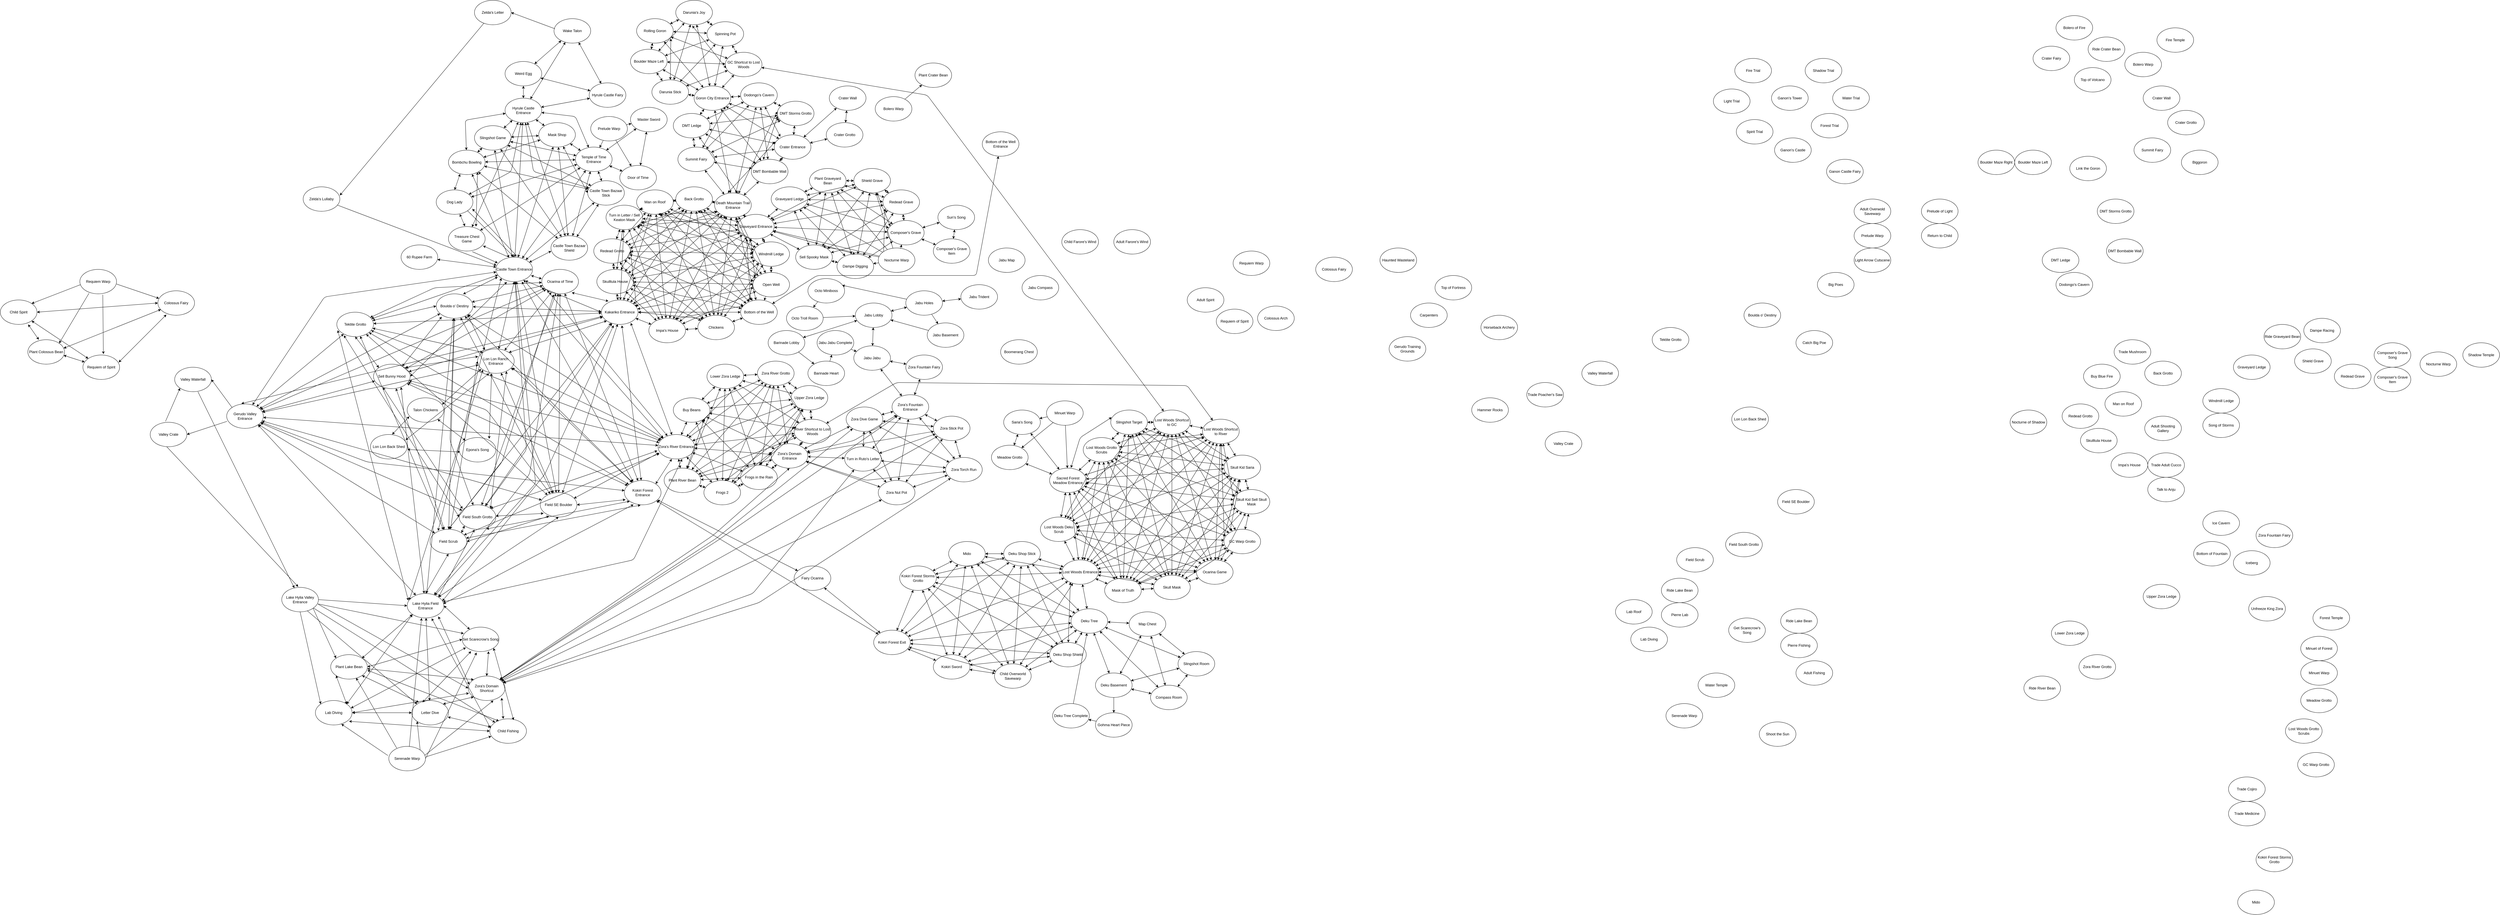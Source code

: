 <mxfile version="10.8.0" type="device"><diagram id="LB0Hpj8YokM5M-u0kH-_" name="Page-1"><mxGraphModel dx="4584" dy="2444" grid="1" gridSize="10" guides="1" tooltips="1" connect="1" arrows="1" fold="1" page="1" pageScale="1" pageWidth="850" pageHeight="1100" math="0" shadow="0"><root><mxCell id="0"/><mxCell id="1" parent="0"/><mxCell id="vrl8r9AMA_IShWxP_Bvl-1" value="Mido" style="ellipse;whiteSpace=wrap;html=1;" parent="1" vertex="1"><mxGeometry x="1190" y="1450" width="120" height="80" as="geometry"/></mxCell><mxCell id="vrl8r9AMA_IShWxP_Bvl-2" value="Kokiri Sword" style="ellipse;whiteSpace=wrap;html=1;" parent="1" vertex="1"><mxGeometry x="1140" y="1820" width="120" height="80" as="geometry"/></mxCell><mxCell id="vrl8r9AMA_IShWxP_Bvl-3" value="Fairy Ocarina" style="ellipse;whiteSpace=wrap;html=1;" parent="1" vertex="1"><mxGeometry x="685" y="1530" width="120" height="80" as="geometry"/></mxCell><mxCell id="vrl8r9AMA_IShWxP_Bvl-4" value="Kokiri Forest Storms Grotto" style="ellipse;whiteSpace=wrap;html=1;" parent="1" vertex="1"><mxGeometry x="1030" y="1530" width="120" height="80" as="geometry"/></mxCell><mxCell id="vrl8r9AMA_IShWxP_Bvl-5" value="Ocarina Game" style="ellipse;whiteSpace=wrap;html=1;" parent="1" vertex="1"><mxGeometry x="2000" y="1510" width="120" height="80" as="geometry"/></mxCell><mxCell id="vrl8r9AMA_IShWxP_Bvl-6" value="&lt;div&gt;Slingshot Target&lt;/div&gt;" style="ellipse;whiteSpace=wrap;html=1;" parent="1" vertex="1"><mxGeometry x="1720" y="1020" width="120" height="80" as="geometry"/></mxCell><mxCell id="vrl8r9AMA_IShWxP_Bvl-7" value="GC Warp Grotto" style="ellipse;whiteSpace=wrap;html=1;" parent="1" vertex="1"><mxGeometry x="2090" y="1410" width="120" height="80" as="geometry"/></mxCell><mxCell id="vrl8r9AMA_IShWxP_Bvl-8" value="Skull Kid Saria" style="ellipse;whiteSpace=wrap;html=1;" parent="1" vertex="1"><mxGeometry x="2090" y="1167.5" width="120" height="80" as="geometry"/></mxCell><mxCell id="vrl8r9AMA_IShWxP_Bvl-9" value="Skull Kid Sell Skull Mask" style="ellipse;whiteSpace=wrap;html=1;" parent="1" vertex="1"><mxGeometry x="2120" y="1280" width="120" height="80" as="geometry"/></mxCell><mxCell id="vrl8r9AMA_IShWxP_Bvl-10" value="Skull Mask" style="ellipse;whiteSpace=wrap;html=1;" parent="1" vertex="1"><mxGeometry x="1860" y="1560" width="120" height="80" as="geometry"/></mxCell><mxCell id="vrl8r9AMA_IShWxP_Bvl-11" value="Mask of Truth" style="ellipse;whiteSpace=wrap;html=1;" parent="1" vertex="1"><mxGeometry x="1700" y="1570" width="120" height="80" as="geometry"/></mxCell><mxCell id="vrl8r9AMA_IShWxP_Bvl-12" value="Deku Tree" style="ellipse;whiteSpace=wrap;html=1;" parent="1" vertex="1"><mxGeometry x="1590" y="1670" width="120" height="80" as="geometry"/></mxCell><mxCell id="vrl8r9AMA_IShWxP_Bvl-13" value="Meadow Grotto" style="ellipse;whiteSpace=wrap;html=1;" parent="1" vertex="1"><mxGeometry x="1330" y="1135" width="120" height="80" as="geometry"/></mxCell><mxCell id="vrl8r9AMA_IShWxP_Bvl-14" value="Saria's Song" style="ellipse;whiteSpace=wrap;html=1;" parent="1" vertex="1"><mxGeometry x="1370" y="1020" width="120" height="80" as="geometry"/></mxCell><mxCell id="vrl8r9AMA_IShWxP_Bvl-15" value="Lost Woods Deku Scrub" style="ellipse;whiteSpace=wrap;html=1;" parent="1" vertex="1"><mxGeometry x="1490" y="1370" width="120" height="80" as="geometry"/></mxCell><mxCell id="vrl8r9AMA_IShWxP_Bvl-16" value="Lost Woods Grotto Scrubs" style="ellipse;whiteSpace=wrap;html=1;" parent="1" vertex="1"><mxGeometry x="1630" y="1110" width="120" height="80" as="geometry"/></mxCell><mxCell id="vrl8r9AMA_IShWxP_Bvl-17" value="Field SE Boulder" style="ellipse;whiteSpace=wrap;html=1;" parent="1" vertex="1"><mxGeometry x="-145" y="1290" width="120" height="80" as="geometry"/></mxCell><mxCell id="vrl8r9AMA_IShWxP_Bvl-18" value="Field South Grotto" style="ellipse;whiteSpace=wrap;html=1;" parent="1" vertex="1"><mxGeometry x="-410" y="1330" width="120" height="80" as="geometry"/></mxCell><mxCell id="vrl8r9AMA_IShWxP_Bvl-19" value="Field Scrub" style="ellipse;whiteSpace=wrap;html=1;" parent="1" vertex="1"><mxGeometry x="-505" y="1410" width="120" height="80" as="geometry"/></mxCell><mxCell id="vrl8r9AMA_IShWxP_Bvl-20" value="Tektite Grotto" style="ellipse;whiteSpace=wrap;html=1;" parent="1" vertex="1"><mxGeometry x="-810" y="700" width="120" height="80" as="geometry"/></mxCell><mxCell id="vrl8r9AMA_IShWxP_Bvl-21" value="Boulda o' Destiny" style="ellipse;whiteSpace=wrap;html=1;" parent="1" vertex="1"><mxGeometry x="-485" y="640" width="120" height="80" as="geometry"/></mxCell><mxCell id="vrl8r9AMA_IShWxP_Bvl-22" value="Sell Bunny Hood" style="ellipse;whiteSpace=wrap;html=1;" parent="1" vertex="1"><mxGeometry x="-690" y="870" width="120" height="80" as="geometry"/></mxCell><mxCell id="vrl8r9AMA_IShWxP_Bvl-23" value="Ocarina of Time" style="ellipse;whiteSpace=wrap;html=1;" parent="1" vertex="1"><mxGeometry x="-140" y="560" width="120" height="80" as="geometry"/></mxCell><mxCell id="vrl8r9AMA_IShWxP_Bvl-24" value="Talon Chickens" style="ellipse;whiteSpace=wrap;html=1;" parent="1" vertex="1"><mxGeometry x="-580" y="980" width="120" height="80" as="geometry"/></mxCell><mxCell id="vrl8r9AMA_IShWxP_Bvl-25" value="Epona's Song" style="ellipse;whiteSpace=wrap;html=1;" parent="1" vertex="1"><mxGeometry x="-410" y="1110" width="120" height="80" as="geometry"/></mxCell><mxCell id="vrl8r9AMA_IShWxP_Bvl-26" value="Lon Lon Back Shed" style="ellipse;whiteSpace=wrap;html=1;" parent="1" vertex="1"><mxGeometry x="-700" y="1100" width="120" height="80" as="geometry"/></mxCell><mxCell id="vrl8r9AMA_IShWxP_Bvl-27" value="Valley Waterfall" style="ellipse;whiteSpace=wrap;html=1;" parent="1" vertex="1"><mxGeometry x="-1340" y="880" width="120" height="80" as="geometry"/></mxCell><mxCell id="vrl8r9AMA_IShWxP_Bvl-28" value="Valley Crate" style="ellipse;whiteSpace=wrap;html=1;" parent="1" vertex="1"><mxGeometry x="-1420" y="1060" width="120" height="80" as="geometry"/></mxCell><mxCell id="vrl8r9AMA_IShWxP_Bvl-29" value="Set Scarecrow's Song" style="ellipse;whiteSpace=wrap;html=1;" parent="1" vertex="1"><mxGeometry x="-400" y="1730" width="120" height="80" as="geometry"/></mxCell><mxCell id="vrl8r9AMA_IShWxP_Bvl-30" value="Child Fishing" style="ellipse;whiteSpace=wrap;html=1;" parent="1" vertex="1"><mxGeometry x="-310" y="2030" width="120" height="80" as="geometry"/></mxCell><mxCell id="vrl8r9AMA_IShWxP_Bvl-31" value="Letter Dive" style="ellipse;whiteSpace=wrap;html=1;" parent="1" vertex="1"><mxGeometry x="-565" y="1970" width="120" height="80" as="geometry"/></mxCell><mxCell id="vrl8r9AMA_IShWxP_Bvl-32" value="Plant Lake Bean" style="ellipse;whiteSpace=wrap;html=1;" parent="1" vertex="1"><mxGeometry x="-830" y="1820" width="120" height="80" as="geometry"/></mxCell><mxCell id="vrl8r9AMA_IShWxP_Bvl-33" value="Lab Diving" style="ellipse;whiteSpace=wrap;html=1;" parent="1" vertex="1"><mxGeometry x="-880" y="1970" width="120" height="80" as="geometry"/></mxCell><mxCell id="vrl8r9AMA_IShWxP_Bvl-34" value="Colossus Fairy" style="ellipse;whiteSpace=wrap;html=1;" parent="1" vertex="1"><mxGeometry x="-1395" y="630" width="120" height="80" as="geometry"/></mxCell><mxCell id="vrl8r9AMA_IShWxP_Bvl-35" value="Requiem of Spirit" style="ellipse;whiteSpace=wrap;html=1;" parent="1" vertex="1"><mxGeometry x="-1640" y="840" width="120" height="80" as="geometry"/></mxCell><mxCell id="vrl8r9AMA_IShWxP_Bvl-36" value="Plant Colossus Bean" style="ellipse;whiteSpace=wrap;html=1;" parent="1" vertex="1"><mxGeometry x="-1820" y="790" width="120" height="80" as="geometry"/></mxCell><mxCell id="vrl8r9AMA_IShWxP_Bvl-37" value="Child Spirit" style="ellipse;whiteSpace=wrap;html=1;" parent="1" vertex="1"><mxGeometry x="-1910" y="660" width="120" height="80" as="geometry"/></mxCell><mxCell id="vrl8r9AMA_IShWxP_Bvl-38" value="60 Rupee Farm" style="ellipse;whiteSpace=wrap;html=1;" parent="1" vertex="1"><mxGeometry x="-600" y="480" width="120" height="80" as="geometry"/></mxCell><mxCell id="vrl8r9AMA_IShWxP_Bvl-39" value="Treasure Chest Game" style="ellipse;whiteSpace=wrap;html=1;" parent="1" vertex="1"><mxGeometry x="-445" y="420" width="120" height="80" as="geometry"/></mxCell><mxCell id="vrl8r9AMA_IShWxP_Bvl-40" value="Dog Lady" style="ellipse;whiteSpace=wrap;html=1;" parent="1" vertex="1"><mxGeometry x="-485" y="300" width="120" height="80" as="geometry"/></mxCell><mxCell id="vrl8r9AMA_IShWxP_Bvl-41" value="Bombchu Bowling" style="ellipse;whiteSpace=wrap;html=1;" parent="1" vertex="1"><mxGeometry x="-445" y="170" width="120" height="80" as="geometry"/></mxCell><mxCell id="vrl8r9AMA_IShWxP_Bvl-42" value="Slingshot Game" style="ellipse;whiteSpace=wrap;html=1;" parent="1" vertex="1"><mxGeometry x="-360" y="90" width="120" height="80" as="geometry"/></mxCell><mxCell id="vrl8r9AMA_IShWxP_Bvl-43" value="Mask Shop" style="ellipse;whiteSpace=wrap;html=1;" parent="1" vertex="1"><mxGeometry x="-150" y="80" width="120" height="80" as="geometry"/></mxCell><mxCell id="vrl8r9AMA_IShWxP_Bvl-44" value="Weird Egg" style="ellipse;whiteSpace=wrap;html=1;" parent="1" vertex="1"><mxGeometry x="-260" y="-120" width="120" height="80" as="geometry"/></mxCell><mxCell id="vrl8r9AMA_IShWxP_Bvl-45" value="Wake Talon" style="ellipse;whiteSpace=wrap;html=1;" parent="1" vertex="1"><mxGeometry x="-100" y="-260" width="120" height="80" as="geometry"/></mxCell><mxCell id="vrl8r9AMA_IShWxP_Bvl-46" value="Zelda's Letter" style="ellipse;whiteSpace=wrap;html=1;" parent="1" vertex="1"><mxGeometry x="-360" y="-320" width="120" height="80" as="geometry"/></mxCell><mxCell id="vrl8r9AMA_IShWxP_Bvl-47" value="Zelda's Lullaby" style="ellipse;whiteSpace=wrap;html=1;" parent="1" vertex="1"><mxGeometry x="-920" y="290" width="120" height="80" as="geometry"/></mxCell><mxCell id="vrl8r9AMA_IShWxP_Bvl-48" value="Prelude Warp" style="ellipse;whiteSpace=wrap;html=1;" parent="1" vertex="1"><mxGeometry x="20" y="60" width="120" height="80" as="geometry"/></mxCell><mxCell id="vrl8r9AMA_IShWxP_Bvl-49" value="Master Sword" style="ellipse;whiteSpace=wrap;html=1;" parent="1" vertex="1"><mxGeometry x="150" y="30" width="120" height="80" as="geometry"/></mxCell><mxCell id="vrl8r9AMA_IShWxP_Bvl-50" value="Redead Grotto" style="ellipse;whiteSpace=wrap;html=1;" parent="1" vertex="1"><mxGeometry x="30" y="460" width="120" height="80" as="geometry"/></mxCell><mxCell id="vrl8r9AMA_IShWxP_Bvl-51" value="Skulltula House" style="ellipse;whiteSpace=wrap;html=1;" parent="1" vertex="1"><mxGeometry x="40" y="560" width="120" height="80" as="geometry"/></mxCell><mxCell id="vrl8r9AMA_IShWxP_Bvl-52" value="Impa's House" style="ellipse;whiteSpace=wrap;html=1;" parent="1" vertex="1"><mxGeometry x="210" y="720" width="120" height="80" as="geometry"/></mxCell><mxCell id="vrl8r9AMA_IShWxP_Bvl-53" value="Chickens" style="ellipse;whiteSpace=wrap;html=1;" parent="1" vertex="1"><mxGeometry x="370" y="710" width="120" height="80" as="geometry"/></mxCell><mxCell id="vrl8r9AMA_IShWxP_Bvl-54" value="Man on Roof" style="ellipse;whiteSpace=wrap;html=1;" parent="1" vertex="1"><mxGeometry x="170" y="300" width="120" height="80" as="geometry"/></mxCell><mxCell id="vrl8r9AMA_IShWxP_Bvl-55" value="Turn in Letter / Sell Keaton Mask" style="ellipse;whiteSpace=wrap;html=1;" parent="1" vertex="1"><mxGeometry x="70" y="350" width="120" height="80" as="geometry"/></mxCell><mxCell id="m6HwMXx7QkA-O2I32vpb-1" value="Death Mountain Trail Entrance" style="ellipse;whiteSpace=wrap;html=1;" parent="1" vertex="1"><mxGeometry x="425" y="310" width="120" height="80" as="geometry"/></mxCell><mxCell id="m6HwMXx7QkA-O2I32vpb-2" value="Graveyard Entrance" style="ellipse;whiteSpace=wrap;html=1;" parent="1" vertex="1"><mxGeometry x="500" y="380" width="120" height="80" as="geometry"/></mxCell><mxCell id="m6HwMXx7QkA-O2I32vpb-3" value="Windmill Ledge" style="ellipse;whiteSpace=wrap;html=1;" parent="1" vertex="1"><mxGeometry x="550" y="470" width="120" height="80" as="geometry"/></mxCell><mxCell id="m6HwMXx7QkA-O2I32vpb-4" value="Graveyard Ledge" style="ellipse;whiteSpace=wrap;html=1;" parent="1" vertex="1"><mxGeometry x="610" y="290" width="120" height="80" as="geometry"/></mxCell><mxCell id="m6HwMXx7QkA-O2I32vpb-5" value="Sell Spooky Mask" style="ellipse;whiteSpace=wrap;html=1;" parent="1" vertex="1"><mxGeometry x="690" y="480" width="120" height="80" as="geometry"/></mxCell><mxCell id="m6HwMXx7QkA-O2I32vpb-6" value="Dampe Digging" style="ellipse;whiteSpace=wrap;html=1;" parent="1" vertex="1"><mxGeometry x="825" y="510" width="120" height="80" as="geometry"/></mxCell><mxCell id="m6HwMXx7QkA-O2I32vpb-7" value="Shield Grave" style="ellipse;whiteSpace=wrap;html=1;" parent="1" vertex="1"><mxGeometry x="880" y="230" width="120" height="80" as="geometry"/></mxCell><mxCell id="m6HwMXx7QkA-O2I32vpb-8" value="Redead Grave" style="ellipse;whiteSpace=wrap;html=1;" parent="1" vertex="1"><mxGeometry x="975" y="300" width="120" height="80" as="geometry"/></mxCell><mxCell id="m6HwMXx7QkA-O2I32vpb-9" value="Sun's Song" style="ellipse;whiteSpace=wrap;html=1;" parent="1" vertex="1"><mxGeometry x="1155" y="350" width="120" height="80" as="geometry"/></mxCell><mxCell id="m6HwMXx7QkA-O2I32vpb-10" value="Composer's Grave Item" style="ellipse;whiteSpace=wrap;html=1;" parent="1" vertex="1"><mxGeometry x="1140" y="460" width="120" height="80" as="geometry"/></mxCell><mxCell id="m6HwMXx7QkA-O2I32vpb-11" value="Buy Beans" style="ellipse;whiteSpace=wrap;html=1;" parent="1" vertex="1"><mxGeometry x="290" y="980" width="120" height="80" as="geometry"/></mxCell><mxCell id="m6HwMXx7QkA-O2I32vpb-12" value="Lower Zora Ledge" style="ellipse;whiteSpace=wrap;html=1;" parent="1" vertex="1"><mxGeometry x="400" y="870" width="120" height="80" as="geometry"/></mxCell><mxCell id="m6HwMXx7QkA-O2I32vpb-13" value="Frogs in the Rain" style="ellipse;whiteSpace=wrap;html=1;" parent="1" vertex="1"><mxGeometry x="510" y="1200" width="120" height="80" as="geometry"/></mxCell><mxCell id="m6HwMXx7QkA-O2I32vpb-14" value="Upper Zora Ledge" style="ellipse;whiteSpace=wrap;html=1;" parent="1" vertex="1"><mxGeometry x="675" y="940" width="120" height="80" as="geometry"/></mxCell><mxCell id="m6HwMXx7QkA-O2I32vpb-15" value="Zora River Grotto" style="ellipse;whiteSpace=wrap;html=1;" parent="1" vertex="1"><mxGeometry x="565" y="860" width="120" height="80" as="geometry"/></mxCell><mxCell id="m6HwMXx7QkA-O2I32vpb-16" value="Nocturne Warp" style="ellipse;whiteSpace=wrap;html=1;" parent="1" vertex="1"><mxGeometry x="960" y="490" width="120" height="80" as="geometry"/></mxCell><mxCell id="m6HwMXx7QkA-O2I32vpb-17" value="Serenade Warp" style="ellipse;whiteSpace=wrap;html=1;" parent="1" vertex="1"><mxGeometry x="-640" y="2120" width="120" height="80" as="geometry"/></mxCell><mxCell id="m6HwMXx7QkA-O2I32vpb-18" value="Minuet Warp" style="ellipse;whiteSpace=wrap;html=1;" parent="1" vertex="1"><mxGeometry x="1510" y="990" width="120" height="80" as="geometry"/></mxCell><mxCell id="m6HwMXx7QkA-O2I32vpb-19" value="Requiem Warp" style="ellipse;whiteSpace=wrap;html=1;" parent="1" vertex="1"><mxGeometry x="-1650" y="560" width="120" height="80" as="geometry"/></mxCell><mxCell id="m6HwMXx7QkA-O2I32vpb-20" value="Zora Dive Game" style="ellipse;whiteSpace=wrap;html=1;" parent="1" vertex="1"><mxGeometry x="855" y="1010" width="120" height="80" as="geometry"/></mxCell><mxCell id="m6HwMXx7QkA-O2I32vpb-21" value="Zora Torch Run" style="ellipse;whiteSpace=wrap;html=1;" parent="1" vertex="1"><mxGeometry x="1180" y="1175" width="120" height="80" as="geometry"/></mxCell><mxCell id="m6HwMXx7QkA-O2I32vpb-22" value="Turn in Ruto's Letter" style="ellipse;whiteSpace=wrap;html=1;" parent="1" vertex="1"><mxGeometry x="850" y="1140" width="120" height="80" as="geometry"/></mxCell><mxCell id="m6HwMXx7QkA-O2I32vpb-23" value="Zora Fountain Fairy" style="ellipse;whiteSpace=wrap;html=1;" parent="1" vertex="1"><mxGeometry x="1050" y="840" width="120" height="80" as="geometry"/></mxCell><mxCell id="m6HwMXx7QkA-O2I32vpb-24" value="Jabu Jabu" style="ellipse;whiteSpace=wrap;html=1;" parent="1" vertex="1"><mxGeometry x="880" y="810" width="120" height="80" as="geometry"/></mxCell><mxCell id="m6HwMXx7QkA-O2I32vpb-25" value="Hyrule Castle Fairy" style="ellipse;whiteSpace=wrap;html=1;" parent="1" vertex="1"><mxGeometry x="15" y="-50" width="120" height="80" as="geometry"/></mxCell><mxCell id="m6HwMXx7QkA-O2I32vpb-26" value="DMT Storms Grotto" style="ellipse;whiteSpace=wrap;html=1;" parent="1" vertex="1"><mxGeometry x="630" y="10" width="120" height="80" as="geometry"/></mxCell><mxCell id="m6HwMXx7QkA-O2I32vpb-27" value="DMT Ledge" style="ellipse;whiteSpace=wrap;html=1;" parent="1" vertex="1"><mxGeometry x="290" y="50" width="120" height="80" as="geometry"/></mxCell><mxCell id="m6HwMXx7QkA-O2I32vpb-28" value="DMT Bombable Wall" style="ellipse;whiteSpace=wrap;html=1;" parent="1" vertex="1"><mxGeometry x="545" y="200" width="120" height="80" as="geometry"/></mxCell><mxCell id="m6HwMXx7QkA-O2I32vpb-29" value="Dodongo's Cavern" style="ellipse;whiteSpace=wrap;html=1;" parent="1" vertex="1"><mxGeometry x="510" y="-50" width="120" height="80" as="geometry"/></mxCell><mxCell id="m6HwMXx7QkA-O2I32vpb-30" value="Summit Fairy" style="ellipse;whiteSpace=wrap;html=1;" parent="1" vertex="1"><mxGeometry x="305" y="160" width="120" height="80" as="geometry"/></mxCell><mxCell id="m6HwMXx7QkA-O2I32vpb-31" value="Crater Grotto" style="ellipse;whiteSpace=wrap;html=1;" parent="1" vertex="1"><mxGeometry x="790" y="80" width="120" height="80" as="geometry"/></mxCell><mxCell id="m6HwMXx7QkA-O2I32vpb-32" value="Crater Wall" style="ellipse;whiteSpace=wrap;html=1;" parent="1" vertex="1"><mxGeometry x="800" y="-40" width="120" height="80" as="geometry"/></mxCell><mxCell id="m6HwMXx7QkA-O2I32vpb-33" value="Spinning Pot" style="ellipse;whiteSpace=wrap;html=1;" parent="1" vertex="1"><mxGeometry x="400" y="-250" width="120" height="80" as="geometry"/></mxCell><mxCell id="m6HwMXx7QkA-O2I32vpb-34" value="Rolling Goron" style="ellipse;whiteSpace=wrap;html=1;" parent="1" vertex="1"><mxGeometry x="170" y="-260" width="120" height="80" as="geometry"/></mxCell><mxCell id="m6HwMXx7QkA-O2I32vpb-35" value="Darunia's Joy" style="ellipse;whiteSpace=wrap;html=1;" parent="1" vertex="1"><mxGeometry x="298" y="-320" width="120" height="80" as="geometry"/></mxCell><mxCell id="m6HwMXx7QkA-O2I32vpb-36" value="Boulder Maze Left" style="ellipse;whiteSpace=wrap;html=1;" parent="1" vertex="1"><mxGeometry x="150" y="-160" width="120" height="80" as="geometry"/></mxCell><mxCell id="m6HwMXx7QkA-O2I32vpb-37" value="Bolero Warp" style="ellipse;whiteSpace=wrap;html=1;" parent="1" vertex="1"><mxGeometry x="950" y="-5" width="120" height="80" as="geometry"/></mxCell><mxCell id="m6HwMXx7QkA-O2I32vpb-38" value="Plant Crater Bean" style="ellipse;whiteSpace=wrap;html=1;" parent="1" vertex="1"><mxGeometry x="1080" y="-115" width="120" height="80" as="geometry"/></mxCell><mxCell id="m6HwMXx7QkA-O2I32vpb-39" value="Plant Graveyard Bean" style="ellipse;whiteSpace=wrap;html=1;" parent="1" vertex="1"><mxGeometry x="735" y="230" width="120" height="80" as="geometry"/></mxCell><mxCell id="m6HwMXx7QkA-O2I32vpb-40" value="Plant River Bean" style="ellipse;whiteSpace=wrap;html=1;" parent="1" vertex="1"><mxGeometry x="260" y="1210" width="120" height="80" as="geometry"/></mxCell><mxCell id="m6HwMXx7QkA-O2I32vpb-41" value="Adult Spirit" style="ellipse;whiteSpace=wrap;html=1;" parent="1" vertex="1"><mxGeometry x="1970" y="620" width="120" height="80" as="geometry"/></mxCell><mxCell id="m6HwMXx7QkA-O2I32vpb-42" value="Colossus Arch" style="ellipse;whiteSpace=wrap;html=1;" parent="1" vertex="1"><mxGeometry x="2200" y="680" width="120" height="80" as="geometry"/></mxCell><mxCell id="m6HwMXx7QkA-O2I32vpb-43" value="Requiem of Spirit" style="ellipse;whiteSpace=wrap;html=1;" parent="1" vertex="1"><mxGeometry x="2065" y="690" width="120" height="80" as="geometry"/></mxCell><mxCell id="m6HwMXx7QkA-O2I32vpb-44" value="Requiem Warp" style="ellipse;whiteSpace=wrap;html=1;" parent="1" vertex="1"><mxGeometry x="2120" y="500" width="120" height="80" as="geometry"/></mxCell><mxCell id="m6HwMXx7QkA-O2I32vpb-45" value="Child Farore's Wind" style="ellipse;whiteSpace=wrap;html=1;" parent="1" vertex="1"><mxGeometry x="1560" y="430" width="120" height="80" as="geometry"/></mxCell><mxCell id="m6HwMXx7QkA-O2I32vpb-46" value="Adult Farore's Wind" style="ellipse;whiteSpace=wrap;html=1;" parent="1" vertex="1"><mxGeometry x="1730" y="430" width="120" height="80" as="geometry"/></mxCell><mxCell id="m6HwMXx7QkA-O2I32vpb-47" value="Colossus Fairy" style="ellipse;whiteSpace=wrap;html=1;" parent="1" vertex="1"><mxGeometry x="2390" y="520" width="120" height="80" as="geometry"/></mxCell><mxCell id="m6HwMXx7QkA-O2I32vpb-48" value="Haunted Wasteland" style="ellipse;whiteSpace=wrap;html=1;" parent="1" vertex="1"><mxGeometry x="2600" y="490" width="120" height="80" as="geometry"/></mxCell><mxCell id="m6HwMXx7QkA-O2I32vpb-49" value="Top of Fortress" style="ellipse;whiteSpace=wrap;html=1;" parent="1" vertex="1"><mxGeometry x="2780" y="580" width="120" height="80" as="geometry"/></mxCell><mxCell id="m6HwMXx7QkA-O2I32vpb-50" value="Carpenters" style="ellipse;whiteSpace=wrap;html=1;" parent="1" vertex="1"><mxGeometry x="2700" y="670" width="120" height="80" as="geometry"/></mxCell><mxCell id="m6HwMXx7QkA-O2I32vpb-51" value="Gerudo Training Grounds" style="ellipse;whiteSpace=wrap;html=1;" parent="1" vertex="1"><mxGeometry x="2630" y="780" width="120" height="80" as="geometry"/></mxCell><mxCell id="m6HwMXx7QkA-O2I32vpb-52" value="Horseback Archery" style="ellipse;whiteSpace=wrap;html=1;" parent="1" vertex="1"><mxGeometry x="2930" y="710" width="120" height="80" as="geometry"/></mxCell><mxCell id="m6HwMXx7QkA-O2I32vpb-53" value="Hammer Rocks" style="ellipse;whiteSpace=wrap;html=1;" parent="1" vertex="1"><mxGeometry x="2900" y="980" width="120" height="80" as="geometry"/></mxCell><mxCell id="m6HwMXx7QkA-O2I32vpb-54" value="Trade Poacher's Saw" style="ellipse;whiteSpace=wrap;html=1;" parent="1" vertex="1"><mxGeometry x="3080" y="930" width="120" height="80" as="geometry"/></mxCell><mxCell id="m6HwMXx7QkA-O2I32vpb-55" value="Valley Crate" style="ellipse;whiteSpace=wrap;html=1;" parent="1" vertex="1"><mxGeometry x="3140" y="1090" width="120" height="80" as="geometry"/></mxCell><mxCell id="m6HwMXx7QkA-O2I32vpb-56" value="Valley Waterfall" style="ellipse;whiteSpace=wrap;html=1;" parent="1" vertex="1"><mxGeometry x="3260" y="860" width="120" height="80" as="geometry"/></mxCell><mxCell id="m6HwMXx7QkA-O2I32vpb-57" value="Tektite Grotto" style="ellipse;whiteSpace=wrap;html=1;" parent="1" vertex="1"><mxGeometry x="3490" y="750" width="120" height="80" as="geometry"/></mxCell><mxCell id="m6HwMXx7QkA-O2I32vpb-58" value="Lon Lon Back Shed" style="ellipse;whiteSpace=wrap;html=1;" parent="1" vertex="1"><mxGeometry x="3750" y="1010" width="120" height="80" as="geometry"/></mxCell><mxCell id="m6HwMXx7QkA-O2I32vpb-59" value="Field SE Boulder" style="ellipse;whiteSpace=wrap;html=1;" parent="1" vertex="1"><mxGeometry x="3900" y="1280" width="120" height="80" as="geometry"/></mxCell><mxCell id="m6HwMXx7QkA-O2I32vpb-60" value="Field South Grotto" style="ellipse;whiteSpace=wrap;html=1;" parent="1" vertex="1"><mxGeometry x="3730" y="1420" width="120" height="80" as="geometry"/></mxCell><mxCell id="m6HwMXx7QkA-O2I32vpb-61" value="Field Scrub" style="ellipse;whiteSpace=wrap;html=1;" parent="1" vertex="1"><mxGeometry x="3570" y="1470" width="120" height="80" as="geometry"/></mxCell><mxCell id="m6HwMXx7QkA-O2I32vpb-62" value="Get Scarecrow's Song" style="ellipse;whiteSpace=wrap;html=1;" parent="1" vertex="1"><mxGeometry x="3740" y="1700" width="120" height="80" as="geometry"/></mxCell><mxCell id="m6HwMXx7QkA-O2I32vpb-63" value="Adult Fishing" style="ellipse;whiteSpace=wrap;html=1;" parent="1" vertex="1"><mxGeometry x="3960" y="1840" width="120" height="80" as="geometry"/></mxCell><mxCell id="m6HwMXx7QkA-O2I32vpb-64" value="Shoot the Sun" style="ellipse;whiteSpace=wrap;html=1;" parent="1" vertex="1"><mxGeometry x="3840" y="2040" width="120" height="80" as="geometry"/></mxCell><mxCell id="m6HwMXx7QkA-O2I32vpb-65" value="Pierre Lab" style="ellipse;whiteSpace=wrap;html=1;" parent="1" vertex="1"><mxGeometry x="3520" y="1650" width="120" height="80" as="geometry"/></mxCell><mxCell id="m6HwMXx7QkA-O2I32vpb-66" value="Lab Diving" style="ellipse;whiteSpace=wrap;html=1;" parent="1" vertex="1"><mxGeometry x="3420" y="1730" width="120" height="80" as="geometry"/></mxCell><mxCell id="m6HwMXx7QkA-O2I32vpb-67" value="Serenade Warp" style="ellipse;whiteSpace=wrap;html=1;" parent="1" vertex="1"><mxGeometry x="3535" y="1980" width="120" height="80" as="geometry"/></mxCell><mxCell id="m6HwMXx7QkA-O2I32vpb-68" value="Lab Roof" style="ellipse;whiteSpace=wrap;html=1;" parent="1" vertex="1"><mxGeometry x="3370" y="1640" width="120" height="80" as="geometry"/></mxCell><mxCell id="m6HwMXx7QkA-O2I32vpb-69" value="Ride Lake Bean" style="ellipse;whiteSpace=wrap;html=1;" parent="1" vertex="1"><mxGeometry x="3520" y="1570" width="120" height="80" as="geometry"/></mxCell><mxCell id="m6HwMXx7QkA-O2I32vpb-70" value="Pierre Fishing" style="ellipse;whiteSpace=wrap;html=1;" parent="1" vertex="1"><mxGeometry x="3910" y="1750" width="120" height="80" as="geometry"/></mxCell><mxCell id="m6HwMXx7QkA-O2I32vpb-71" value="Ride Lake Bean" style="ellipse;whiteSpace=wrap;html=1;" parent="1" vertex="1"><mxGeometry x="3910" y="1670" width="120" height="80" as="geometry"/></mxCell><mxCell id="m6HwMXx7QkA-O2I32vpb-72" value="Water Temple" style="ellipse;whiteSpace=wrap;html=1;" parent="1" vertex="1"><mxGeometry x="3640" y="1880" width="120" height="80" as="geometry"/></mxCell><mxCell id="m6HwMXx7QkA-O2I32vpb-73" value="Boulda o' Destiny" style="ellipse;whiteSpace=wrap;html=1;" parent="1" vertex="1"><mxGeometry x="3790" y="670" width="120" height="80" as="geometry"/></mxCell><mxCell id="m6HwMXx7QkA-O2I32vpb-74" value="Big Poes" style="ellipse;whiteSpace=wrap;html=1;" parent="1" vertex="1"><mxGeometry x="4030" y="570" width="120" height="80" as="geometry"/></mxCell><mxCell id="m6HwMXx7QkA-O2I32vpb-75" value="Catch Big Poe" style="ellipse;whiteSpace=wrap;html=1;" parent="1" vertex="1"><mxGeometry x="3960" y="760" width="120" height="80" as="geometry"/></mxCell><mxCell id="m6HwMXx7QkA-O2I32vpb-76" value="Prelude Warp" style="ellipse;whiteSpace=wrap;html=1;" parent="1" vertex="1"><mxGeometry x="4150" y="410" width="120" height="80" as="geometry"/></mxCell><mxCell id="m6HwMXx7QkA-O2I32vpb-77" value="Adult Overwold Savewarp" style="ellipse;whiteSpace=wrap;html=1;" parent="1" vertex="1"><mxGeometry x="4150" y="330" width="120" height="80" as="geometry"/></mxCell><mxCell id="m6HwMXx7QkA-O2I32vpb-78" value="Child Overworld Savewarp" style="ellipse;whiteSpace=wrap;html=1;" parent="1" vertex="1"><mxGeometry x="1340" y="1850" width="120" height="80" as="geometry"/></mxCell><mxCell id="m6HwMXx7QkA-O2I32vpb-79" value="Light Arrow Cutscene" style="ellipse;whiteSpace=wrap;html=1;" parent="1" vertex="1"><mxGeometry x="4150" y="490" width="120" height="80" as="geometry"/></mxCell><mxCell id="m6HwMXx7QkA-O2I32vpb-80" value="Return to Child" style="ellipse;whiteSpace=wrap;html=1;" parent="1" vertex="1"><mxGeometry x="4370" y="410" width="120" height="80" as="geometry"/></mxCell><mxCell id="m6HwMXx7QkA-O2I32vpb-81" value="Prelude of Light" style="ellipse;whiteSpace=wrap;html=1;" parent="1" vertex="1"><mxGeometry x="4370" y="330" width="120" height="80" as="geometry"/></mxCell><mxCell id="m6HwMXx7QkA-O2I32vpb-82" value="Ganon Castle Fairy" style="ellipse;whiteSpace=wrap;html=1;" parent="1" vertex="1"><mxGeometry x="4060" y="200" width="120" height="80" as="geometry"/></mxCell><mxCell id="m6HwMXx7QkA-O2I32vpb-83" value="Ganon's Castle" style="ellipse;whiteSpace=wrap;html=1;" parent="1" vertex="1"><mxGeometry x="3890" y="130" width="120" height="80" as="geometry"/></mxCell><mxCell id="m6HwMXx7QkA-O2I32vpb-84" value="Spirit Trial" style="ellipse;whiteSpace=wrap;html=1;" parent="1" vertex="1"><mxGeometry x="3765" y="70" width="120" height="80" as="geometry"/></mxCell><mxCell id="m6HwMXx7QkA-O2I32vpb-85" value="Light Trial" style="ellipse;whiteSpace=wrap;html=1;" parent="1" vertex="1"><mxGeometry x="3690" y="-30" width="120" height="80" as="geometry"/></mxCell><mxCell id="m6HwMXx7QkA-O2I32vpb-86" value="Forest Trial" style="ellipse;whiteSpace=wrap;html=1;" parent="1" vertex="1"><mxGeometry x="4010" y="50" width="120" height="80" as="geometry"/></mxCell><mxCell id="m6HwMXx7QkA-O2I32vpb-87" value="Water Trial" style="ellipse;whiteSpace=wrap;html=1;" parent="1" vertex="1"><mxGeometry x="4080" y="-40" width="120" height="80" as="geometry"/></mxCell><mxCell id="m6HwMXx7QkA-O2I32vpb-88" value="Shadow Trial" style="ellipse;whiteSpace=wrap;html=1;" parent="1" vertex="1"><mxGeometry x="3990" y="-130" width="120" height="80" as="geometry"/></mxCell><mxCell id="m6HwMXx7QkA-O2I32vpb-89" value="Fire Trial" style="ellipse;whiteSpace=wrap;html=1;" parent="1" vertex="1"><mxGeometry x="3760" y="-130" width="120" height="80" as="geometry"/></mxCell><mxCell id="m6HwMXx7QkA-O2I32vpb-90" value="Ganon's Tower" style="ellipse;whiteSpace=wrap;html=1;" parent="1" vertex="1"><mxGeometry x="3880" y="-40" width="120" height="80" as="geometry"/></mxCell><mxCell id="m6HwMXx7QkA-O2I32vpb-91" value="Nocturne of Shadow" style="ellipse;whiteSpace=wrap;html=1;" parent="1" vertex="1"><mxGeometry x="4660" y="1020" width="120" height="80" as="geometry"/></mxCell><mxCell id="m6HwMXx7QkA-O2I32vpb-92" value="Redead Grotto" style="ellipse;whiteSpace=wrap;html=1;" parent="1" vertex="1"><mxGeometry x="4830" y="1000" width="120" height="80" as="geometry"/></mxCell><mxCell id="m6HwMXx7QkA-O2I32vpb-93" value="Skulltula House" style="ellipse;whiteSpace=wrap;html=1;" parent="1" vertex="1"><mxGeometry x="4890" y="1080" width="120" height="80" as="geometry"/></mxCell><mxCell id="m6HwMXx7QkA-O2I32vpb-94" value="Impa's House" style="ellipse;whiteSpace=wrap;html=1;" parent="1" vertex="1"><mxGeometry x="4990" y="1160" width="120" height="80" as="geometry"/></mxCell><mxCell id="m6HwMXx7QkA-O2I32vpb-95" value="Trade Adult Cucco" style="ellipse;whiteSpace=wrap;html=1;" parent="1" vertex="1"><mxGeometry x="5110" y="1160" width="120" height="80" as="geometry"/></mxCell><mxCell id="m6HwMXx7QkA-O2I32vpb-96" value="Man on Roof" style="ellipse;whiteSpace=wrap;html=1;" parent="1" vertex="1"><mxGeometry x="4970" y="960" width="120" height="80" as="geometry"/></mxCell><mxCell id="m6HwMXx7QkA-O2I32vpb-97" value="Buy Blue Fire" style="ellipse;whiteSpace=wrap;html=1;" parent="1" vertex="1"><mxGeometry x="4900" y="870" width="120" height="80" as="geometry"/></mxCell><mxCell id="m6HwMXx7QkA-O2I32vpb-98" value="Back Grotto" style="ellipse;whiteSpace=wrap;html=1;" parent="1" vertex="1"><mxGeometry x="5100" y="860" width="120" height="80" as="geometry"/></mxCell><mxCell id="m6HwMXx7QkA-O2I32vpb-99" value="Adult Shooting Gallery" style="ellipse;whiteSpace=wrap;html=1;" parent="1" vertex="1"><mxGeometry x="5100" y="1040" width="120" height="80" as="geometry"/></mxCell><mxCell id="m6HwMXx7QkA-O2I32vpb-100" value="Windmill Ledge" style="ellipse;whiteSpace=wrap;html=1;" parent="1" vertex="1"><mxGeometry x="5290" y="950" width="120" height="80" as="geometry"/></mxCell><mxCell id="m6HwMXx7QkA-O2I32vpb-101" value="Graveyard Ledge" style="ellipse;whiteSpace=wrap;html=1;" parent="1" vertex="1"><mxGeometry x="5390" y="840" width="120" height="80" as="geometry"/></mxCell><mxCell id="m6HwMXx7QkA-O2I32vpb-103" value="Dampe Racing" style="ellipse;whiteSpace=wrap;html=1;" parent="1" vertex="1"><mxGeometry x="5620" y="720" width="120" height="80" as="geometry"/></mxCell><mxCell id="m6HwMXx7QkA-O2I32vpb-104" value="Shield Grave" style="ellipse;whiteSpace=wrap;html=1;" parent="1" vertex="1"><mxGeometry x="5590" y="820" width="120" height="80" as="geometry"/></mxCell><mxCell id="m6HwMXx7QkA-O2I32vpb-105" value="Redead Grave" style="ellipse;whiteSpace=wrap;html=1;" parent="1" vertex="1"><mxGeometry x="5720" y="870" width="120" height="80" as="geometry"/></mxCell><mxCell id="m6HwMXx7QkA-O2I32vpb-106" value="Composer's Grave Song" style="ellipse;whiteSpace=wrap;html=1;" parent="1" vertex="1"><mxGeometry x="5850" y="800" width="120" height="80" as="geometry"/></mxCell><mxCell id="m6HwMXx7QkA-O2I32vpb-107" value="Composer's Grave Item" style="ellipse;whiteSpace=wrap;html=1;" parent="1" vertex="1"><mxGeometry x="5850" y="880" width="120" height="80" as="geometry"/></mxCell><mxCell id="m6HwMXx7QkA-O2I32vpb-108" value="Nocturne Warp" style="ellipse;whiteSpace=wrap;html=1;" parent="1" vertex="1"><mxGeometry x="6000" y="830" width="120" height="80" as="geometry"/></mxCell><mxCell id="m6HwMXx7QkA-O2I32vpb-109" value="Ride Graveyard Bean" style="ellipse;whiteSpace=wrap;html=1;" parent="1" vertex="1"><mxGeometry x="5490" y="740" width="120" height="80" as="geometry"/></mxCell><mxCell id="m6HwMXx7QkA-O2I32vpb-110" value="Song of Storms" style="ellipse;whiteSpace=wrap;html=1;" parent="1" vertex="1"><mxGeometry x="5290" y="1030" width="120" height="80" as="geometry"/></mxCell><mxCell id="m6HwMXx7QkA-O2I32vpb-111" value="Talk to Anju" style="ellipse;whiteSpace=wrap;html=1;" parent="1" vertex="1"><mxGeometry x="5110" y="1240" width="120" height="80" as="geometry"/></mxCell><mxCell id="m6HwMXx7QkA-O2I32vpb-112" value="Shadow Temple" style="ellipse;whiteSpace=wrap;html=1;" parent="1" vertex="1"><mxGeometry x="6140" y="800" width="120" height="80" as="geometry"/></mxCell><mxCell id="m6HwMXx7QkA-O2I32vpb-113" value="Trade Mushroom" style="ellipse;whiteSpace=wrap;html=1;" parent="1" vertex="1"><mxGeometry x="5000" y="790" width="120" height="80" as="geometry"/></mxCell><mxCell id="m6HwMXx7QkA-O2I32vpb-114" value="Dodongo's Cavern" style="ellipse;whiteSpace=wrap;html=1;" parent="1" vertex="1"><mxGeometry x="4810" y="570" width="120" height="80" as="geometry"/></mxCell><mxCell id="m6HwMXx7QkA-O2I32vpb-115" value="DMT Ledge" style="ellipse;whiteSpace=wrap;html=1;" parent="1" vertex="1"><mxGeometry x="4765" y="490" width="120" height="80" as="geometry"/></mxCell><mxCell id="m6HwMXx7QkA-O2I32vpb-116" value="DMT Bombable Wall" style="ellipse;whiteSpace=wrap;html=1;" parent="1" vertex="1"><mxGeometry x="4975" y="460" width="120" height="80" as="geometry"/></mxCell><mxCell id="m6HwMXx7QkA-O2I32vpb-117" value="DMT Storms Grotto" style="ellipse;whiteSpace=wrap;html=1;" parent="1" vertex="1"><mxGeometry x="4945" y="330" width="120" height="80" as="geometry"/></mxCell><mxCell id="m6HwMXx7QkA-O2I32vpb-118" value="Summit Fairy" style="ellipse;whiteSpace=wrap;html=1;" parent="1" vertex="1"><mxGeometry x="5065" y="130" width="120" height="80" as="geometry"/></mxCell><mxCell id="m6HwMXx7QkA-O2I32vpb-119" value="Crater Grotto" style="ellipse;whiteSpace=wrap;html=1;" parent="1" vertex="1"><mxGeometry x="5175" y="40" width="120" height="80" as="geometry"/></mxCell><mxCell id="m6HwMXx7QkA-O2I32vpb-120" value="Crater Wall" style="ellipse;whiteSpace=wrap;html=1;" parent="1" vertex="1"><mxGeometry x="5095" y="-40" width="120" height="80" as="geometry"/></mxCell><mxCell id="m6HwMXx7QkA-O2I32vpb-121" value="Link the Goron" style="ellipse;whiteSpace=wrap;html=1;" parent="1" vertex="1"><mxGeometry x="4855" y="190" width="120" height="80" as="geometry"/></mxCell><mxCell id="m6HwMXx7QkA-O2I32vpb-124" value="Boulder Maze Left" style="ellipse;whiteSpace=wrap;html=1;" parent="1" vertex="1"><mxGeometry x="4675" y="170" width="120" height="80" as="geometry"/></mxCell><mxCell id="m6HwMXx7QkA-O2I32vpb-125" value="Bolero Warp" style="ellipse;whiteSpace=wrap;html=1;" parent="1" vertex="1"><mxGeometry x="5035" y="-150" width="120" height="80" as="geometry"/></mxCell><mxCell id="m6HwMXx7QkA-O2I32vpb-126" value="Ride Crater Bean" style="ellipse;whiteSpace=wrap;html=1;" parent="1" vertex="1"><mxGeometry x="4915" y="-200" width="120" height="80" as="geometry"/></mxCell><mxCell id="m6HwMXx7QkA-O2I32vpb-127" value="Boulder Maze Right" style="ellipse;whiteSpace=wrap;html=1;" parent="1" vertex="1"><mxGeometry x="4555" y="170" width="120" height="80" as="geometry"/></mxCell><mxCell id="m6HwMXx7QkA-O2I32vpb-128" value="Biggoron" style="ellipse;whiteSpace=wrap;html=1;" parent="1" vertex="1"><mxGeometry x="5220" y="170" width="120" height="80" as="geometry"/></mxCell><mxCell id="m6HwMXx7QkA-O2I32vpb-129" value="Bolero of Fire" style="ellipse;whiteSpace=wrap;html=1;" parent="1" vertex="1"><mxGeometry x="4810" y="-270" width="120" height="80" as="geometry"/></mxCell><mxCell id="m6HwMXx7QkA-O2I32vpb-130" value="Crater Fairy" style="ellipse;whiteSpace=wrap;html=1;" parent="1" vertex="1"><mxGeometry x="4735" y="-170" width="120" height="80" as="geometry"/></mxCell><mxCell id="m6HwMXx7QkA-O2I32vpb-131" value="Top of Volcano" style="ellipse;whiteSpace=wrap;html=1;" parent="1" vertex="1"><mxGeometry x="4870" y="-100" width="120" height="80" as="geometry"/></mxCell><mxCell id="m6HwMXx7QkA-O2I32vpb-132" value="Fire Temple" style="ellipse;whiteSpace=wrap;html=1;" parent="1" vertex="1"><mxGeometry x="5140" y="-230" width="120" height="80" as="geometry"/></mxCell><mxCell id="m6HwMXx7QkA-O2I32vpb-134" value="Lower Zora Ledge" style="ellipse;whiteSpace=wrap;html=1;" parent="1" vertex="1"><mxGeometry x="4795" y="1710" width="120" height="80" as="geometry"/></mxCell><mxCell id="m6HwMXx7QkA-O2I32vpb-136" value="Upper Zora Ledge" style="ellipse;whiteSpace=wrap;html=1;" parent="1" vertex="1"><mxGeometry x="5095" y="1590" width="120" height="80" as="geometry"/></mxCell><mxCell id="m6HwMXx7QkA-O2I32vpb-137" value="Zora River Grotto" style="ellipse;whiteSpace=wrap;html=1;" parent="1" vertex="1"><mxGeometry x="4885" y="1820" width="120" height="80" as="geometry"/></mxCell><mxCell id="m6HwMXx7QkA-O2I32vpb-139" value="Ride River Bean" style="ellipse;whiteSpace=wrap;html=1;" parent="1" vertex="1"><mxGeometry x="4705" y="1890" width="120" height="80" as="geometry"/></mxCell><mxCell id="m6HwMXx7QkA-O2I32vpb-140" value="Ice Cavern" style="ellipse;whiteSpace=wrap;html=1;" parent="1" vertex="1"><mxGeometry x="5290" y="1350" width="120" height="80" as="geometry"/></mxCell><mxCell id="m6HwMXx7QkA-O2I32vpb-141" value="Zora Fountain Fairy" style="ellipse;whiteSpace=wrap;html=1;" parent="1" vertex="1"><mxGeometry x="5464" y="1390" width="120" height="80" as="geometry"/></mxCell><mxCell id="m6HwMXx7QkA-O2I32vpb-142" value="Iceberg" style="ellipse;whiteSpace=wrap;html=1;" parent="1" vertex="1"><mxGeometry x="5390" y="1480" width="120" height="80" as="geometry"/></mxCell><mxCell id="m6HwMXx7QkA-O2I32vpb-143" value="Bottom of Fountain" style="ellipse;whiteSpace=wrap;html=1;" parent="1" vertex="1"><mxGeometry x="5260" y="1450" width="120" height="80" as="geometry"/></mxCell><mxCell id="m6HwMXx7QkA-O2I32vpb-144" value="Unfreeze King Zora" style="ellipse;whiteSpace=wrap;html=1;" parent="1" vertex="1"><mxGeometry x="5440" y="1630" width="120" height="80" as="geometry"/></mxCell><mxCell id="m6HwMXx7QkA-O2I32vpb-145" value="Kokiri Forest Storms Grotto" style="ellipse;whiteSpace=wrap;html=1;" parent="1" vertex="1"><mxGeometry x="5464" y="2450" width="120" height="80" as="geometry"/></mxCell><mxCell id="m6HwMXx7QkA-O2I32vpb-148" value="GC Warp Grotto" style="ellipse;whiteSpace=wrap;html=1;" parent="1" vertex="1"><mxGeometry x="5600" y="2140" width="120" height="80" as="geometry"/></mxCell><mxCell id="m6HwMXx7QkA-O2I32vpb-149" value="Trade Medicine" style="ellipse;whiteSpace=wrap;html=1;" parent="1" vertex="1"><mxGeometry x="5374" y="2300" width="120" height="80" as="geometry"/></mxCell><mxCell id="m6HwMXx7QkA-O2I32vpb-150" value="Trade Cojiro" style="ellipse;whiteSpace=wrap;html=1;" parent="1" vertex="1"><mxGeometry x="5374" y="2220" width="120" height="80" as="geometry"/></mxCell><mxCell id="m6HwMXx7QkA-O2I32vpb-153" value="Meadow Grotto" style="ellipse;whiteSpace=wrap;html=1;" parent="1" vertex="1"><mxGeometry x="5610" y="1930" width="120" height="80" as="geometry"/></mxCell><mxCell id="m6HwMXx7QkA-O2I32vpb-154" value="Minuet of Forest" style="ellipse;whiteSpace=wrap;html=1;" parent="1" vertex="1"><mxGeometry x="5610" y="1760" width="120" height="80" as="geometry"/></mxCell><mxCell id="m6HwMXx7QkA-O2I32vpb-155" value="Lost Woods Grotto Scrubs" style="ellipse;whiteSpace=wrap;html=1;" parent="1" vertex="1"><mxGeometry x="5560" y="2030" width="120" height="80" as="geometry"/></mxCell><mxCell id="m6HwMXx7QkA-O2I32vpb-156" value="Minuet Warp" style="ellipse;whiteSpace=wrap;html=1;" parent="1" vertex="1"><mxGeometry x="5610" y="1840" width="120" height="80" as="geometry"/></mxCell><mxCell id="m6HwMXx7QkA-O2I32vpb-157" value="Forest Temple" style="ellipse;whiteSpace=wrap;html=1;" parent="1" vertex="1"><mxGeometry x="5650" y="1660" width="120" height="80" as="geometry"/></mxCell><mxCell id="m6HwMXx7QkA-O2I32vpb-158" value="Mido" style="ellipse;whiteSpace=wrap;html=1;" parent="1" vertex="1"><mxGeometry x="5404" y="2590" width="120" height="80" as="geometry"/></mxCell><mxCell id="m6HwMXx7QkA-O2I32vpb-159" value="" style="endArrow=classic;startArrow=classic;html=1;entryX=0.092;entryY=0.85;entryDx=0;entryDy=0;entryPerimeter=0;" parent="1" source="vrl8r9AMA_IShWxP_Bvl-18" target="vrl8r9AMA_IShWxP_Bvl-17" edge="1"><mxGeometry width="50" height="50" relative="1" as="geometry"><mxPoint x="-230" y="1450" as="sourcePoint"/><mxPoint x="-180" y="1400" as="targetPoint"/></mxGeometry></mxCell><mxCell id="m6HwMXx7QkA-O2I32vpb-160" value="" style="endArrow=classic;startArrow=classic;html=1;exitX=1;exitY=0;exitDx=0;exitDy=0;entryX=0;entryY=1;entryDx=0;entryDy=0;" parent="1" source="vrl8r9AMA_IShWxP_Bvl-19" target="vrl8r9AMA_IShWxP_Bvl-18" edge="1"><mxGeometry width="50" height="50" relative="1" as="geometry"><mxPoint x="-470" y="1420" as="sourcePoint"/><mxPoint x="-420" y="1370" as="targetPoint"/></mxGeometry></mxCell><mxCell id="m6HwMXx7QkA-O2I32vpb-162" value="Lake Hylia Field Entrance" style="ellipse;whiteSpace=wrap;html=1;" parent="1" vertex="1"><mxGeometry x="-580" y="1620" width="120" height="80" as="geometry"/></mxCell><mxCell id="m6HwMXx7QkA-O2I32vpb-163" value="" style="endArrow=classic;startArrow=classic;html=1;entryX=0.5;entryY=1;entryDx=0;entryDy=0;exitX=0.5;exitY=0;exitDx=0;exitDy=0;" parent="1" source="m6HwMXx7QkA-O2I32vpb-162" target="vrl8r9AMA_IShWxP_Bvl-19" edge="1"><mxGeometry width="50" height="50" relative="1" as="geometry"><mxPoint x="-760" y="1600" as="sourcePoint"/><mxPoint x="-710" y="1550" as="targetPoint"/></mxGeometry></mxCell><mxCell id="m6HwMXx7QkA-O2I32vpb-164" value="Lake Hylia Valley Entrance" style="ellipse;whiteSpace=wrap;html=1;" parent="1" vertex="1"><mxGeometry x="-990" y="1600" width="120" height="80" as="geometry"/></mxCell><mxCell id="m6HwMXx7QkA-O2I32vpb-165" value="" style="endArrow=classic;startArrow=none;html=1;exitX=1;exitY=0.5;exitDx=0;exitDy=0;entryX=0;entryY=0.5;entryDx=0;entryDy=0;startFill=0;" parent="1" source="m6HwMXx7QkA-O2I32vpb-164" target="m6HwMXx7QkA-O2I32vpb-162" edge="1"><mxGeometry width="50" height="50" relative="1" as="geometry"><mxPoint x="-790" y="1660" as="sourcePoint"/><mxPoint x="-740" y="1610" as="targetPoint"/></mxGeometry></mxCell><mxCell id="m6HwMXx7QkA-O2I32vpb-166" value="" style="endArrow=none;startArrow=classic;html=1;entryX=0.5;entryY=1;entryDx=0;entryDy=0;exitX=0;exitY=0;exitDx=0;exitDy=0;startFill=1;endFill=0;" parent="1" source="vrl8r9AMA_IShWxP_Bvl-33" target="m6HwMXx7QkA-O2I32vpb-164" edge="1"><mxGeometry width="50" height="50" relative="1" as="geometry"><mxPoint x="-1030" y="1840" as="sourcePoint"/><mxPoint x="-980" y="1790" as="targetPoint"/></mxGeometry></mxCell><mxCell id="m6HwMXx7QkA-O2I32vpb-167" value="" style="endArrow=classic;startArrow=none;html=1;entryX=0;entryY=0;entryDx=0;entryDy=0;exitX=1;exitY=1;exitDx=0;exitDy=0;endFill=1;startFill=0;" parent="1" source="m6HwMXx7QkA-O2I32vpb-164" target="vrl8r9AMA_IShWxP_Bvl-32" edge="1"><mxGeometry width="50" height="50" relative="1" as="geometry"><mxPoint x="-1050" y="1810" as="sourcePoint"/><mxPoint x="-1000" y="1760" as="targetPoint"/></mxGeometry></mxCell><mxCell id="m6HwMXx7QkA-O2I32vpb-168" value="" style="endArrow=classic;startArrow=classic;html=1;exitX=1;exitY=0;exitDx=0;exitDy=0;entryX=0.417;entryY=1.013;entryDx=0;entryDy=0;entryPerimeter=0;" parent="1" source="m6HwMXx7QkA-O2I32vpb-162" target="vrl8r9AMA_IShWxP_Bvl-18" edge="1"><mxGeometry width="50" height="50" relative="1" as="geometry"><mxPoint x="-350" y="1640" as="sourcePoint"/><mxPoint x="-300" y="1590" as="targetPoint"/></mxGeometry></mxCell><mxCell id="m6HwMXx7QkA-O2I32vpb-169" value="" style="endArrow=classic;startArrow=classic;html=1;entryX=0.5;entryY=1;entryDx=0;entryDy=0;" parent="1" source="m6HwMXx7QkA-O2I32vpb-162" target="vrl8r9AMA_IShWxP_Bvl-17" edge="1"><mxGeometry width="50" height="50" relative="1" as="geometry"><mxPoint x="-270" y="1650" as="sourcePoint"/><mxPoint x="-220" y="1600" as="targetPoint"/></mxGeometry></mxCell><mxCell id="m6HwMXx7QkA-O2I32vpb-170" value="" style="endArrow=classic;startArrow=classic;html=1;entryX=0;entryY=1;entryDx=0;entryDy=0;exitX=1;exitY=0;exitDx=0;exitDy=0;" parent="1" source="vrl8r9AMA_IShWxP_Bvl-33" target="vrl8r9AMA_IShWxP_Bvl-32" edge="1"><mxGeometry width="50" height="50" relative="1" as="geometry"><mxPoint x="-1260" y="1900" as="sourcePoint"/><mxPoint x="-1210" y="1850" as="targetPoint"/></mxGeometry></mxCell><mxCell id="m6HwMXx7QkA-O2I32vpb-171" value="" style="endArrow=classic;startArrow=classic;html=1;entryX=0;entryY=1;entryDx=0;entryDy=0;exitX=1;exitY=0;exitDx=0;exitDy=0;" parent="1" source="vrl8r9AMA_IShWxP_Bvl-33" target="m6HwMXx7QkA-O2I32vpb-162" edge="1"><mxGeometry width="50" height="50" relative="1" as="geometry"><mxPoint x="-630" y="1850" as="sourcePoint"/><mxPoint x="-580" y="1800" as="targetPoint"/></mxGeometry></mxCell><mxCell id="m6HwMXx7QkA-O2I32vpb-172" value="" style="endArrow=classic;startArrow=classic;html=1;entryX=0;entryY=1;entryDx=0;entryDy=0;exitX=1;exitY=0;exitDx=0;exitDy=0;" parent="1" source="vrl8r9AMA_IShWxP_Bvl-32" target="m6HwMXx7QkA-O2I32vpb-162" edge="1"><mxGeometry width="50" height="50" relative="1" as="geometry"><mxPoint x="-690" y="1590" as="sourcePoint"/><mxPoint x="-640" y="1540" as="targetPoint"/></mxGeometry></mxCell><mxCell id="m6HwMXx7QkA-O2I32vpb-173" value="Zora's Domain Shortcut" style="ellipse;whiteSpace=wrap;html=1;" parent="1" vertex="1"><mxGeometry x="-380" y="1890" width="120" height="80" as="geometry"/></mxCell><mxCell id="m6HwMXx7QkA-O2I32vpb-174" value="" style="endArrow=classic;startArrow=classic;html=1;entryX=0;entryY=0.5;entryDx=0;entryDy=0;exitX=1;exitY=0.5;exitDx=0;exitDy=0;" parent="1" source="vrl8r9AMA_IShWxP_Bvl-32" target="vrl8r9AMA_IShWxP_Bvl-29" edge="1"><mxGeometry width="50" height="50" relative="1" as="geometry"><mxPoint x="-570" y="1840" as="sourcePoint"/><mxPoint x="-520" y="1790" as="targetPoint"/></mxGeometry></mxCell><mxCell id="m6HwMXx7QkA-O2I32vpb-175" value="" style="endArrow=classic;startArrow=classic;html=1;entryX=0.1;entryY=0.838;entryDx=0;entryDy=0;entryPerimeter=0;exitX=0.967;exitY=0.313;exitDx=0;exitDy=0;exitPerimeter=0;" parent="1" source="vrl8r9AMA_IShWxP_Bvl-33" target="vrl8r9AMA_IShWxP_Bvl-29" edge="1"><mxGeometry width="50" height="50" relative="1" as="geometry"><mxPoint x="-660" y="1900" as="sourcePoint"/><mxPoint x="-470" y="1830" as="targetPoint"/></mxGeometry></mxCell><mxCell id="m6HwMXx7QkA-O2I32vpb-176" value="" style="endArrow=classic;startArrow=classic;html=1;entryX=1;entryY=0.5;entryDx=0;entryDy=0;" parent="1" source="vrl8r9AMA_IShWxP_Bvl-29" target="m6HwMXx7QkA-O2I32vpb-162" edge="1"><mxGeometry width="50" height="50" relative="1" as="geometry"><mxPoint x="-480" y="1910" as="sourcePoint"/><mxPoint x="-430" y="1860" as="targetPoint"/></mxGeometry></mxCell><mxCell id="m6HwMXx7QkA-O2I32vpb-177" value="" style="endArrow=classic;startArrow=classic;html=1;entryX=0.717;entryY=0.988;entryDx=0;entryDy=0;entryPerimeter=0;exitX=0.5;exitY=0;exitDx=0;exitDy=0;" parent="1" source="m6HwMXx7QkA-O2I32vpb-173" target="vrl8r9AMA_IShWxP_Bvl-29" edge="1"><mxGeometry width="50" height="50" relative="1" as="geometry"><mxPoint x="-150" y="1850" as="sourcePoint"/><mxPoint x="-100" y="1800" as="targetPoint"/></mxGeometry></mxCell><mxCell id="m6HwMXx7QkA-O2I32vpb-178" value="" style="endArrow=classic;startArrow=classic;html=1;entryX=0;entryY=1;entryDx=0;entryDy=0;exitX=1;exitY=0;exitDx=0;exitDy=0;" parent="1" source="vrl8r9AMA_IShWxP_Bvl-31" target="m6HwMXx7QkA-O2I32vpb-173" edge="1"><mxGeometry width="50" height="50" relative="1" as="geometry"><mxPoint x="-860" y="2070" as="sourcePoint"/><mxPoint x="-810" y="2020" as="targetPoint"/></mxGeometry></mxCell><mxCell id="m6HwMXx7QkA-O2I32vpb-179" value="" style="endArrow=classic;startArrow=classic;html=1;" parent="1" source="vrl8r9AMA_IShWxP_Bvl-31" target="m6HwMXx7QkA-O2I32vpb-162" edge="1"><mxGeometry width="50" height="50" relative="1" as="geometry"><mxPoint x="-490" y="1930" as="sourcePoint"/><mxPoint x="-440" y="1880" as="targetPoint"/></mxGeometry></mxCell><mxCell id="m6HwMXx7QkA-O2I32vpb-180" value="" style="endArrow=classic;startArrow=none;html=1;entryX=0;entryY=1;entryDx=0;entryDy=0;exitX=1;exitY=0;exitDx=0;exitDy=0;startFill=0;" parent="1" source="m6HwMXx7QkA-O2I32vpb-17" target="vrl8r9AMA_IShWxP_Bvl-31" edge="1"><mxGeometry width="50" height="50" relative="1" as="geometry"><mxPoint x="-880" y="2040" as="sourcePoint"/><mxPoint x="-830" y="1990" as="targetPoint"/></mxGeometry></mxCell><mxCell id="m6HwMXx7QkA-O2I32vpb-181" value="" style="endArrow=classic;startArrow=classic;html=1;" parent="1" source="vrl8r9AMA_IShWxP_Bvl-33" target="vrl8r9AMA_IShWxP_Bvl-31" edge="1"><mxGeometry width="50" height="50" relative="1" as="geometry"><mxPoint x="-830" y="2110" as="sourcePoint"/><mxPoint x="-780" y="2060" as="targetPoint"/></mxGeometry></mxCell><mxCell id="m6HwMXx7QkA-O2I32vpb-182" value="" style="endArrow=classic;startArrow=classic;html=1;entryX=0.192;entryY=0.075;entryDx=0;entryDy=0;entryPerimeter=0;exitX=1;exitY=1;exitDx=0;exitDy=0;" parent="1" source="vrl8r9AMA_IShWxP_Bvl-32" target="vrl8r9AMA_IShWxP_Bvl-31" edge="1"><mxGeometry width="50" height="50" relative="1" as="geometry"><mxPoint x="-830" y="2090" as="sourcePoint"/><mxPoint x="-780" y="2040" as="targetPoint"/></mxGeometry></mxCell><mxCell id="m6HwMXx7QkA-O2I32vpb-183" value="" style="endArrow=classic;html=1;entryX=0;entryY=0;entryDx=0;entryDy=0;exitX=0.7;exitY=0.963;exitDx=0;exitDy=0;exitPerimeter=0;" parent="1" source="m6HwMXx7QkA-O2I32vpb-164" target="vrl8r9AMA_IShWxP_Bvl-31" edge="1"><mxGeometry width="50" height="50" relative="1" as="geometry"><mxPoint x="-1020" y="1850" as="sourcePoint"/><mxPoint x="-970" y="1800" as="targetPoint"/></mxGeometry></mxCell><mxCell id="m6HwMXx7QkA-O2I32vpb-184" value="" style="endArrow=classic;startArrow=classic;html=1;entryX=0.017;entryY=0.7;entryDx=0;entryDy=0;entryPerimeter=0;exitX=1;exitY=0.5;exitDx=0;exitDy=0;" parent="1" source="vrl8r9AMA_IShWxP_Bvl-33" target="m6HwMXx7QkA-O2I32vpb-173" edge="1"><mxGeometry width="50" height="50" relative="1" as="geometry"><mxPoint x="-780" y="2080" as="sourcePoint"/><mxPoint x="-730" y="2030" as="targetPoint"/></mxGeometry></mxCell><mxCell id="m6HwMXx7QkA-O2I32vpb-185" value="" style="endArrow=classic;startArrow=classic;html=1;entryX=0;entryY=0;entryDx=0;entryDy=0;" parent="1" source="vrl8r9AMA_IShWxP_Bvl-32" target="m6HwMXx7QkA-O2I32vpb-173" edge="1"><mxGeometry width="50" height="50" relative="1" as="geometry"><mxPoint x="-780" y="2120" as="sourcePoint"/><mxPoint x="-730" y="2070" as="targetPoint"/></mxGeometry></mxCell><mxCell id="m6HwMXx7QkA-O2I32vpb-186" value="" style="endArrow=classic;startArrow=classic;html=1;entryX=0.025;entryY=0.35;entryDx=0;entryDy=0;entryPerimeter=0;exitX=0.85;exitY=0.938;exitDx=0;exitDy=0;exitPerimeter=0;" parent="1" source="m6HwMXx7QkA-O2I32vpb-162" target="m6HwMXx7QkA-O2I32vpb-173" edge="1"><mxGeometry width="50" height="50" relative="1" as="geometry"><mxPoint x="-870" y="2060" as="sourcePoint"/><mxPoint x="-820" y="2010" as="targetPoint"/></mxGeometry></mxCell><mxCell id="m6HwMXx7QkA-O2I32vpb-187" value="" style="endArrow=classic;html=1;entryX=0;entryY=0.5;entryDx=0;entryDy=0;exitX=0.992;exitY=0.688;exitDx=0;exitDy=0;exitPerimeter=0;" parent="1" source="m6HwMXx7QkA-O2I32vpb-164" target="m6HwMXx7QkA-O2I32vpb-173" edge="1"><mxGeometry width="50" height="50" relative="1" as="geometry"><mxPoint x="-950" y="2080" as="sourcePoint"/><mxPoint x="-900" y="2030" as="targetPoint"/></mxGeometry></mxCell><mxCell id="m6HwMXx7QkA-O2I32vpb-188" value="" style="endArrow=classic;html=1;entryX=0;entryY=0;entryDx=0;entryDy=0;" parent="1" source="m6HwMXx7QkA-O2I32vpb-164" target="vrl8r9AMA_IShWxP_Bvl-30" edge="1"><mxGeometry width="50" height="50" relative="1" as="geometry"><mxPoint x="-1140" y="1940" as="sourcePoint"/><mxPoint x="-1090" y="1890" as="targetPoint"/></mxGeometry></mxCell><mxCell id="m6HwMXx7QkA-O2I32vpb-189" value="" style="endArrow=classic;html=1;entryX=0.708;entryY=0.963;entryDx=0;entryDy=0;entryPerimeter=0;exitX=-0.025;exitY=0.375;exitDx=0;exitDy=0;exitPerimeter=0;" parent="1" source="m6HwMXx7QkA-O2I32vpb-17" target="vrl8r9AMA_IShWxP_Bvl-33" edge="1"><mxGeometry width="50" height="50" relative="1" as="geometry"><mxPoint x="-830" y="2230" as="sourcePoint"/><mxPoint x="-780" y="2180" as="targetPoint"/></mxGeometry></mxCell><mxCell id="m6HwMXx7QkA-O2I32vpb-190" value="" style="endArrow=classic;html=1;entryX=0.692;entryY=0.95;entryDx=0;entryDy=0;entryPerimeter=0;exitX=0.217;exitY=0.075;exitDx=0;exitDy=0;exitPerimeter=0;" parent="1" source="m6HwMXx7QkA-O2I32vpb-17" target="vrl8r9AMA_IShWxP_Bvl-32" edge="1"><mxGeometry width="50" height="50" relative="1" as="geometry"><mxPoint x="-920" y="2170" as="sourcePoint"/><mxPoint x="-870" y="2120" as="targetPoint"/></mxGeometry></mxCell><mxCell id="m6HwMXx7QkA-O2I32vpb-191" value="" style="endArrow=classic;html=1;entryX=0.392;entryY=1;entryDx=0;entryDy=0;entryPerimeter=0;exitX=0.558;exitY=0.013;exitDx=0;exitDy=0;exitPerimeter=0;" parent="1" source="m6HwMXx7QkA-O2I32vpb-17" target="m6HwMXx7QkA-O2I32vpb-162" edge="1"><mxGeometry width="50" height="50" relative="1" as="geometry"><mxPoint x="-1040" y="2190" as="sourcePoint"/><mxPoint x="-990" y="2140" as="targetPoint"/></mxGeometry></mxCell><mxCell id="m6HwMXx7QkA-O2I32vpb-192" value="" style="endArrow=classic;html=1;entryX=0.042;entryY=0.713;entryDx=0;entryDy=0;entryPerimeter=0;exitX=1.017;exitY=0.425;exitDx=0;exitDy=0;exitPerimeter=0;" parent="1" source="m6HwMXx7QkA-O2I32vpb-17" target="vrl8r9AMA_IShWxP_Bvl-30" edge="1"><mxGeometry width="50" height="50" relative="1" as="geometry"><mxPoint x="-490" y="2190" as="sourcePoint"/><mxPoint x="-440" y="2140" as="targetPoint"/></mxGeometry></mxCell><mxCell id="m6HwMXx7QkA-O2I32vpb-193" value="" style="endArrow=classic;html=1;entryX=0.683;entryY=1;entryDx=0;entryDy=0;entryPerimeter=0;exitX=0.983;exitY=0.363;exitDx=0;exitDy=0;exitPerimeter=0;" parent="1" source="m6HwMXx7QkA-O2I32vpb-17" target="m6HwMXx7QkA-O2I32vpb-173" edge="1"><mxGeometry width="50" height="50" relative="1" as="geometry"><mxPoint x="-460" y="2220" as="sourcePoint"/><mxPoint x="-410" y="2170" as="targetPoint"/></mxGeometry></mxCell><mxCell id="m6HwMXx7QkA-O2I32vpb-194" value="" style="endArrow=classic;startArrow=classic;html=1;exitX=0.983;exitY=0.675;exitDx=0;exitDy=0;exitPerimeter=0;" parent="1" source="vrl8r9AMA_IShWxP_Bvl-31" target="vrl8r9AMA_IShWxP_Bvl-30" edge="1"><mxGeometry width="50" height="50" relative="1" as="geometry"><mxPoint x="-160" y="1970" as="sourcePoint"/><mxPoint x="-110" y="1920" as="targetPoint"/></mxGeometry></mxCell><mxCell id="m6HwMXx7QkA-O2I32vpb-195" value="" style="endArrow=classic;startArrow=classic;html=1;entryX=1;entryY=1;entryDx=0;entryDy=0;exitX=0.65;exitY=0.05;exitDx=0;exitDy=0;exitPerimeter=0;" parent="1" source="vrl8r9AMA_IShWxP_Bvl-30" target="vrl8r9AMA_IShWxP_Bvl-29" edge="1"><mxGeometry width="50" height="50" relative="1" as="geometry"><mxPoint x="-230" y="1910" as="sourcePoint"/><mxPoint x="-180" y="1860" as="targetPoint"/></mxGeometry></mxCell><mxCell id="m6HwMXx7QkA-O2I32vpb-196" value="" style="endArrow=classic;startArrow=classic;html=1;entryX=0.242;entryY=0.963;entryDx=0;entryDy=0;entryPerimeter=0;exitX=1;exitY=0.5;exitDx=0;exitDy=0;" parent="1" source="vrl8r9AMA_IShWxP_Bvl-19" target="vrl8r9AMA_IShWxP_Bvl-17" edge="1"><mxGeometry width="50" height="50" relative="1" as="geometry"><mxPoint x="-230" y="1610" as="sourcePoint"/><mxPoint x="-180" y="1560" as="targetPoint"/></mxGeometry></mxCell><mxCell id="m6HwMXx7QkA-O2I32vpb-197" value="" style="endArrow=classic;startArrow=classic;html=1;entryX=0.908;entryY=0.888;entryDx=0;entryDy=0;entryPerimeter=0;exitX=0.367;exitY=0;exitDx=0;exitDy=0;exitPerimeter=0;" parent="1" source="vrl8r9AMA_IShWxP_Bvl-30" target="m6HwMXx7QkA-O2I32vpb-173" edge="1"><mxGeometry width="50" height="50" relative="1" as="geometry"><mxPoint x="-140" y="2000" as="sourcePoint"/><mxPoint x="-90" y="1950" as="targetPoint"/></mxGeometry></mxCell><mxCell id="m6HwMXx7QkA-O2I32vpb-198" value="" style="endArrow=classic;startArrow=classic;html=1;entryX=0;entryY=0.5;entryDx=0;entryDy=0;exitX=0.917;exitY=0.85;exitDx=0;exitDy=0;exitPerimeter=0;" parent="1" source="vrl8r9AMA_IShWxP_Bvl-33" target="vrl8r9AMA_IShWxP_Bvl-30" edge="1"><mxGeometry width="50" height="50" relative="1" as="geometry"><mxPoint x="-340" y="2220" as="sourcePoint"/><mxPoint x="-290" y="2170" as="targetPoint"/></mxGeometry></mxCell><mxCell id="m6HwMXx7QkA-O2I32vpb-199" value="" style="endArrow=classic;startArrow=classic;html=1;exitX=1;exitY=0.638;exitDx=0;exitDy=0;exitPerimeter=0;entryX=0.25;entryY=0.088;entryDx=0;entryDy=0;entryPerimeter=0;" parent="1" source="vrl8r9AMA_IShWxP_Bvl-32" target="vrl8r9AMA_IShWxP_Bvl-30" edge="1"><mxGeometry width="50" height="50" relative="1" as="geometry"><mxPoint x="-70" y="2020" as="sourcePoint"/><mxPoint x="-20" y="1970" as="targetPoint"/></mxGeometry></mxCell><mxCell id="m6HwMXx7QkA-O2I32vpb-200" value="" style="endArrow=classic;startArrow=classic;html=1;entryX=0.242;entryY=0.988;entryDx=0;entryDy=0;entryPerimeter=0;exitX=0.292;exitY=0.075;exitDx=0;exitDy=0;exitPerimeter=0;" parent="1" source="vrl8r9AMA_IShWxP_Bvl-31" target="vrl8r9AMA_IShWxP_Bvl-29" edge="1"><mxGeometry width="50" height="50" relative="1" as="geometry"><mxPoint x="-1040" y="1940" as="sourcePoint"/><mxPoint x="-990" y="1890" as="targetPoint"/></mxGeometry></mxCell><mxCell id="m6HwMXx7QkA-O2I32vpb-201" value="" style="endArrow=classic;html=1;entryX=0.042;entryY=0.263;entryDx=0;entryDy=0;entryPerimeter=0;exitX=0.983;exitY=0.675;exitDx=0;exitDy=0;exitPerimeter=0;" parent="1" source="m6HwMXx7QkA-O2I32vpb-164" target="vrl8r9AMA_IShWxP_Bvl-29" edge="1"><mxGeometry width="50" height="50" relative="1" as="geometry"><mxPoint x="-910" y="1550" as="sourcePoint"/><mxPoint x="-860" y="1500" as="targetPoint"/></mxGeometry></mxCell><mxCell id="m6HwMXx7QkA-O2I32vpb-202" value="" style="endArrow=classic;html=1;entryX=0.392;entryY=1.038;entryDx=0;entryDy=0;entryPerimeter=0;exitX=1;exitY=0.5;exitDx=0;exitDy=0;" parent="1" source="m6HwMXx7QkA-O2I32vpb-17" target="vrl8r9AMA_IShWxP_Bvl-29" edge="1"><mxGeometry width="50" height="50" relative="1" as="geometry"><mxPoint x="-410" y="2240" as="sourcePoint"/><mxPoint x="-360" y="2190" as="targetPoint"/></mxGeometry></mxCell><mxCell id="m6HwMXx7QkA-O2I32vpb-203" value="" style="endArrow=classic;startArrow=classic;html=1;entryX=0.025;entryY=0.388;entryDx=0;entryDy=0;entryPerimeter=0;exitX=0.667;exitY=1.013;exitDx=0;exitDy=0;exitPerimeter=0;" parent="1" source="m6HwMXx7QkA-O2I32vpb-162" target="vrl8r9AMA_IShWxP_Bvl-30" edge="1"><mxGeometry width="50" height="50" relative="1" as="geometry"><mxPoint x="-780" y="1540" as="sourcePoint"/><mxPoint x="-730" y="1490" as="targetPoint"/></mxGeometry></mxCell><mxCell id="m6HwMXx7QkA-O2I32vpb-204" value="" style="endArrow=classic;html=1;exitX=0.45;exitY=1;exitDx=0;exitDy=0;exitPerimeter=0;entryX=0.45;entryY=-0.025;entryDx=0;entryDy=0;entryPerimeter=0;" parent="1" source="vrl8r9AMA_IShWxP_Bvl-28" target="m6HwMXx7QkA-O2I32vpb-164" edge="1"><mxGeometry width="50" height="50" relative="1" as="geometry"><mxPoint x="-950" y="1290" as="sourcePoint"/><mxPoint x="-900" y="1240" as="targetPoint"/></mxGeometry></mxCell><mxCell id="m6HwMXx7QkA-O2I32vpb-205" value="" style="endArrow=classic;html=1;entryX=0;entryY=1;entryDx=0;entryDy=0;exitX=0.417;exitY=-0.037;exitDx=0;exitDy=0;exitPerimeter=0;" parent="1" source="vrl8r9AMA_IShWxP_Bvl-28" target="vrl8r9AMA_IShWxP_Bvl-27" edge="1"><mxGeometry width="50" height="50" relative="1" as="geometry"><mxPoint x="-1480" y="1040" as="sourcePoint"/><mxPoint x="-1430" y="990" as="targetPoint"/></mxGeometry></mxCell><mxCell id="m6HwMXx7QkA-O2I32vpb-206" value="Gerudo Valley Entrance" style="ellipse;whiteSpace=wrap;html=1;" parent="1" vertex="1"><mxGeometry x="-1170" y="1000" width="120" height="80" as="geometry"/></mxCell><mxCell id="m6HwMXx7QkA-O2I32vpb-207" value="" style="endArrow=classic;html=1;entryX=1;entryY=0.5;entryDx=0;entryDy=0;exitX=0.008;exitY=0.713;exitDx=0;exitDy=0;exitPerimeter=0;" parent="1" source="m6HwMXx7QkA-O2I32vpb-206" target="vrl8r9AMA_IShWxP_Bvl-28" edge="1"><mxGeometry width="50" height="50" relative="1" as="geometry"><mxPoint x="-1220" y="1140" as="sourcePoint"/><mxPoint x="-1170" y="1090" as="targetPoint"/></mxGeometry></mxCell><mxCell id="m6HwMXx7QkA-O2I32vpb-208" value="" style="endArrow=classic;html=1;entryX=1;entryY=0.5;entryDx=0;entryDy=0;exitX=0;exitY=0;exitDx=0;exitDy=0;" parent="1" source="m6HwMXx7QkA-O2I32vpb-206" target="vrl8r9AMA_IShWxP_Bvl-27" edge="1"><mxGeometry width="50" height="50" relative="1" as="geometry"><mxPoint x="-1140" y="950" as="sourcePoint"/><mxPoint x="-1090" y="900" as="targetPoint"/></mxGeometry></mxCell><mxCell id="m6HwMXx7QkA-O2I32vpb-209" value="" style="endArrow=classic;html=1;exitX=0.633;exitY=1;exitDx=0;exitDy=0;exitPerimeter=0;" parent="1" source="vrl8r9AMA_IShWxP_Bvl-27" target="m6HwMXx7QkA-O2I32vpb-164" edge="1"><mxGeometry width="50" height="50" relative="1" as="geometry"><mxPoint x="-970" y="1130" as="sourcePoint"/><mxPoint x="-920" y="1080" as="targetPoint"/></mxGeometry></mxCell><mxCell id="m6HwMXx7QkA-O2I32vpb-210" value="" style="endArrow=classic;html=1;entryX=0.033;entryY=0.313;entryDx=0;entryDy=0;entryPerimeter=0;exitX=1;exitY=0.6;exitDx=0;exitDy=0;exitPerimeter=0;" parent="1" source="m6HwMXx7QkA-O2I32vpb-19" target="vrl8r9AMA_IShWxP_Bvl-34" edge="1"><mxGeometry width="50" height="50" relative="1" as="geometry"><mxPoint x="-1540" y="700" as="sourcePoint"/><mxPoint x="-1490" y="650" as="targetPoint"/></mxGeometry></mxCell><mxCell id="m6HwMXx7QkA-O2I32vpb-211" value="" style="endArrow=classic;html=1;exitX=0.625;exitY=1.038;exitDx=0;exitDy=0;exitPerimeter=0;entryX=0.558;entryY=-0.037;entryDx=0;entryDy=0;entryPerimeter=0;" parent="1" source="m6HwMXx7QkA-O2I32vpb-19" target="vrl8r9AMA_IShWxP_Bvl-35" edge="1"><mxGeometry width="50" height="50" relative="1" as="geometry"><mxPoint x="-1570" y="720" as="sourcePoint"/><mxPoint x="-1520" y="670" as="targetPoint"/></mxGeometry></mxCell><mxCell id="m6HwMXx7QkA-O2I32vpb-212" value="" style="endArrow=classic;html=1;entryX=1;entryY=0;entryDx=0;entryDy=0;exitX=0.017;exitY=0.625;exitDx=0;exitDy=0;exitPerimeter=0;" parent="1" source="m6HwMXx7QkA-O2I32vpb-19" target="vrl8r9AMA_IShWxP_Bvl-37" edge="1"><mxGeometry width="50" height="50" relative="1" as="geometry"><mxPoint x="-1760" y="620" as="sourcePoint"/><mxPoint x="-1710" y="570" as="targetPoint"/></mxGeometry></mxCell><mxCell id="m6HwMXx7QkA-O2I32vpb-213" value="" style="endArrow=classic;html=1;entryX=1;entryY=0;entryDx=0;entryDy=0;exitX=0.25;exitY=0.975;exitDx=0;exitDy=0;exitPerimeter=0;" parent="1" source="m6HwMXx7QkA-O2I32vpb-19" target="vrl8r9AMA_IShWxP_Bvl-36" edge="1"><mxGeometry width="50" height="50" relative="1" as="geometry"><mxPoint x="-1690" y="770" as="sourcePoint"/><mxPoint x="-1640" y="720" as="targetPoint"/></mxGeometry></mxCell><mxCell id="m6HwMXx7QkA-O2I32vpb-214" value="" style="endArrow=classic;startArrow=classic;html=1;entryX=0.758;entryY=1;entryDx=0;entryDy=0;entryPerimeter=0;exitX=0.3;exitY=0;exitDx=0;exitDy=0;exitPerimeter=0;" parent="1" source="vrl8r9AMA_IShWxP_Bvl-36" target="vrl8r9AMA_IShWxP_Bvl-37" edge="1"><mxGeometry width="50" height="50" relative="1" as="geometry"><mxPoint x="-1950" y="840" as="sourcePoint"/><mxPoint x="-1900" y="790" as="targetPoint"/></mxGeometry></mxCell><mxCell id="m6HwMXx7QkA-O2I32vpb-215" value="" style="endArrow=classic;startArrow=classic;html=1;exitX=1;exitY=0.5;exitDx=0;exitDy=0;entryX=0;entryY=0.5;entryDx=0;entryDy=0;" parent="1" source="vrl8r9AMA_IShWxP_Bvl-37" target="vrl8r9AMA_IShWxP_Bvl-34" edge="1"><mxGeometry width="50" height="50" relative="1" as="geometry"><mxPoint x="-1500" y="790" as="sourcePoint"/><mxPoint x="-1450" y="740" as="targetPoint"/></mxGeometry></mxCell><mxCell id="m6HwMXx7QkA-O2I32vpb-216" value="" style="endArrow=classic;startArrow=classic;html=1;entryX=0;entryY=0;entryDx=0;entryDy=0;" parent="1" source="vrl8r9AMA_IShWxP_Bvl-37" target="vrl8r9AMA_IShWxP_Bvl-35" edge="1"><mxGeometry width="50" height="50" relative="1" as="geometry"><mxPoint x="-1500" y="820" as="sourcePoint"/><mxPoint x="-1450" y="770" as="targetPoint"/></mxGeometry></mxCell><mxCell id="m6HwMXx7QkA-O2I32vpb-217" value="" style="endArrow=classic;startArrow=classic;html=1;exitX=0.975;exitY=0.638;exitDx=0;exitDy=0;exitPerimeter=0;" parent="1" source="vrl8r9AMA_IShWxP_Bvl-36" target="vrl8r9AMA_IShWxP_Bvl-35" edge="1"><mxGeometry width="50" height="50" relative="1" as="geometry"><mxPoint x="-1500" y="820" as="sourcePoint"/><mxPoint x="-1450" y="770" as="targetPoint"/></mxGeometry></mxCell><mxCell id="m6HwMXx7QkA-O2I32vpb-218" value="" style="endArrow=classic;startArrow=classic;html=1;exitX=0.975;exitY=0.3;exitDx=0;exitDy=0;exitPerimeter=0;entryX=0.233;entryY=0.975;entryDx=0;entryDy=0;entryPerimeter=0;" parent="1" source="vrl8r9AMA_IShWxP_Bvl-35" target="vrl8r9AMA_IShWxP_Bvl-34" edge="1"><mxGeometry width="50" height="50" relative="1" as="geometry"><mxPoint x="-1460" y="850" as="sourcePoint"/><mxPoint x="-1410" y="800" as="targetPoint"/></mxGeometry></mxCell><mxCell id="m6HwMXx7QkA-O2I32vpb-219" value="" style="endArrow=classic;startArrow=classic;html=1;exitX=0.975;exitY=0.35;exitDx=0;exitDy=0;exitPerimeter=0;entryX=0.083;entryY=0.763;entryDx=0;entryDy=0;entryPerimeter=0;" parent="1" source="vrl8r9AMA_IShWxP_Bvl-36" target="vrl8r9AMA_IShWxP_Bvl-34" edge="1"><mxGeometry width="50" height="50" relative="1" as="geometry"><mxPoint x="-1640" y="790" as="sourcePoint"/><mxPoint x="-1590" y="740" as="targetPoint"/></mxGeometry></mxCell><mxCell id="m6HwMXx7QkA-O2I32vpb-220" value="Lon Lon Ranch Entrance" style="ellipse;whiteSpace=wrap;html=1;" parent="1" vertex="1"><mxGeometry x="-350" y="820" width="120" height="80" as="geometry"/></mxCell><mxCell id="m6HwMXx7QkA-O2I32vpb-221" value="" style="endArrow=classic;startArrow=classic;html=1;entryX=0.1;entryY=0.825;entryDx=0;entryDy=0;entryPerimeter=0;exitX=0.95;exitY=0.275;exitDx=0;exitDy=0;exitPerimeter=0;" parent="1" source="vrl8r9AMA_IShWxP_Bvl-24" target="m6HwMXx7QkA-O2I32vpb-220" edge="1"><mxGeometry width="50" height="50" relative="1" as="geometry"><mxPoint x="-230" y="1020" as="sourcePoint"/><mxPoint x="-180" y="970" as="targetPoint"/></mxGeometry></mxCell><mxCell id="m6HwMXx7QkA-O2I32vpb-222" value="" style="endArrow=classic;startArrow=classic;html=1;entryX=0.383;entryY=1;entryDx=0;entryDy=0;entryPerimeter=0;exitX=0.817;exitY=0.05;exitDx=0;exitDy=0;exitPerimeter=0;" parent="1" source="vrl8r9AMA_IShWxP_Bvl-25" target="m6HwMXx7QkA-O2I32vpb-220" edge="1"><mxGeometry width="50" height="50" relative="1" as="geometry"><mxPoint x="-240" y="990" as="sourcePoint"/><mxPoint x="-190" y="940" as="targetPoint"/></mxGeometry></mxCell><mxCell id="m6HwMXx7QkA-O2I32vpb-223" value="" style="endArrow=classic;startArrow=classic;html=1;exitX=0.958;exitY=0.225;exitDx=0;exitDy=0;exitPerimeter=0;entryX=0.317;entryY=1;entryDx=0;entryDy=0;entryPerimeter=0;" parent="1" source="vrl8r9AMA_IShWxP_Bvl-26" target="m6HwMXx7QkA-O2I32vpb-220" edge="1"><mxGeometry width="50" height="50" relative="1" as="geometry"><mxPoint x="-410" y="1050" as="sourcePoint"/><mxPoint x="-360" y="1000" as="targetPoint"/></mxGeometry></mxCell><mxCell id="m6HwMXx7QkA-O2I32vpb-224" value="" style="endArrow=classic;startArrow=classic;html=1;entryX=0.058;entryY=0.763;entryDx=0;entryDy=0;entryPerimeter=0;exitX=0.592;exitY=0;exitDx=0;exitDy=0;exitPerimeter=0;" parent="1" source="vrl8r9AMA_IShWxP_Bvl-26" target="vrl8r9AMA_IShWxP_Bvl-24" edge="1"><mxGeometry width="50" height="50" relative="1" as="geometry"><mxPoint x="-500" y="1020" as="sourcePoint"/><mxPoint x="-450" y="970" as="targetPoint"/></mxGeometry></mxCell><mxCell id="m6HwMXx7QkA-O2I32vpb-225" value="" style="endArrow=classic;startArrow=classic;html=1;entryX=0.025;entryY=0.588;entryDx=0;entryDy=0;entryPerimeter=0;exitX=1.008;exitY=0.613;exitDx=0;exitDy=0;exitPerimeter=0;" parent="1" source="vrl8r9AMA_IShWxP_Bvl-26" target="vrl8r9AMA_IShWxP_Bvl-25" edge="1"><mxGeometry width="50" height="50" relative="1" as="geometry"><mxPoint x="-430" y="1230" as="sourcePoint"/><mxPoint x="-380" y="1180" as="targetPoint"/></mxGeometry></mxCell><mxCell id="m6HwMXx7QkA-O2I32vpb-226" value="" style="endArrow=classic;startArrow=classic;html=1;" parent="1" source="vrl8r9AMA_IShWxP_Bvl-25" target="vrl8r9AMA_IShWxP_Bvl-24" edge="1"><mxGeometry width="50" height="50" relative="1" as="geometry"><mxPoint x="-180" y="1050" as="sourcePoint"/><mxPoint x="-130" y="1000" as="targetPoint"/></mxGeometry></mxCell><mxCell id="m6HwMXx7QkA-O2I32vpb-227" value="" style="endArrow=classic;startArrow=classic;html=1;entryX=0;entryY=0.5;entryDx=0;entryDy=0;" parent="1" source="vrl8r9AMA_IShWxP_Bvl-20" target="vrl8r9AMA_IShWxP_Bvl-21" edge="1"><mxGeometry width="50" height="50" relative="1" as="geometry"><mxPoint x="-600" y="720" as="sourcePoint"/><mxPoint x="-550" y="670" as="targetPoint"/></mxGeometry></mxCell><mxCell id="m6HwMXx7QkA-O2I32vpb-228" value="" style="endArrow=classic;startArrow=classic;html=1;entryX=0.5;entryY=1;entryDx=0;entryDy=0;exitX=0;exitY=0;exitDx=0;exitDy=0;" parent="1" source="vrl8r9AMA_IShWxP_Bvl-22" target="vrl8r9AMA_IShWxP_Bvl-20" edge="1"><mxGeometry width="50" height="50" relative="1" as="geometry"><mxPoint x="-790" y="860" as="sourcePoint"/><mxPoint x="-740" y="810" as="targetPoint"/></mxGeometry></mxCell><mxCell id="m6HwMXx7QkA-O2I32vpb-229" value="" style="endArrow=classic;startArrow=classic;html=1;entryX=0.15;entryY=0.938;entryDx=0;entryDy=0;entryPerimeter=0;exitX=0.783;exitY=0.088;exitDx=0;exitDy=0;exitPerimeter=0;" parent="1" source="vrl8r9AMA_IShWxP_Bvl-22" target="vrl8r9AMA_IShWxP_Bvl-21" edge="1"><mxGeometry width="50" height="50" relative="1" as="geometry"><mxPoint x="-490" y="800" as="sourcePoint"/><mxPoint x="-440" y="750" as="targetPoint"/></mxGeometry></mxCell><mxCell id="m6HwMXx7QkA-O2I32vpb-230" value="" style="endArrow=classic;startArrow=classic;html=1;entryX=0.017;entryY=0.313;entryDx=0;entryDy=0;entryPerimeter=0;exitX=1;exitY=0;exitDx=0;exitDy=0;" parent="1" source="vrl8r9AMA_IShWxP_Bvl-22" target="m6HwMXx7QkA-O2I32vpb-220" edge="1"><mxGeometry width="50" height="50" relative="1" as="geometry"><mxPoint x="-660" y="810" as="sourcePoint"/><mxPoint x="-610" y="760" as="targetPoint"/></mxGeometry></mxCell><mxCell id="m6HwMXx7QkA-O2I32vpb-231" value="" style="endArrow=classic;startArrow=classic;html=1;entryX=0;entryY=0;entryDx=0;entryDy=0;" parent="1" source="vrl8r9AMA_IShWxP_Bvl-20" target="m6HwMXx7QkA-O2I32vpb-220" edge="1"><mxGeometry width="50" height="50" relative="1" as="geometry"><mxPoint x="-450" y="840" as="sourcePoint"/><mxPoint x="-400" y="790" as="targetPoint"/></mxGeometry></mxCell><mxCell id="m6HwMXx7QkA-O2I32vpb-232" value="" style="endArrow=classic;startArrow=classic;html=1;entryX=1;entryY=1;entryDx=0;entryDy=0;exitX=0.2;exitY=0.05;exitDx=0;exitDy=0;exitPerimeter=0;" parent="1" source="m6HwMXx7QkA-O2I32vpb-220" target="vrl8r9AMA_IShWxP_Bvl-21" edge="1"><mxGeometry width="50" height="50" relative="1" as="geometry"><mxPoint x="-310" y="800" as="sourcePoint"/><mxPoint x="-260" y="750" as="targetPoint"/></mxGeometry></mxCell><mxCell id="m6HwMXx7QkA-O2I32vpb-233" value="Castle Town Entrance" style="ellipse;whiteSpace=wrap;html=1;" parent="1" vertex="1"><mxGeometry x="-290" y="520" width="120" height="80" as="geometry"/></mxCell><mxCell id="m6HwMXx7QkA-O2I32vpb-234" value="" style="endArrow=classic;startArrow=classic;html=1;" parent="1" source="m6HwMXx7QkA-O2I32vpb-233" target="vrl8r9AMA_IShWxP_Bvl-38" edge="1"><mxGeometry width="50" height="50" relative="1" as="geometry"><mxPoint x="-100" y="580" as="sourcePoint"/><mxPoint x="-420" y="530" as="targetPoint"/></mxGeometry></mxCell><mxCell id="m6HwMXx7QkA-O2I32vpb-235" value="Kakariko Entrance" style="ellipse;whiteSpace=wrap;html=1;" parent="1" vertex="1"><mxGeometry x="55" y="660" width="120" height="80" as="geometry"/></mxCell><mxCell id="m6HwMXx7QkA-O2I32vpb-236" value="" style="endArrow=classic;startArrow=classic;html=1;entryX=0.192;entryY=0.05;entryDx=0;entryDy=0;entryPerimeter=0;exitX=0.817;exitY=0.95;exitDx=0;exitDy=0;exitPerimeter=0;" parent="1" source="vrl8r9AMA_IShWxP_Bvl-23" target="m6HwMXx7QkA-O2I32vpb-235" edge="1"><mxGeometry width="50" height="50" relative="1" as="geometry"><mxPoint x="-140" y="740" as="sourcePoint"/><mxPoint x="-90" y="690" as="targetPoint"/></mxGeometry></mxCell><mxCell id="m6HwMXx7QkA-O2I32vpb-237" value="" style="endArrow=classic;startArrow=classic;html=1;entryX=0;entryY=0.388;entryDx=0;entryDy=0;entryPerimeter=0;exitX=0.958;exitY=0.75;exitDx=0;exitDy=0;exitPerimeter=0;" parent="1" source="m6HwMXx7QkA-O2I32vpb-233" target="vrl8r9AMA_IShWxP_Bvl-23" edge="1"><mxGeometry width="50" height="50" relative="1" as="geometry"><mxPoint x="-220" y="690" as="sourcePoint"/><mxPoint x="-170" y="640" as="targetPoint"/></mxGeometry></mxCell><mxCell id="m6HwMXx7QkA-O2I32vpb-238" value="" style="endArrow=classic;startArrow=classic;html=1;entryX=0.8;entryY=0.963;entryDx=0;entryDy=0;entryPerimeter=0;exitX=0;exitY=0.5;exitDx=0;exitDy=0;" parent="1" source="m6HwMXx7QkA-O2I32vpb-235" target="m6HwMXx7QkA-O2I32vpb-233" edge="1"><mxGeometry width="50" height="50" relative="1" as="geometry"><mxPoint x="-210" y="710" as="sourcePoint"/><mxPoint x="-160" y="660" as="targetPoint"/></mxGeometry></mxCell><mxCell id="m6HwMXx7QkA-O2I32vpb-239" value="" style="endArrow=classic;startArrow=classic;html=1;entryX=0.5;entryY=1;entryDx=0;entryDy=0;" parent="1" source="m6HwMXx7QkA-O2I32vpb-220" target="m6HwMXx7QkA-O2I32vpb-233" edge="1"><mxGeometry width="50" height="50" relative="1" as="geometry"><mxPoint x="-240" y="700" as="sourcePoint"/><mxPoint x="-190" y="650" as="targetPoint"/></mxGeometry></mxCell><mxCell id="m6HwMXx7QkA-O2I32vpb-240" value="" style="endArrow=classic;startArrow=classic;html=1;entryX=0;entryY=1;entryDx=0;entryDy=0;exitX=1;exitY=0;exitDx=0;exitDy=0;" parent="1" source="m6HwMXx7QkA-O2I32vpb-220" target="m6HwMXx7QkA-O2I32vpb-235" edge="1"><mxGeometry width="50" height="50" relative="1" as="geometry"><mxPoint x="-70" y="790" as="sourcePoint"/><mxPoint x="-20" y="740" as="targetPoint"/></mxGeometry></mxCell><mxCell id="m6HwMXx7QkA-O2I32vpb-241" value="" style="endArrow=classic;startArrow=classic;html=1;entryX=0.05;entryY=0.813;entryDx=0;entryDy=0;entryPerimeter=0;exitX=0.733;exitY=0.013;exitDx=0;exitDy=0;exitPerimeter=0;" parent="1" source="vrl8r9AMA_IShWxP_Bvl-21" target="m6HwMXx7QkA-O2I32vpb-233" edge="1"><mxGeometry width="50" height="50" relative="1" as="geometry"><mxPoint x="-360" y="620" as="sourcePoint"/><mxPoint x="-310" y="570" as="targetPoint"/></mxGeometry></mxCell><mxCell id="m6HwMXx7QkA-O2I32vpb-242" value="Zora's River Entrance" style="ellipse;whiteSpace=wrap;html=1;" parent="1" vertex="1"><mxGeometry x="240" y="1100" width="120" height="80" as="geometry"/></mxCell><mxCell id="m6HwMXx7QkA-O2I32vpb-243" value="Kokiri Forest Entrance" style="ellipse;whiteSpace=wrap;html=1;" parent="1" vertex="1"><mxGeometry x="130" y="1250" width="120" height="80" as="geometry"/></mxCell><mxCell id="m6HwMXx7QkA-O2I32vpb-244" value="" style="endArrow=classic;startArrow=classic;html=1;entryX=0.8;entryY=0.938;entryDx=0;entryDy=0;entryPerimeter=0;" parent="1" source="m6HwMXx7QkA-O2I32vpb-242" target="m6HwMXx7QkA-O2I32vpb-235" edge="1"><mxGeometry width="50" height="50" relative="1" as="geometry"><mxPoint x="50" y="820" as="sourcePoint"/><mxPoint x="100" y="770" as="targetPoint"/></mxGeometry></mxCell><mxCell id="m6HwMXx7QkA-O2I32vpb-245" value="" style="endArrow=classic;startArrow=classic;html=1;entryX=0.375;entryY=1;entryDx=0;entryDy=0;entryPerimeter=0;exitX=1;exitY=0;exitDx=0;exitDy=0;" parent="1" source="m6HwMXx7QkA-O2I32vpb-243" target="m6HwMXx7QkA-O2I32vpb-242" edge="1"><mxGeometry width="50" height="50" relative="1" as="geometry"><mxPoint x="240" y="1240" as="sourcePoint"/><mxPoint x="290" y="1190" as="targetPoint"/></mxGeometry></mxCell><mxCell id="m6HwMXx7QkA-O2I32vpb-246" value="" style="endArrow=classic;startArrow=classic;html=1;entryX=0.558;entryY=1.038;entryDx=0;entryDy=0;entryPerimeter=0;" parent="1" source="m6HwMXx7QkA-O2I32vpb-243" target="m6HwMXx7QkA-O2I32vpb-235" edge="1"><mxGeometry width="50" height="50" relative="1" as="geometry"><mxPoint x="20" y="850" as="sourcePoint"/><mxPoint x="70" y="800" as="targetPoint"/></mxGeometry></mxCell><mxCell id="m6HwMXx7QkA-O2I32vpb-247" value="" style="endArrow=classic;startArrow=classic;html=1;entryX=0.708;entryY=1;entryDx=0;entryDy=0;entryPerimeter=0;exitX=0.242;exitY=0.063;exitDx=0;exitDy=0;exitPerimeter=0;" parent="1" source="m6HwMXx7QkA-O2I32vpb-243" target="m6HwMXx7QkA-O2I32vpb-233" edge="1"><mxGeometry width="50" height="50" relative="1" as="geometry"><mxPoint x="-50" y="940" as="sourcePoint"/><mxPoint y="890" as="targetPoint"/></mxGeometry></mxCell><mxCell id="m6HwMXx7QkA-O2I32vpb-248" value="" style="endArrow=classic;startArrow=classic;html=1;entryX=0;entryY=0;entryDx=0;entryDy=0;" parent="1" source="m6HwMXx7QkA-O2I32vpb-233" target="m6HwMXx7QkA-O2I32vpb-242" edge="1"><mxGeometry width="50" height="50" relative="1" as="geometry"><mxPoint x="170" y="1070" as="sourcePoint"/><mxPoint x="220" y="1020" as="targetPoint"/></mxGeometry></mxCell><mxCell id="m6HwMXx7QkA-O2I32vpb-249" value="" style="endArrow=classic;startArrow=classic;html=1;entryX=0.95;entryY=0.763;entryDx=0;entryDy=0;entryPerimeter=0;" parent="1" source="m6HwMXx7QkA-O2I32vpb-243" target="m6HwMXx7QkA-O2I32vpb-220" edge="1"><mxGeometry width="50" height="50" relative="1" as="geometry"><mxPoint x="-30" y="1200" as="sourcePoint"/><mxPoint x="20" y="1150" as="targetPoint"/></mxGeometry></mxCell><mxCell id="m6HwMXx7QkA-O2I32vpb-250" value="" style="endArrow=classic;startArrow=classic;html=1;" parent="1" source="m6HwMXx7QkA-O2I32vpb-220" target="m6HwMXx7QkA-O2I32vpb-242" edge="1"><mxGeometry width="50" height="50" relative="1" as="geometry"><mxPoint x="-90" y="1120" as="sourcePoint"/><mxPoint x="-40" y="1070" as="targetPoint"/></mxGeometry></mxCell><mxCell id="m6HwMXx7QkA-O2I32vpb-251" value="" style="endArrow=classic;startArrow=classic;html=1;" parent="1" source="vrl8r9AMA_IShWxP_Bvl-21" target="m6HwMXx7QkA-O2I32vpb-235" edge="1"><mxGeometry width="50" height="50" relative="1" as="geometry"><mxPoint x="-200" y="770" as="sourcePoint"/><mxPoint x="-150" y="720" as="targetPoint"/></mxGeometry></mxCell><mxCell id="m6HwMXx7QkA-O2I32vpb-252" value="" style="endArrow=classic;startArrow=classic;html=1;" parent="1" source="vrl8r9AMA_IShWxP_Bvl-20" target="m6HwMXx7QkA-O2I32vpb-235" edge="1"><mxGeometry width="50" height="50" relative="1" as="geometry"><mxPoint x="-370" y="810" as="sourcePoint"/><mxPoint x="-320" y="760" as="targetPoint"/></mxGeometry></mxCell><mxCell id="m6HwMXx7QkA-O2I32vpb-253" value="" style="endArrow=classic;startArrow=classic;html=1;" parent="1" source="vrl8r9AMA_IShWxP_Bvl-22" target="m6HwMXx7QkA-O2I32vpb-235" edge="1"><mxGeometry width="50" height="50" relative="1" as="geometry"><mxPoint x="-540" y="870" as="sourcePoint"/><mxPoint x="-490" y="820" as="targetPoint"/></mxGeometry></mxCell><mxCell id="m6HwMXx7QkA-O2I32vpb-254" value="" style="endArrow=classic;startArrow=classic;html=1;" parent="1" source="vrl8r9AMA_IShWxP_Bvl-21" target="m6HwMXx7QkA-O2I32vpb-242" edge="1"><mxGeometry width="50" height="50" relative="1" as="geometry"><mxPoint x="-90" y="1160" as="sourcePoint"/><mxPoint x="-40" y="1110" as="targetPoint"/></mxGeometry></mxCell><mxCell id="m6HwMXx7QkA-O2I32vpb-255" value="" style="endArrow=classic;startArrow=classic;html=1;" parent="1" source="vrl8r9AMA_IShWxP_Bvl-20" target="m6HwMXx7QkA-O2I32vpb-242" edge="1"><mxGeometry width="50" height="50" relative="1" as="geometry"><mxPoint x="-90" y="1220" as="sourcePoint"/><mxPoint x="-40" y="1170" as="targetPoint"/></mxGeometry></mxCell><mxCell id="m6HwMXx7QkA-O2I32vpb-256" value="" style="endArrow=classic;startArrow=classic;html=1;" parent="1" source="vrl8r9AMA_IShWxP_Bvl-22" target="m6HwMXx7QkA-O2I32vpb-242" edge="1"><mxGeometry width="50" height="50" relative="1" as="geometry"><mxPoint x="-80" y="1200" as="sourcePoint"/><mxPoint x="-30" y="1150" as="targetPoint"/></mxGeometry></mxCell><mxCell id="m6HwMXx7QkA-O2I32vpb-257" value="" style="endArrow=classic;startArrow=classic;html=1;" parent="1" source="vrl8r9AMA_IShWxP_Bvl-21" target="m6HwMXx7QkA-O2I32vpb-243" edge="1"><mxGeometry width="50" height="50" relative="1" as="geometry"><mxPoint x="-170" y="1190" as="sourcePoint"/><mxPoint x="-120" y="1140" as="targetPoint"/></mxGeometry></mxCell><mxCell id="m6HwMXx7QkA-O2I32vpb-258" value="" style="endArrow=classic;startArrow=classic;html=1;" parent="1" source="vrl8r9AMA_IShWxP_Bvl-22" target="m6HwMXx7QkA-O2I32vpb-243" edge="1"><mxGeometry width="50" height="50" relative="1" as="geometry"><mxPoint x="-120" y="1190" as="sourcePoint"/><mxPoint x="-70" y="1140" as="targetPoint"/></mxGeometry></mxCell><mxCell id="m6HwMXx7QkA-O2I32vpb-259" value="" style="endArrow=classic;startArrow=classic;html=1;" parent="1" source="vrl8r9AMA_IShWxP_Bvl-20" target="m6HwMXx7QkA-O2I32vpb-243" edge="1"><mxGeometry width="50" height="50" relative="1" as="geometry"><mxPoint x="-270" y="1270" as="sourcePoint"/><mxPoint x="-220" y="1220" as="targetPoint"/></mxGeometry></mxCell><mxCell id="m6HwMXx7QkA-O2I32vpb-260" value="" style="endArrow=classic;startArrow=classic;html=1;entryX=0.258;entryY=0.95;entryDx=0;entryDy=0;entryPerimeter=0;exitX=0.092;exitY=0.163;exitDx=0;exitDy=0;exitPerimeter=0;" parent="1" source="vrl8r9AMA_IShWxP_Bvl-18" target="vrl8r9AMA_IShWxP_Bvl-22" edge="1"><mxGeometry width="50" height="50" relative="1" as="geometry"><mxPoint x="-660" y="1050" as="sourcePoint"/><mxPoint x="-610" y="1000" as="targetPoint"/></mxGeometry></mxCell><mxCell id="m6HwMXx7QkA-O2I32vpb-261" value="" style="endArrow=classic;startArrow=classic;html=1;entryX=0.192;entryY=0.95;entryDx=0;entryDy=0;entryPerimeter=0;exitX=0;exitY=0.5;exitDx=0;exitDy=0;" parent="1" source="vrl8r9AMA_IShWxP_Bvl-18" target="vrl8r9AMA_IShWxP_Bvl-20" edge="1"><mxGeometry width="50" height="50" relative="1" as="geometry"><mxPoint x="-800" y="920" as="sourcePoint"/><mxPoint x="-750" y="870" as="targetPoint"/></mxGeometry></mxCell><mxCell id="m6HwMXx7QkA-O2I32vpb-262" value="" style="endArrow=classic;startArrow=classic;html=1;" parent="1" source="vrl8r9AMA_IShWxP_Bvl-20" target="m6HwMXx7QkA-O2I32vpb-233" edge="1"><mxGeometry width="50" height="50" relative="1" as="geometry"><mxPoint x="-510" y="630" as="sourcePoint"/><mxPoint x="-460" y="580" as="targetPoint"/></mxGeometry></mxCell><mxCell id="m6HwMXx7QkA-O2I32vpb-263" value="" style="endArrow=classic;startArrow=classic;html=1;entryX=0.3;entryY=1.013;entryDx=0;entryDy=0;entryPerimeter=0;exitX=1;exitY=0.5;exitDx=0;exitDy=0;" parent="1" source="vrl8r9AMA_IShWxP_Bvl-22" target="m6HwMXx7QkA-O2I32vpb-233" edge="1"><mxGeometry width="50" height="50" relative="1" as="geometry"><mxPoint x="-580" y="630" as="sourcePoint"/><mxPoint x="-530" y="580" as="targetPoint"/></mxGeometry></mxCell><mxCell id="m6HwMXx7QkA-O2I32vpb-264" value="" style="endArrow=classic;startArrow=classic;html=1;entryX=0.025;entryY=0.738;entryDx=0;entryDy=0;entryPerimeter=0;exitX=0.033;exitY=0.288;exitDx=0;exitDy=0;exitPerimeter=0;" parent="1" source="m6HwMXx7QkA-O2I32vpb-162" target="vrl8r9AMA_IShWxP_Bvl-20" edge="1"><mxGeometry width="50" height="50" relative="1" as="geometry"><mxPoint x="-770" y="1320" as="sourcePoint"/><mxPoint x="-720" y="1270" as="targetPoint"/></mxGeometry></mxCell><mxCell id="m6HwMXx7QkA-O2I32vpb-265" value="" style="endArrow=classic;startArrow=classic;html=1;entryX=0.75;entryY=0.938;entryDx=0;entryDy=0;entryPerimeter=0;" parent="1" source="m6HwMXx7QkA-O2I32vpb-162" target="vrl8r9AMA_IShWxP_Bvl-22" edge="1"><mxGeometry width="50" height="50" relative="1" as="geometry"><mxPoint x="-600" y="1410" as="sourcePoint"/><mxPoint x="-550" y="1360" as="targetPoint"/></mxGeometry></mxCell><mxCell id="m6HwMXx7QkA-O2I32vpb-266" value="" style="endArrow=classic;startArrow=classic;html=1;" parent="1" source="m6HwMXx7QkA-O2I32vpb-162" target="vrl8r9AMA_IShWxP_Bvl-21" edge="1"><mxGeometry width="50" height="50" relative="1" as="geometry"><mxPoint x="-750" y="1490" as="sourcePoint"/><mxPoint x="-700" y="1440" as="targetPoint"/></mxGeometry></mxCell><mxCell id="m6HwMXx7QkA-O2I32vpb-267" value="" style="endArrow=classic;startArrow=classic;html=1;" parent="1" source="vrl8r9AMA_IShWxP_Bvl-19" target="vrl8r9AMA_IShWxP_Bvl-20" edge="1"><mxGeometry width="50" height="50" relative="1" as="geometry"><mxPoint x="-850" y="1150" as="sourcePoint"/><mxPoint x="-800" y="1100" as="targetPoint"/></mxGeometry></mxCell><mxCell id="m6HwMXx7QkA-O2I32vpb-268" value="" style="endArrow=classic;startArrow=classic;html=1;" parent="1" source="vrl8r9AMA_IShWxP_Bvl-19" target="vrl8r9AMA_IShWxP_Bvl-22" edge="1"><mxGeometry width="50" height="50" relative="1" as="geometry"><mxPoint x="-840" y="1060" as="sourcePoint"/><mxPoint x="-790" y="1010" as="targetPoint"/></mxGeometry></mxCell><mxCell id="m6HwMXx7QkA-O2I32vpb-269" value="" style="endArrow=classic;startArrow=classic;html=1;" parent="1" source="m6HwMXx7QkA-O2I32vpb-162" target="m6HwMXx7QkA-O2I32vpb-233" edge="1"><mxGeometry width="50" height="50" relative="1" as="geometry"><mxPoint x="-740" y="1470" as="sourcePoint"/><mxPoint x="-690" y="1420" as="targetPoint"/><Array as="points"><mxPoint x="-160" y="1260"/></Array></mxGeometry></mxCell><mxCell id="m6HwMXx7QkA-O2I32vpb-270" value="" style="endArrow=classic;startArrow=classic;html=1;entryX=0.25;entryY=0.988;entryDx=0;entryDy=0;entryPerimeter=0;exitX=0.983;exitY=0.425;exitDx=0;exitDy=0;exitPerimeter=0;" parent="1" source="m6HwMXx7QkA-O2I32vpb-162" target="m6HwMXx7QkA-O2I32vpb-243" edge="1"><mxGeometry width="50" height="50" relative="1" as="geometry"><mxPoint x="-220" y="1600" as="sourcePoint"/><mxPoint x="-170" y="1550" as="targetPoint"/></mxGeometry></mxCell><mxCell id="m6HwMXx7QkA-O2I32vpb-271" value="" style="endArrow=classic;startArrow=classic;html=1;entryX=0.033;entryY=0.788;entryDx=0;entryDy=0;entryPerimeter=0;exitX=1;exitY=0.5;exitDx=0;exitDy=0;" parent="1" source="vrl8r9AMA_IShWxP_Bvl-17" target="m6HwMXx7QkA-O2I32vpb-243" edge="1"><mxGeometry width="50" height="50" relative="1" as="geometry"><mxPoint x="80" y="1500" as="sourcePoint"/><mxPoint x="130" y="1450" as="targetPoint"/></mxGeometry></mxCell><mxCell id="m6HwMXx7QkA-O2I32vpb-272" value="" style="endArrow=classic;startArrow=classic;html=1;entryX=0;entryY=1;entryDx=0;entryDy=0;exitX=0.742;exitY=0.988;exitDx=0;exitDy=0;exitPerimeter=0;" parent="1" source="vrl8r9AMA_IShWxP_Bvl-18" target="m6HwMXx7QkA-O2I32vpb-243" edge="1"><mxGeometry width="50" height="50" relative="1" as="geometry"><mxPoint x="70" y="1470" as="sourcePoint"/><mxPoint x="120" y="1420" as="targetPoint"/></mxGeometry></mxCell><mxCell id="m6HwMXx7QkA-O2I32vpb-273" value="" style="endArrow=classic;startArrow=classic;html=1;entryX=0.442;entryY=1.013;entryDx=0;entryDy=0;entryPerimeter=0;" parent="1" source="vrl8r9AMA_IShWxP_Bvl-19" target="m6HwMXx7QkA-O2I32vpb-243" edge="1"><mxGeometry width="50" height="50" relative="1" as="geometry"><mxPoint x="-20" y="1580" as="sourcePoint"/><mxPoint x="30" y="1530" as="targetPoint"/></mxGeometry></mxCell><mxCell id="m6HwMXx7QkA-O2I32vpb-274" value="" style="endArrow=classic;startArrow=classic;html=1;entryX=0.658;entryY=1;entryDx=0;entryDy=0;entryPerimeter=0;" parent="1" source="m6HwMXx7QkA-O2I32vpb-162" target="m6HwMXx7QkA-O2I32vpb-242" edge="1"><mxGeometry width="50" height="50" relative="1" as="geometry"><mxPoint x="10" y="1570" as="sourcePoint"/><mxPoint x="60" y="1520" as="targetPoint"/><Array as="points"><mxPoint x="160" y="1510"/></Array></mxGeometry></mxCell><mxCell id="m6HwMXx7QkA-O2I32vpb-275" value="" style="endArrow=classic;startArrow=classic;html=1;entryX=1;entryY=1;entryDx=0;entryDy=0;" parent="1" source="m6HwMXx7QkA-O2I32vpb-162" target="m6HwMXx7QkA-O2I32vpb-206" edge="1"><mxGeometry width="50" height="50" relative="1" as="geometry"><mxPoint x="-940" y="1290" as="sourcePoint"/><mxPoint x="-890" y="1240" as="targetPoint"/></mxGeometry></mxCell><mxCell id="m6HwMXx7QkA-O2I32vpb-276" value="" style="endArrow=classic;startArrow=classic;html=1;" parent="1" source="m6HwMXx7QkA-O2I32vpb-206" target="vrl8r9AMA_IShWxP_Bvl-20" edge="1"><mxGeometry width="50" height="50" relative="1" as="geometry"><mxPoint x="-1040" y="950" as="sourcePoint"/><mxPoint x="-990" y="900" as="targetPoint"/></mxGeometry></mxCell><mxCell id="m6HwMXx7QkA-O2I32vpb-277" value="" style="endArrow=classic;startArrow=classic;html=1;" parent="1" source="m6HwMXx7QkA-O2I32vpb-206" target="vrl8r9AMA_IShWxP_Bvl-22" edge="1"><mxGeometry width="50" height="50" relative="1" as="geometry"><mxPoint x="-990" y="1080" as="sourcePoint"/><mxPoint x="-940" y="1030" as="targetPoint"/></mxGeometry></mxCell><mxCell id="m6HwMXx7QkA-O2I32vpb-278" value="" style="endArrow=classic;startArrow=classic;html=1;" parent="1" source="m6HwMXx7QkA-O2I32vpb-206" target="vrl8r9AMA_IShWxP_Bvl-21" edge="1"><mxGeometry width="50" height="50" relative="1" as="geometry"><mxPoint x="-870" y="940" as="sourcePoint"/><mxPoint x="-820" y="890" as="targetPoint"/></mxGeometry></mxCell><mxCell id="m6HwMXx7QkA-O2I32vpb-279" value="" style="endArrow=classic;startArrow=classic;html=1;" parent="1" source="m6HwMXx7QkA-O2I32vpb-206" target="m6HwMXx7QkA-O2I32vpb-220" edge="1"><mxGeometry width="50" height="50" relative="1" as="geometry"><mxPoint x="-950" y="1100" as="sourcePoint"/><mxPoint x="-900" y="1050" as="targetPoint"/></mxGeometry></mxCell><mxCell id="m6HwMXx7QkA-O2I32vpb-280" value="" style="endArrow=classic;startArrow=classic;html=1;" parent="1" source="m6HwMXx7QkA-O2I32vpb-206" target="m6HwMXx7QkA-O2I32vpb-242" edge="1"><mxGeometry width="50" height="50" relative="1" as="geometry"><mxPoint x="-920" y="1110" as="sourcePoint"/><mxPoint x="-870" y="1060" as="targetPoint"/></mxGeometry></mxCell><mxCell id="m6HwMXx7QkA-O2I32vpb-281" value="" style="endArrow=classic;startArrow=classic;html=1;" parent="1" source="m6HwMXx7QkA-O2I32vpb-206" target="m6HwMXx7QkA-O2I32vpb-243" edge="1"><mxGeometry width="50" height="50" relative="1" as="geometry"><mxPoint x="-870" y="1180" as="sourcePoint"/><mxPoint x="-820" y="1130" as="targetPoint"/><Array as="points"><mxPoint x="-710" y="1190"/></Array></mxGeometry></mxCell><mxCell id="m6HwMXx7QkA-O2I32vpb-282" value="" style="endArrow=classic;startArrow=classic;html=1;" parent="1" source="m6HwMXx7QkA-O2I32vpb-206" target="m6HwMXx7QkA-O2I32vpb-233" edge="1"><mxGeometry width="50" height="50" relative="1" as="geometry"><mxPoint x="-920" y="730" as="sourcePoint"/><mxPoint x="-870" y="680" as="targetPoint"/><Array as="points"><mxPoint x="-850" y="650"/></Array></mxGeometry></mxCell><mxCell id="m6HwMXx7QkA-O2I32vpb-283" value="" style="endArrow=classic;startArrow=classic;html=1;exitX=0.4;exitY=-0.012;exitDx=0;exitDy=0;exitPerimeter=0;" parent="1" source="m6HwMXx7QkA-O2I32vpb-206" target="m6HwMXx7QkA-O2I32vpb-235" edge="1"><mxGeometry width="50" height="50" relative="1" as="geometry"><mxPoint x="-1070" y="770" as="sourcePoint"/><mxPoint x="-1020" y="720" as="targetPoint"/></mxGeometry></mxCell><mxCell id="m6HwMXx7QkA-O2I32vpb-284" value="" style="endArrow=classic;startArrow=classic;html=1;entryX=0.333;entryY=1.038;entryDx=0;entryDy=0;entryPerimeter=0;exitX=0.958;exitY=0.313;exitDx=0;exitDy=0;exitPerimeter=0;" parent="1" source="m6HwMXx7QkA-O2I32vpb-162" target="m6HwMXx7QkA-O2I32vpb-235" edge="1"><mxGeometry width="50" height="50" relative="1" as="geometry"><mxPoint x="280" y="850" as="sourcePoint"/><mxPoint x="330" y="800" as="targetPoint"/><Array as="points"><mxPoint x="-130" y="1230"/></Array></mxGeometry></mxCell><mxCell id="m6HwMXx7QkA-O2I32vpb-285" value="" style="endArrow=classic;startArrow=classic;html=1;entryX=0;entryY=1;entryDx=0;entryDy=0;exitX=0.058;exitY=0.275;exitDx=0;exitDy=0;exitPerimeter=0;" parent="1" source="m6HwMXx7QkA-O2I32vpb-162" target="m6HwMXx7QkA-O2I32vpb-220" edge="1"><mxGeometry width="50" height="50" relative="1" as="geometry"><mxPoint x="-800" y="1580" as="sourcePoint"/><mxPoint x="-750" y="1530" as="targetPoint"/></mxGeometry></mxCell><mxCell id="m6HwMXx7QkA-O2I32vpb-286" value="" style="endArrow=classic;startArrow=classic;html=1;" parent="1" source="m6HwMXx7QkA-O2I32vpb-162" target="vrl8r9AMA_IShWxP_Bvl-23" edge="1"><mxGeometry width="50" height="50" relative="1" as="geometry"><mxPoint x="-310" y="1700" as="sourcePoint"/><mxPoint x="-260" y="1650" as="targetPoint"/><Array as="points"><mxPoint x="-180" y="1230"/></Array></mxGeometry></mxCell><mxCell id="m6HwMXx7QkA-O2I32vpb-287" value="" style="endArrow=classic;startArrow=classic;html=1;" parent="1" source="m6HwMXx7QkA-O2I32vpb-206" target="vrl8r9AMA_IShWxP_Bvl-19" edge="1"><mxGeometry width="50" height="50" relative="1" as="geometry"><mxPoint x="-790" y="1300" as="sourcePoint"/><mxPoint x="-740" y="1250" as="targetPoint"/></mxGeometry></mxCell><mxCell id="m6HwMXx7QkA-O2I32vpb-288" value="" style="endArrow=classic;startArrow=classic;html=1;" parent="1" source="m6HwMXx7QkA-O2I32vpb-206" target="vrl8r9AMA_IShWxP_Bvl-18" edge="1"><mxGeometry width="50" height="50" relative="1" as="geometry"><mxPoint x="-880" y="1480" as="sourcePoint"/><mxPoint x="-830" y="1430" as="targetPoint"/></mxGeometry></mxCell><mxCell id="m6HwMXx7QkA-O2I32vpb-289" value="" style="endArrow=classic;startArrow=classic;html=1;entryX=0.025;entryY=0.75;entryDx=0;entryDy=0;entryPerimeter=0;exitX=0.917;exitY=0.238;exitDx=0;exitDy=0;exitPerimeter=0;" parent="1" source="vrl8r9AMA_IShWxP_Bvl-17" target="m6HwMXx7QkA-O2I32vpb-242" edge="1"><mxGeometry width="50" height="50" relative="1" as="geometry"><mxPoint x="360" y="1560" as="sourcePoint"/><mxPoint x="410" y="1510" as="targetPoint"/></mxGeometry></mxCell><mxCell id="m6HwMXx7QkA-O2I32vpb-290" value="" style="endArrow=classic;startArrow=classic;html=1;entryX=-0.017;entryY=0.663;entryDx=0;entryDy=0;entryPerimeter=0;exitX=1;exitY=0;exitDx=0;exitDy=0;" parent="1" source="vrl8r9AMA_IShWxP_Bvl-18" target="m6HwMXx7QkA-O2I32vpb-242" edge="1"><mxGeometry width="50" height="50" relative="1" as="geometry"><mxPoint x="390" y="1350" as="sourcePoint"/><mxPoint x="440" y="1300" as="targetPoint"/></mxGeometry></mxCell><mxCell id="m6HwMXx7QkA-O2I32vpb-291" value="" style="endArrow=classic;startArrow=classic;html=1;entryX=0.042;entryY=0.775;entryDx=0;entryDy=0;entryPerimeter=0;" parent="1" source="vrl8r9AMA_IShWxP_Bvl-19" target="m6HwMXx7QkA-O2I32vpb-242" edge="1"><mxGeometry width="50" height="50" relative="1" as="geometry"><mxPoint x="340" y="1390" as="sourcePoint"/><mxPoint x="390" y="1340" as="targetPoint"/></mxGeometry></mxCell><mxCell id="m6HwMXx7QkA-O2I32vpb-293" value="" style="endArrow=classic;startArrow=classic;html=1;" parent="1" source="m6HwMXx7QkA-O2I32vpb-206" target="vrl8r9AMA_IShWxP_Bvl-17" edge="1"><mxGeometry width="50" height="50" relative="1" as="geometry"><mxPoint x="-910" y="1440" as="sourcePoint"/><mxPoint x="-860" y="1390" as="targetPoint"/></mxGeometry></mxCell><mxCell id="m6HwMXx7QkA-O2I32vpb-294" value="" style="endArrow=classic;startArrow=classic;html=1;" parent="1" source="m6HwMXx7QkA-O2I32vpb-206" target="vrl8r9AMA_IShWxP_Bvl-23" edge="1"><mxGeometry width="50" height="50" relative="1" as="geometry"><mxPoint x="-1020" y="750" as="sourcePoint"/><mxPoint x="-970" y="700" as="targetPoint"/></mxGeometry></mxCell><mxCell id="m6HwMXx7QkA-O2I32vpb-295" value="" style="endArrow=classic;startArrow=classic;html=1;" parent="1" source="vrl8r9AMA_IShWxP_Bvl-17" target="m6HwMXx7QkA-O2I32vpb-233" edge="1"><mxGeometry width="50" height="50" relative="1" as="geometry"><mxPoint x="-600" y="550" as="sourcePoint"/><mxPoint x="-550" y="500" as="targetPoint"/></mxGeometry></mxCell><mxCell id="m6HwMXx7QkA-O2I32vpb-296" value="" style="endArrow=classic;startArrow=classic;html=1;" parent="1" source="vrl8r9AMA_IShWxP_Bvl-18" target="m6HwMXx7QkA-O2I32vpb-233" edge="1"><mxGeometry width="50" height="50" relative="1" as="geometry"><mxPoint x="-810" y="580" as="sourcePoint"/><mxPoint x="-760" y="530" as="targetPoint"/><Array as="points"><mxPoint x="-190" y="1150"/></Array></mxGeometry></mxCell><mxCell id="m6HwMXx7QkA-O2I32vpb-297" value="" style="endArrow=classic;startArrow=classic;html=1;entryX=0;entryY=1;entryDx=0;entryDy=0;exitX=0.217;exitY=0.063;exitDx=0;exitDy=0;exitPerimeter=0;" parent="1" source="vrl8r9AMA_IShWxP_Bvl-19" target="m6HwMXx7QkA-O2I32vpb-233" edge="1"><mxGeometry width="50" height="50" relative="1" as="geometry"><mxPoint x="-1100" y="850" as="sourcePoint"/><mxPoint x="-1050" y="800" as="targetPoint"/></mxGeometry></mxCell><mxCell id="m6HwMXx7QkA-O2I32vpb-298" value="" style="endArrow=classic;startArrow=classic;html=1;entryX=0.442;entryY=0.988;entryDx=0;entryDy=0;entryPerimeter=0;" parent="1" source="vrl8r9AMA_IShWxP_Bvl-17" target="m6HwMXx7QkA-O2I32vpb-235" edge="1"><mxGeometry width="50" height="50" relative="1" as="geometry"><mxPoint x="220" y="880" as="sourcePoint"/><mxPoint x="270" y="830" as="targetPoint"/></mxGeometry></mxCell><mxCell id="m6HwMXx7QkA-O2I32vpb-299" value="" style="endArrow=classic;startArrow=classic;html=1;" parent="1" source="vrl8r9AMA_IShWxP_Bvl-18" target="m6HwMXx7QkA-O2I32vpb-235" edge="1"><mxGeometry width="50" height="50" relative="1" as="geometry"><mxPoint x="260" y="890" as="sourcePoint"/><mxPoint x="310" y="840" as="targetPoint"/></mxGeometry></mxCell><mxCell id="m6HwMXx7QkA-O2I32vpb-300" value="" style="endArrow=classic;startArrow=classic;html=1;exitX=0.5;exitY=0;exitDx=0;exitDy=0;" parent="1" source="vrl8r9AMA_IShWxP_Bvl-19" target="m6HwMXx7QkA-O2I32vpb-235" edge="1"><mxGeometry width="50" height="50" relative="1" as="geometry"><mxPoint x="-730" y="1410" as="sourcePoint"/><mxPoint x="-680" y="1360" as="targetPoint"/></mxGeometry></mxCell><mxCell id="m6HwMXx7QkA-O2I32vpb-301" value="" style="endArrow=classic;startArrow=classic;html=1;entryX=0;entryY=1;entryDx=0;entryDy=0;" parent="1" source="m6HwMXx7QkA-O2I32vpb-242" target="vrl8r9AMA_IShWxP_Bvl-23" edge="1"><mxGeometry width="50" height="50" relative="1" as="geometry"><mxPoint x="230" y="960" as="sourcePoint"/><mxPoint x="280" y="910" as="targetPoint"/></mxGeometry></mxCell><mxCell id="m6HwMXx7QkA-O2I32vpb-302" value="" style="endArrow=classic;startArrow=classic;html=1;" parent="1" source="m6HwMXx7QkA-O2I32vpb-243" target="vrl8r9AMA_IShWxP_Bvl-23" edge="1"><mxGeometry width="50" height="50" relative="1" as="geometry"><mxPoint x="200" y="900" as="sourcePoint"/><mxPoint x="250" y="850" as="targetPoint"/></mxGeometry></mxCell><mxCell id="m6HwMXx7QkA-O2I32vpb-303" value="" style="endArrow=classic;startArrow=classic;html=1;" parent="1" source="vrl8r9AMA_IShWxP_Bvl-17" target="m6HwMXx7QkA-O2I32vpb-220" edge="1"><mxGeometry width="50" height="50" relative="1" as="geometry"><mxPoint x="280" y="1530" as="sourcePoint"/><mxPoint x="330" y="1480" as="targetPoint"/></mxGeometry></mxCell><mxCell id="m6HwMXx7QkA-O2I32vpb-304" value="" style="endArrow=classic;startArrow=classic;html=1;entryX=0.792;entryY=0.913;entryDx=0;entryDy=0;entryPerimeter=0;exitX=1;exitY=0;exitDx=0;exitDy=0;" parent="1" source="vrl8r9AMA_IShWxP_Bvl-18" target="m6HwMXx7QkA-O2I32vpb-220" edge="1"><mxGeometry width="50" height="50" relative="1" as="geometry"><mxPoint x="300" y="1510" as="sourcePoint"/><mxPoint x="350" y="1460" as="targetPoint"/></mxGeometry></mxCell><mxCell id="m6HwMXx7QkA-O2I32vpb-305" value="" style="endArrow=classic;startArrow=classic;html=1;" parent="1" source="m6HwMXx7QkA-O2I32vpb-220" target="vrl8r9AMA_IShWxP_Bvl-23" edge="1"><mxGeometry width="50" height="50" relative="1" as="geometry"><mxPoint x="230" y="860" as="sourcePoint"/><mxPoint x="280" y="810" as="targetPoint"/></mxGeometry></mxCell><mxCell id="m6HwMXx7QkA-O2I32vpb-306" value="" style="endArrow=classic;startArrow=classic;html=1;exitX=0;exitY=0.5;exitDx=0;exitDy=0;" parent="1" source="m6HwMXx7QkA-O2I32vpb-220" target="vrl8r9AMA_IShWxP_Bvl-19" edge="1"><mxGeometry width="50" height="50" relative="1" as="geometry"><mxPoint x="-720" y="1420" as="sourcePoint"/><mxPoint x="-670" y="1370" as="targetPoint"/></mxGeometry></mxCell><mxCell id="m6HwMXx7QkA-O2I32vpb-307" value="" style="endArrow=classic;startArrow=classic;html=1;" parent="1" source="vrl8r9AMA_IShWxP_Bvl-17" target="vrl8r9AMA_IShWxP_Bvl-23" edge="1"><mxGeometry width="50" height="50" relative="1" as="geometry"><mxPoint x="350" y="1460" as="sourcePoint"/><mxPoint x="400" y="1410" as="targetPoint"/></mxGeometry></mxCell><mxCell id="m6HwMXx7QkA-O2I32vpb-308" value="" style="endArrow=classic;startArrow=classic;html=1;" parent="1" source="vrl8r9AMA_IShWxP_Bvl-17" target="vrl8r9AMA_IShWxP_Bvl-20" edge="1"><mxGeometry width="50" height="50" relative="1" as="geometry"><mxPoint x="300" y="1480" as="sourcePoint"/><mxPoint x="350" y="1430" as="targetPoint"/></mxGeometry></mxCell><mxCell id="m6HwMXx7QkA-O2I32vpb-309" value="" style="endArrow=classic;startArrow=classic;html=1;" parent="1" source="vrl8r9AMA_IShWxP_Bvl-17" target="vrl8r9AMA_IShWxP_Bvl-21" edge="1"><mxGeometry width="50" height="50" relative="1" as="geometry"><mxPoint x="320" y="1560" as="sourcePoint"/><mxPoint x="370" y="1510" as="targetPoint"/></mxGeometry></mxCell><mxCell id="m6HwMXx7QkA-O2I32vpb-310" value="" style="endArrow=classic;startArrow=classic;html=1;" parent="1" source="vrl8r9AMA_IShWxP_Bvl-22" target="vrl8r9AMA_IShWxP_Bvl-17" edge="1"><mxGeometry width="50" height="50" relative="1" as="geometry"><mxPoint x="280" y="1480" as="sourcePoint"/><mxPoint x="330" y="1430" as="targetPoint"/><Array as="points"><mxPoint x="-320" y="1020"/></Array></mxGeometry></mxCell><mxCell id="m6HwMXx7QkA-O2I32vpb-311" value="" style="endArrow=classic;startArrow=classic;html=1;" parent="1" source="vrl8r9AMA_IShWxP_Bvl-18" target="vrl8r9AMA_IShWxP_Bvl-23" edge="1"><mxGeometry width="50" height="50" relative="1" as="geometry"><mxPoint x="290" y="1540" as="sourcePoint"/><mxPoint x="340" y="1490" as="targetPoint"/></mxGeometry></mxCell><mxCell id="m6HwMXx7QkA-O2I32vpb-312" value="" style="endArrow=classic;startArrow=classic;html=1;" parent="1" source="vrl8r9AMA_IShWxP_Bvl-18" target="vrl8r9AMA_IShWxP_Bvl-21" edge="1"><mxGeometry width="50" height="50" relative="1" as="geometry"><mxPoint x="260" y="1500" as="sourcePoint"/><mxPoint x="310" y="1450" as="targetPoint"/><Array as="points"><mxPoint x="-440" y="1120"/></Array></mxGeometry></mxCell><mxCell id="m6HwMXx7QkA-O2I32vpb-313" value="" style="endArrow=classic;startArrow=classic;html=1;" parent="1" source="vrl8r9AMA_IShWxP_Bvl-19" target="vrl8r9AMA_IShWxP_Bvl-21" edge="1"><mxGeometry width="50" height="50" relative="1" as="geometry"><mxPoint x="-1070" y="820" as="sourcePoint"/><mxPoint x="-1020" y="770" as="targetPoint"/></mxGeometry></mxCell><mxCell id="m6HwMXx7QkA-O2I32vpb-314" value="" style="endArrow=classic;startArrow=classic;html=1;entryX=0.325;entryY=1.025;entryDx=0;entryDy=0;entryPerimeter=0;exitX=0.5;exitY=0;exitDx=0;exitDy=0;" parent="1" source="vrl8r9AMA_IShWxP_Bvl-19" target="vrl8r9AMA_IShWxP_Bvl-23" edge="1"><mxGeometry width="50" height="50" relative="1" as="geometry"><mxPoint x="420" y="1480" as="sourcePoint"/><mxPoint x="470" y="1430" as="targetPoint"/><Array as="points"><mxPoint x="-270" y="1190"/></Array></mxGeometry></mxCell><mxCell id="m6HwMXx7QkA-O2I32vpb-315" value="" style="endArrow=classic;startArrow=classic;html=1;" parent="1" source="vrl8r9AMA_IShWxP_Bvl-22" target="vrl8r9AMA_IShWxP_Bvl-23" edge="1"><mxGeometry width="50" height="50" relative="1" as="geometry"><mxPoint x="-1130" y="820" as="sourcePoint"/><mxPoint x="-1080" y="770" as="targetPoint"/></mxGeometry></mxCell><mxCell id="m6HwMXx7QkA-O2I32vpb-316" value="" style="endArrow=classic;startArrow=classic;html=1;" parent="1" source="vrl8r9AMA_IShWxP_Bvl-21" target="vrl8r9AMA_IShWxP_Bvl-23" edge="1"><mxGeometry width="50" height="50" relative="1" as="geometry"><mxPoint x="-1110" y="760" as="sourcePoint"/><mxPoint x="-1060" y="710" as="targetPoint"/></mxGeometry></mxCell><mxCell id="m6HwMXx7QkA-O2I32vpb-317" value="" style="endArrow=classic;startArrow=classic;html=1;" parent="1" source="vrl8r9AMA_IShWxP_Bvl-20" target="vrl8r9AMA_IShWxP_Bvl-23" edge="1"><mxGeometry width="50" height="50" relative="1" as="geometry"><mxPoint x="-1030" y="770" as="sourcePoint"/><mxPoint x="-980" y="720" as="targetPoint"/><Array as="points"><mxPoint x="-490" y="620"/></Array></mxGeometry></mxCell><mxCell id="m6HwMXx7QkA-O2I32vpb-318" value="Temple of Time Entrance" style="ellipse;whiteSpace=wrap;html=1;" parent="1" vertex="1"><mxGeometry x="-30" y="160" width="120" height="80" as="geometry"/></mxCell><mxCell id="m6HwMXx7QkA-O2I32vpb-319" value="Castle Town Bazaar Shield" style="ellipse;whiteSpace=wrap;html=1;" parent="1" vertex="1"><mxGeometry x="-110" y="450" width="120" height="80" as="geometry"/></mxCell><mxCell id="m6HwMXx7QkA-O2I32vpb-320" value="" style="endArrow=classic;startArrow=classic;html=1;entryX=0.008;entryY=0.625;entryDx=0;entryDy=0;entryPerimeter=0;exitX=0.908;exitY=0.213;exitDx=0;exitDy=0;exitPerimeter=0;" parent="1" source="m6HwMXx7QkA-O2I32vpb-233" target="m6HwMXx7QkA-O2I32vpb-319" edge="1"><mxGeometry width="50" height="50" relative="1" as="geometry"><mxPoint x="-180" y="500" as="sourcePoint"/><mxPoint x="-130" y="450" as="targetPoint"/></mxGeometry></mxCell><mxCell id="m6HwMXx7QkA-O2I32vpb-321" value="" style="endArrow=classic;html=1;entryX=0.942;entryY=0.788;entryDx=0;entryDy=0;entryPerimeter=0;exitX=0.333;exitY=-0.012;exitDx=0;exitDy=0;exitPerimeter=0;" parent="1" source="m6HwMXx7QkA-O2I32vpb-233" target="vrl8r9AMA_IShWxP_Bvl-39" edge="1"><mxGeometry width="50" height="50" relative="1" as="geometry"><mxPoint x="-250" y="500" as="sourcePoint"/><mxPoint x="-200" y="450" as="targetPoint"/></mxGeometry></mxCell><mxCell id="m6HwMXx7QkA-O2I32vpb-322" value="" style="endArrow=classic;html=1;exitX=0.65;exitY=1.025;exitDx=0;exitDy=0;exitPerimeter=0;entryX=0.05;entryY=0.238;entryDx=0;entryDy=0;entryPerimeter=0;" parent="1" source="vrl8r9AMA_IShWxP_Bvl-39" target="m6HwMXx7QkA-O2I32vpb-233" edge="1"><mxGeometry width="50" height="50" relative="1" as="geometry"><mxPoint x="-290" y="470" as="sourcePoint"/><mxPoint x="-240" y="420" as="targetPoint"/></mxGeometry></mxCell><mxCell id="m6HwMXx7QkA-O2I32vpb-323" value="" style="endArrow=classic;startArrow=classic;html=1;entryX=0.642;entryY=0.988;entryDx=0;entryDy=0;entryPerimeter=0;exitX=0.45;exitY=-0.012;exitDx=0;exitDy=0;exitPerimeter=0;" parent="1" source="vrl8r9AMA_IShWxP_Bvl-39" target="vrl8r9AMA_IShWxP_Bvl-40" edge="1"><mxGeometry width="50" height="50" relative="1" as="geometry"><mxPoint x="-340" y="430" as="sourcePoint"/><mxPoint x="-290" y="380" as="targetPoint"/></mxGeometry></mxCell><mxCell id="m6HwMXx7QkA-O2I32vpb-324" value="" style="endArrow=classic;html=1;entryX=0.983;entryY=0.775;entryDx=0;entryDy=0;entryPerimeter=0;exitX=0.583;exitY=-0.025;exitDx=0;exitDy=0;exitPerimeter=0;" parent="1" source="m6HwMXx7QkA-O2I32vpb-233" target="vrl8r9AMA_IShWxP_Bvl-40" edge="1"><mxGeometry width="50" height="50" relative="1" as="geometry"><mxPoint x="-330" y="420" as="sourcePoint"/><mxPoint x="-280" y="370" as="targetPoint"/></mxGeometry></mxCell><mxCell id="m6HwMXx7QkA-O2I32vpb-325" value="" style="endArrow=classic;html=1;exitX=1;exitY=1;exitDx=0;exitDy=0;entryX=0.5;entryY=0;entryDx=0;entryDy=0;" parent="1" source="vrl8r9AMA_IShWxP_Bvl-40" target="m6HwMXx7QkA-O2I32vpb-233" edge="1"><mxGeometry width="50" height="50" relative="1" as="geometry"><mxPoint x="-220" y="390" as="sourcePoint"/><mxPoint x="-170" y="340" as="targetPoint"/></mxGeometry></mxCell><mxCell id="m6HwMXx7QkA-O2I32vpb-326" value="" style="endArrow=classic;startArrow=classic;html=1;entryX=0.317;entryY=0.975;entryDx=0;entryDy=0;entryPerimeter=0;exitX=0.5;exitY=0;exitDx=0;exitDy=0;" parent="1" source="vrl8r9AMA_IShWxP_Bvl-40" target="vrl8r9AMA_IShWxP_Bvl-41" edge="1"><mxGeometry width="50" height="50" relative="1" as="geometry"><mxPoint x="-540" y="310" as="sourcePoint"/><mxPoint x="-490" y="260" as="targetPoint"/></mxGeometry></mxCell><mxCell id="m6HwMXx7QkA-O2I32vpb-327" value="" style="endArrow=classic;startArrow=classic;html=1;entryX=0.792;entryY=0.9;entryDx=0;entryDy=0;entryPerimeter=0;exitX=0.75;exitY=0;exitDx=0;exitDy=0;exitPerimeter=0;" parent="1" source="vrl8r9AMA_IShWxP_Bvl-39" target="vrl8r9AMA_IShWxP_Bvl-41" edge="1"><mxGeometry width="50" height="50" relative="1" as="geometry"><mxPoint x="-350" y="340" as="sourcePoint"/><mxPoint x="-300" y="290" as="targetPoint"/></mxGeometry></mxCell><mxCell id="m6HwMXx7QkA-O2I32vpb-328" value="" style="endArrow=classic;startArrow=classic;html=1;" parent="1" source="vrl8r9AMA_IShWxP_Bvl-41" target="vrl8r9AMA_IShWxP_Bvl-42" edge="1"><mxGeometry width="50" height="50" relative="1" as="geometry"><mxPoint x="-480" y="120" as="sourcePoint"/><mxPoint x="-430" y="70" as="targetPoint"/></mxGeometry></mxCell><mxCell id="m6HwMXx7QkA-O2I32vpb-329" value="" style="endArrow=classic;startArrow=classic;html=1;" parent="1" source="vrl8r9AMA_IShWxP_Bvl-42" target="vrl8r9AMA_IShWxP_Bvl-43" edge="1"><mxGeometry width="50" height="50" relative="1" as="geometry"><mxPoint x="-260" y="310" as="sourcePoint"/><mxPoint x="-210" y="260" as="targetPoint"/></mxGeometry></mxCell><mxCell id="m6HwMXx7QkA-O2I32vpb-330" value="" style="endArrow=classic;startArrow=classic;html=1;" parent="1" source="m6HwMXx7QkA-O2I32vpb-318" target="vrl8r9AMA_IShWxP_Bvl-43" edge="1"><mxGeometry width="50" height="50" relative="1" as="geometry"><mxPoint x="-120" y="260" as="sourcePoint"/><mxPoint x="-70" y="210" as="targetPoint"/></mxGeometry></mxCell><mxCell id="m6HwMXx7QkA-O2I32vpb-331" value="" style="endArrow=classic;startArrow=classic;html=1;" parent="1" source="m6HwMXx7QkA-O2I32vpb-319" target="m6HwMXx7QkA-O2I32vpb-318" edge="1"><mxGeometry width="50" height="50" relative="1" as="geometry"><mxPoint x="-150" y="280" as="sourcePoint"/><mxPoint x="-100" y="230" as="targetPoint"/></mxGeometry></mxCell><mxCell id="m6HwMXx7QkA-O2I32vpb-332" value="" style="endArrow=classic;startArrow=classic;html=1;" parent="1" source="m6HwMXx7QkA-O2I32vpb-233" target="m6HwMXx7QkA-O2I32vpb-318" edge="1"><mxGeometry width="50" height="50" relative="1" as="geometry"><mxPoint x="-210" y="450" as="sourcePoint"/><mxPoint x="-160" y="400" as="targetPoint"/></mxGeometry></mxCell><mxCell id="m6HwMXx7QkA-O2I32vpb-333" value="" style="endArrow=classic;startArrow=classic;html=1;" parent="1" source="m6HwMXx7QkA-O2I32vpb-233" target="vrl8r9AMA_IShWxP_Bvl-43" edge="1"><mxGeometry width="50" height="50" relative="1" as="geometry"><mxPoint x="-220" y="400" as="sourcePoint"/><mxPoint x="-170" y="350" as="targetPoint"/></mxGeometry></mxCell><mxCell id="m6HwMXx7QkA-O2I32vpb-334" value="" style="endArrow=classic;startArrow=classic;html=1;" parent="1" source="m6HwMXx7QkA-O2I32vpb-233" target="vrl8r9AMA_IShWxP_Bvl-42" edge="1"><mxGeometry width="50" height="50" relative="1" as="geometry"><mxPoint x="-260" y="340" as="sourcePoint"/><mxPoint x="-210" y="290" as="targetPoint"/></mxGeometry></mxCell><mxCell id="m6HwMXx7QkA-O2I32vpb-335" value="" style="endArrow=classic;startArrow=classic;html=1;" parent="1" source="m6HwMXx7QkA-O2I32vpb-233" target="vrl8r9AMA_IShWxP_Bvl-41" edge="1"><mxGeometry width="50" height="50" relative="1" as="geometry"><mxPoint x="-590" y="340" as="sourcePoint"/><mxPoint x="-540" y="290" as="targetPoint"/></mxGeometry></mxCell><mxCell id="m6HwMXx7QkA-O2I32vpb-336" value="" style="endArrow=classic;startArrow=classic;html=1;" parent="1" source="vrl8r9AMA_IShWxP_Bvl-41" target="m6HwMXx7QkA-O2I32vpb-319" edge="1"><mxGeometry width="50" height="50" relative="1" as="geometry"><mxPoint x="-230" y="320" as="sourcePoint"/><mxPoint x="-180" y="270" as="targetPoint"/></mxGeometry></mxCell><mxCell id="m6HwMXx7QkA-O2I32vpb-337" value="Hyrule Castle Entrance" style="ellipse;whiteSpace=wrap;html=1;" parent="1" vertex="1"><mxGeometry x="-260" width="120" height="80" as="geometry"/></mxCell><mxCell id="m6HwMXx7QkA-O2I32vpb-338" value="" style="endArrow=classic;startArrow=classic;html=1;" parent="1" source="vrl8r9AMA_IShWxP_Bvl-42" target="m6HwMXx7QkA-O2I32vpb-337" edge="1"><mxGeometry width="50" height="50" relative="1" as="geometry"><mxPoint x="-350" y="60" as="sourcePoint"/><mxPoint x="-300" y="10" as="targetPoint"/></mxGeometry></mxCell><mxCell id="m6HwMXx7QkA-O2I32vpb-339" value="" style="endArrow=classic;startArrow=classic;html=1;" parent="1" source="m6HwMXx7QkA-O2I32vpb-337" target="vrl8r9AMA_IShWxP_Bvl-43" edge="1"><mxGeometry width="50" height="50" relative="1" as="geometry"><mxPoint x="-460" y="90" as="sourcePoint"/><mxPoint x="-410" y="40" as="targetPoint"/></mxGeometry></mxCell><mxCell id="m6HwMXx7QkA-O2I32vpb-340" value="" style="endArrow=classic;startArrow=classic;html=1;" parent="1" source="m6HwMXx7QkA-O2I32vpb-233" target="m6HwMXx7QkA-O2I32vpb-337" edge="1"><mxGeometry width="50" height="50" relative="1" as="geometry"><mxPoint x="-220" y="260" as="sourcePoint"/><mxPoint x="-170" y="210" as="targetPoint"/></mxGeometry></mxCell><mxCell id="m6HwMXx7QkA-O2I32vpb-341" value="" style="endArrow=classic;startArrow=classic;html=1;" parent="1" source="vrl8r9AMA_IShWxP_Bvl-42" target="m6HwMXx7QkA-O2I32vpb-319" edge="1"><mxGeometry width="50" height="50" relative="1" as="geometry"><mxPoint x="-610" y="300" as="sourcePoint"/><mxPoint x="-560" y="250" as="targetPoint"/></mxGeometry></mxCell><mxCell id="m6HwMXx7QkA-O2I32vpb-342" value="" style="endArrow=classic;startArrow=classic;html=1;" parent="1" source="m6HwMXx7QkA-O2I32vpb-319" target="vrl8r9AMA_IShWxP_Bvl-43" edge="1"><mxGeometry width="50" height="50" relative="1" as="geometry"><mxPoint x="-680" y="370" as="sourcePoint"/><mxPoint x="-630" y="320" as="targetPoint"/></mxGeometry></mxCell><mxCell id="m6HwMXx7QkA-O2I32vpb-343" value="" style="endArrow=classic;startArrow=classic;html=1;" parent="1" source="m6HwMXx7QkA-O2I32vpb-319" target="m6HwMXx7QkA-O2I32vpb-337" edge="1"><mxGeometry width="50" height="50" relative="1" as="geometry"><mxPoint x="-660" y="350" as="sourcePoint"/><mxPoint x="-610" y="300" as="targetPoint"/></mxGeometry></mxCell><mxCell id="m6HwMXx7QkA-O2I32vpb-344" value="" style="endArrow=classic;startArrow=classic;html=1;" parent="1" source="m6HwMXx7QkA-O2I32vpb-318" target="m6HwMXx7QkA-O2I32vpb-337" edge="1"><mxGeometry width="50" height="50" relative="1" as="geometry"><mxPoint x="30" y="110" as="sourcePoint"/><mxPoint x="80" y="60" as="targetPoint"/><Array as="points"><mxPoint x="-30" y="60"/></Array></mxGeometry></mxCell><mxCell id="m6HwMXx7QkA-O2I32vpb-345" value="" style="endArrow=classic;startArrow=classic;html=1;" parent="1" source="vrl8r9AMA_IShWxP_Bvl-42" target="m6HwMXx7QkA-O2I32vpb-318" edge="1"><mxGeometry width="50" height="50" relative="1" as="geometry"><mxPoint x="-660" y="150" as="sourcePoint"/><mxPoint x="-610" y="100" as="targetPoint"/></mxGeometry></mxCell><mxCell id="m6HwMXx7QkA-O2I32vpb-346" value="" style="endArrow=classic;startArrow=classic;html=1;" parent="1" source="vrl8r9AMA_IShWxP_Bvl-41" target="m6HwMXx7QkA-O2I32vpb-318" edge="1"><mxGeometry width="50" height="50" relative="1" as="geometry"><mxPoint x="-720" y="340" as="sourcePoint"/><mxPoint x="-670" y="290" as="targetPoint"/></mxGeometry></mxCell><mxCell id="m6HwMXx7QkA-O2I32vpb-347" value="" style="endArrow=classic;startArrow=classic;html=1;" parent="1" source="vrl8r9AMA_IShWxP_Bvl-40" target="m6HwMXx7QkA-O2I32vpb-318" edge="1"><mxGeometry width="50" height="50" relative="1" as="geometry"><mxPoint x="-650" y="330" as="sourcePoint"/><mxPoint x="-600" y="280" as="targetPoint"/></mxGeometry></mxCell><mxCell id="m6HwMXx7QkA-O2I32vpb-348" value="" style="endArrow=classic;startArrow=classic;html=1;" parent="1" source="vrl8r9AMA_IShWxP_Bvl-39" target="m6HwMXx7QkA-O2I32vpb-318" edge="1"><mxGeometry width="50" height="50" relative="1" as="geometry"><mxPoint x="-570" y="360" as="sourcePoint"/><mxPoint x="-520" y="310" as="targetPoint"/></mxGeometry></mxCell><mxCell id="m6HwMXx7QkA-O2I32vpb-349" value="" style="endArrow=classic;startArrow=classic;html=1;" parent="1" source="vrl8r9AMA_IShWxP_Bvl-40" target="m6HwMXx7QkA-O2I32vpb-337" edge="1"><mxGeometry width="50" height="50" relative="1" as="geometry"><mxPoint x="-630" y="430" as="sourcePoint"/><mxPoint x="-580" y="380" as="targetPoint"/><Array as="points"><mxPoint x="-240" y="240"/></Array></mxGeometry></mxCell><mxCell id="m6HwMXx7QkA-O2I32vpb-350" value="" style="endArrow=classic;startArrow=classic;html=1;" parent="1" source="vrl8r9AMA_IShWxP_Bvl-39" target="m6HwMXx7QkA-O2I32vpb-337" edge="1"><mxGeometry width="50" height="50" relative="1" as="geometry"><mxPoint x="-640" y="330" as="sourcePoint"/><mxPoint x="-590" y="280" as="targetPoint"/></mxGeometry></mxCell><mxCell id="m6HwMXx7QkA-O2I32vpb-351" value="" style="endArrow=classic;startArrow=classic;html=1;" parent="1" source="vrl8r9AMA_IShWxP_Bvl-41" target="m6HwMXx7QkA-O2I32vpb-337" edge="1"><mxGeometry width="50" height="50" relative="1" as="geometry"><mxPoint x="-510" y="110" as="sourcePoint"/><mxPoint x="-460" y="60" as="targetPoint"/><Array as="points"><mxPoint x="-390" y="72"/></Array></mxGeometry></mxCell><mxCell id="m6HwMXx7QkA-O2I32vpb-352" value="" style="endArrow=classic;startArrow=classic;html=1;" parent="1" source="vrl8r9AMA_IShWxP_Bvl-41" target="vrl8r9AMA_IShWxP_Bvl-43" edge="1"><mxGeometry width="50" height="50" relative="1" as="geometry"><mxPoint x="-570" y="300" as="sourcePoint"/><mxPoint x="-520" y="250" as="targetPoint"/></mxGeometry></mxCell><mxCell id="m6HwMXx7QkA-O2I32vpb-353" value="" style="endArrow=classic;html=1;entryX=1;entryY=0.5;entryDx=0;entryDy=0;exitX=0.025;exitY=0.413;exitDx=0;exitDy=0;exitPerimeter=0;" parent="1" source="vrl8r9AMA_IShWxP_Bvl-45" target="vrl8r9AMA_IShWxP_Bvl-46" edge="1"><mxGeometry width="50" height="50" relative="1" as="geometry"><mxPoint x="-140" y="-280" as="sourcePoint"/><mxPoint x="-90" y="-330" as="targetPoint"/></mxGeometry></mxCell><mxCell id="m6HwMXx7QkA-O2I32vpb-354" value="" style="endArrow=classic;html=1;entryX=1;entryY=0.35;entryDx=0;entryDy=0;entryPerimeter=0;" parent="1" source="vrl8r9AMA_IShWxP_Bvl-46" target="vrl8r9AMA_IShWxP_Bvl-47" edge="1"><mxGeometry width="50" height="50" relative="1" as="geometry"><mxPoint x="-550" y="-180" as="sourcePoint"/><mxPoint x="-500" y="-230" as="targetPoint"/></mxGeometry></mxCell><mxCell id="m6HwMXx7QkA-O2I32vpb-355" value="" style="endArrow=classic;html=1;entryX=0.017;entryY=0.338;entryDx=0;entryDy=0;entryPerimeter=0;" parent="1" source="vrl8r9AMA_IShWxP_Bvl-47" target="m6HwMXx7QkA-O2I32vpb-233" edge="1"><mxGeometry width="50" height="50" relative="1" as="geometry"><mxPoint x="-690" y="300" as="sourcePoint"/><mxPoint x="-640" y="250" as="targetPoint"/></mxGeometry></mxCell><mxCell id="m6HwMXx7QkA-O2I32vpb-356" value="" style="endArrow=classic;startArrow=classic;html=1;" parent="1" source="m6HwMXx7QkA-O2I32vpb-337" target="vrl8r9AMA_IShWxP_Bvl-44" edge="1"><mxGeometry width="50" height="50" relative="1" as="geometry"><mxPoint x="-400" y="30" as="sourcePoint"/><mxPoint x="-350" y="-20" as="targetPoint"/></mxGeometry></mxCell><mxCell id="m6HwMXx7QkA-O2I32vpb-357" value="" style="endArrow=classic;startArrow=classic;html=1;" parent="1" source="vrl8r9AMA_IShWxP_Bvl-44" target="vrl8r9AMA_IShWxP_Bvl-45" edge="1"><mxGeometry width="50" height="50" relative="1" as="geometry"><mxPoint x="-90" y="-40" as="sourcePoint"/><mxPoint x="-40" y="-90" as="targetPoint"/></mxGeometry></mxCell><mxCell id="m6HwMXx7QkA-O2I32vpb-358" value="" style="endArrow=classic;startArrow=classic;html=1;" parent="1" source="m6HwMXx7QkA-O2I32vpb-337" target="m6HwMXx7QkA-O2I32vpb-25" edge="1"><mxGeometry width="50" height="50" relative="1" as="geometry"><mxPoint x="-100" y="10" as="sourcePoint"/><mxPoint x="-50" y="-40" as="targetPoint"/></mxGeometry></mxCell><mxCell id="m6HwMXx7QkA-O2I32vpb-359" value="" style="endArrow=classic;startArrow=classic;html=1;" parent="1" source="vrl8r9AMA_IShWxP_Bvl-44" target="m6HwMXx7QkA-O2I32vpb-25" edge="1"><mxGeometry width="50" height="50" relative="1" as="geometry"><mxPoint x="-90" y="-20" as="sourcePoint"/><mxPoint x="-40" y="-70" as="targetPoint"/></mxGeometry></mxCell><mxCell id="m6HwMXx7QkA-O2I32vpb-360" value="" style="endArrow=classic;startArrow=classic;html=1;" parent="1" source="m6HwMXx7QkA-O2I32vpb-25" target="vrl8r9AMA_IShWxP_Bvl-45" edge="1"><mxGeometry width="50" height="50" relative="1" as="geometry"><mxPoint y="-80" as="sourcePoint"/><mxPoint x="50" y="-130" as="targetPoint"/></mxGeometry></mxCell><mxCell id="m6HwMXx7QkA-O2I32vpb-361" value="" style="endArrow=classic;startArrow=classic;html=1;" parent="1" source="m6HwMXx7QkA-O2I32vpb-337" target="vrl8r9AMA_IShWxP_Bvl-45" edge="1"><mxGeometry width="50" height="50" relative="1" as="geometry"><mxPoint x="-80" y="-80" as="sourcePoint"/><mxPoint x="-30" y="-130" as="targetPoint"/></mxGeometry></mxCell><mxCell id="m6HwMXx7QkA-O2I32vpb-362" value="" style="endArrow=classic;html=1;" parent="1" source="vrl8r9AMA_IShWxP_Bvl-48" target="m6HwMXx7QkA-O2I32vpb-318" edge="1"><mxGeometry width="50" height="50" relative="1" as="geometry"><mxPoint x="120" y="280" as="sourcePoint"/><mxPoint x="170" y="230" as="targetPoint"/></mxGeometry></mxCell><mxCell id="m6HwMXx7QkA-O2I32vpb-363" value="Door of Time" style="ellipse;whiteSpace=wrap;html=1;" parent="1" vertex="1"><mxGeometry x="115" y="220" width="120" height="80" as="geometry"/></mxCell><mxCell id="m6HwMXx7QkA-O2I32vpb-364" value="" style="endArrow=classic;startArrow=classic;html=1;" parent="1" source="m6HwMXx7QkA-O2I32vpb-363" target="vrl8r9AMA_IShWxP_Bvl-49" edge="1"><mxGeometry width="50" height="50" relative="1" as="geometry"><mxPoint x="250" y="370" as="sourcePoint"/><mxPoint x="300" y="320" as="targetPoint"/></mxGeometry></mxCell><mxCell id="m6HwMXx7QkA-O2I32vpb-365" value="" style="endArrow=classic;startArrow=classic;html=1;" parent="1" source="m6HwMXx7QkA-O2I32vpb-318" target="vrl8r9AMA_IShWxP_Bvl-49" edge="1"><mxGeometry width="50" height="50" relative="1" as="geometry"><mxPoint x="250" y="380" as="sourcePoint"/><mxPoint x="300" y="330" as="targetPoint"/></mxGeometry></mxCell><mxCell id="m6HwMXx7QkA-O2I32vpb-366" value="" style="endArrow=classic;startArrow=classic;html=1;" parent="1" source="m6HwMXx7QkA-O2I32vpb-363" target="m6HwMXx7QkA-O2I32vpb-318" edge="1"><mxGeometry width="50" height="50" relative="1" as="geometry"><mxPoint x="240" y="370" as="sourcePoint"/><mxPoint x="290" y="320" as="targetPoint"/></mxGeometry></mxCell><mxCell id="m6HwMXx7QkA-O2I32vpb-367" value="" style="endArrow=classic;html=1;" parent="1" source="vrl8r9AMA_IShWxP_Bvl-48" target="m6HwMXx7QkA-O2I32vpb-363" edge="1"><mxGeometry width="50" height="50" relative="1" as="geometry"><mxPoint x="250" y="150" as="sourcePoint"/><mxPoint x="300" y="100" as="targetPoint"/></mxGeometry></mxCell><mxCell id="m6HwMXx7QkA-O2I32vpb-368" value="" style="endArrow=classic;html=1;" parent="1" source="vrl8r9AMA_IShWxP_Bvl-48" target="vrl8r9AMA_IShWxP_Bvl-49" edge="1"><mxGeometry width="50" height="50" relative="1" as="geometry"><mxPoint x="260" y="170" as="sourcePoint"/><mxPoint x="310" y="120" as="targetPoint"/></mxGeometry></mxCell><mxCell id="NN1k-6t6OM9Xy0lUsvaW-1" value="Bottom of the Well" style="ellipse;whiteSpace=wrap;html=1;" vertex="1" parent="1"><mxGeometry x="510" y="660" width="120" height="80" as="geometry"/></mxCell><mxCell id="NN1k-6t6OM9Xy0lUsvaW-2" value="" style="endArrow=classic;startArrow=classic;html=1;" edge="1" parent="1" source="m6HwMXx7QkA-O2I32vpb-235" target="vrl8r9AMA_IShWxP_Bvl-52"><mxGeometry width="50" height="50" relative="1" as="geometry"><mxPoint x="260" y="630" as="sourcePoint"/><mxPoint x="310" y="580" as="targetPoint"/></mxGeometry></mxCell><mxCell id="NN1k-6t6OM9Xy0lUsvaW-3" value="Open Well" style="ellipse;whiteSpace=wrap;html=1;" vertex="1" parent="1"><mxGeometry x="550" y="570" width="120" height="80" as="geometry"/></mxCell><mxCell id="NN1k-6t6OM9Xy0lUsvaW-4" value="" style="endArrow=classic;startArrow=classic;html=1;" edge="1" parent="1" source="vrl8r9AMA_IShWxP_Bvl-52" target="vrl8r9AMA_IShWxP_Bvl-53"><mxGeometry width="50" height="50" relative="1" as="geometry"><mxPoint x="310" y="700" as="sourcePoint"/><mxPoint x="360" y="650" as="targetPoint"/></mxGeometry></mxCell><mxCell id="NN1k-6t6OM9Xy0lUsvaW-5" value="" style="endArrow=classic;startArrow=classic;html=1;" edge="1" parent="1" source="m6HwMXx7QkA-O2I32vpb-235" target="vrl8r9AMA_IShWxP_Bvl-51"><mxGeometry width="50" height="50" relative="1" as="geometry"><mxPoint x="230" y="600" as="sourcePoint"/><mxPoint x="280" y="550" as="targetPoint"/></mxGeometry></mxCell><mxCell id="NN1k-6t6OM9Xy0lUsvaW-6" value="" style="endArrow=classic;startArrow=classic;html=1;" edge="1" parent="1" source="vrl8r9AMA_IShWxP_Bvl-51" target="vrl8r9AMA_IShWxP_Bvl-50"><mxGeometry width="50" height="50" relative="1" as="geometry"><mxPoint x="220" y="630" as="sourcePoint"/><mxPoint x="270" y="580" as="targetPoint"/></mxGeometry></mxCell><mxCell id="NN1k-6t6OM9Xy0lUsvaW-7" value="" style="endArrow=classic;startArrow=classic;html=1;" edge="1" parent="1" source="vrl8r9AMA_IShWxP_Bvl-50" target="vrl8r9AMA_IShWxP_Bvl-55"><mxGeometry width="50" height="50" relative="1" as="geometry"><mxPoint x="220" y="550" as="sourcePoint"/><mxPoint x="270" y="500" as="targetPoint"/></mxGeometry></mxCell><mxCell id="NN1k-6t6OM9Xy0lUsvaW-8" value="" style="endArrow=classic;startArrow=classic;html=1;" edge="1" parent="1" source="vrl8r9AMA_IShWxP_Bvl-55" target="vrl8r9AMA_IShWxP_Bvl-54"><mxGeometry width="50" height="50" relative="1" as="geometry"><mxPoint x="260" y="530" as="sourcePoint"/><mxPoint x="310" y="480" as="targetPoint"/></mxGeometry></mxCell><mxCell id="NN1k-6t6OM9Xy0lUsvaW-10" value="" style="endArrow=classic;startArrow=classic;html=1;" edge="1" parent="1" source="m6HwMXx7QkA-O2I32vpb-1" target="m6HwMXx7QkA-O2I32vpb-2"><mxGeometry width="50" height="50" relative="1" as="geometry"><mxPoint x="370" y="530" as="sourcePoint"/><mxPoint x="420" y="480" as="targetPoint"/></mxGeometry></mxCell><mxCell id="NN1k-6t6OM9Xy0lUsvaW-11" value="" style="endArrow=classic;startArrow=classic;html=1;" edge="1" parent="1" source="m6HwMXx7QkA-O2I32vpb-2" target="m6HwMXx7QkA-O2I32vpb-3"><mxGeometry width="50" height="50" relative="1" as="geometry"><mxPoint x="460" y="580" as="sourcePoint"/><mxPoint x="510" y="530" as="targetPoint"/></mxGeometry></mxCell><mxCell id="NN1k-6t6OM9Xy0lUsvaW-13" value="" style="endArrow=none;startArrow=classic;html=1;startFill=1;endFill=0;" edge="1" parent="1" source="NN1k-6t6OM9Xy0lUsvaW-1" target="NN1k-6t6OM9Xy0lUsvaW-3"><mxGeometry width="50" height="50" relative="1" as="geometry"><mxPoint x="410" y="620" as="sourcePoint"/><mxPoint x="460" y="570" as="targetPoint"/></mxGeometry></mxCell><mxCell id="NN1k-6t6OM9Xy0lUsvaW-14" value="" style="endArrow=classic;startArrow=classic;html=1;" edge="1" parent="1" source="vrl8r9AMA_IShWxP_Bvl-53" target="NN1k-6t6OM9Xy0lUsvaW-1"><mxGeometry width="50" height="50" relative="1" as="geometry"><mxPoint x="390" y="680" as="sourcePoint"/><mxPoint x="440" y="630" as="targetPoint"/></mxGeometry></mxCell><mxCell id="NN1k-6t6OM9Xy0lUsvaW-15" value="" style="endArrow=classic;startArrow=classic;html=1;" edge="1" parent="1" source="vrl8r9AMA_IShWxP_Bvl-52" target="vrl8r9AMA_IShWxP_Bvl-51"><mxGeometry width="50" height="50" relative="1" as="geometry"><mxPoint x="260" y="610" as="sourcePoint"/><mxPoint x="310" y="560" as="targetPoint"/></mxGeometry></mxCell><mxCell id="NN1k-6t6OM9Xy0lUsvaW-16" value="" style="endArrow=classic;startArrow=classic;html=1;" edge="1" parent="1" source="vrl8r9AMA_IShWxP_Bvl-51" target="vrl8r9AMA_IShWxP_Bvl-55"><mxGeometry width="50" height="50" relative="1" as="geometry"><mxPoint x="210" y="590" as="sourcePoint"/><mxPoint x="260" y="540" as="targetPoint"/></mxGeometry></mxCell><mxCell id="NN1k-6t6OM9Xy0lUsvaW-17" value="" style="endArrow=classic;startArrow=classic;html=1;" edge="1" parent="1" source="vrl8r9AMA_IShWxP_Bvl-50" target="vrl8r9AMA_IShWxP_Bvl-54"><mxGeometry width="50" height="50" relative="1" as="geometry"><mxPoint x="250" y="550" as="sourcePoint"/><mxPoint x="300" y="500" as="targetPoint"/></mxGeometry></mxCell><mxCell id="NN1k-6t6OM9Xy0lUsvaW-18" value="" style="endArrow=classic;startArrow=classic;html=1;exitX=0.958;exitY=0.3;exitDx=0;exitDy=0;exitPerimeter=0;entryX=1;entryY=0.5;entryDx=0;entryDy=0;" edge="1" parent="1" source="m6HwMXx7QkA-O2I32vpb-235" target="vrl8r9AMA_IShWxP_Bvl-50"><mxGeometry width="50" height="50" relative="1" as="geometry"><mxPoint x="260" y="530" as="sourcePoint"/><mxPoint x="310" y="480" as="targetPoint"/></mxGeometry></mxCell><mxCell id="NN1k-6t6OM9Xy0lUsvaW-20" value="" style="endArrow=classic;startArrow=classic;html=1;exitX=1;exitY=1;exitDx=0;exitDy=0;entryX=0.317;entryY=0.988;entryDx=0;entryDy=0;entryPerimeter=0;" edge="1" parent="1" source="vrl8r9AMA_IShWxP_Bvl-55" target="m6HwMXx7QkA-O2I32vpb-1"><mxGeometry width="50" height="50" relative="1" as="geometry"><mxPoint x="240" y="510" as="sourcePoint"/><mxPoint x="290" y="460" as="targetPoint"/></mxGeometry></mxCell><mxCell id="NN1k-6t6OM9Xy0lUsvaW-21" value="" style="endArrow=classic;startArrow=classic;html=1;exitX=0.633;exitY=0.988;exitDx=0;exitDy=0;exitPerimeter=0;entryX=0.067;entryY=0.775;entryDx=0;entryDy=0;entryPerimeter=0;" edge="1" parent="1" source="vrl8r9AMA_IShWxP_Bvl-54" target="m6HwMXx7QkA-O2I32vpb-2"><mxGeometry width="50" height="50" relative="1" as="geometry"><mxPoint x="290" y="530" as="sourcePoint"/><mxPoint x="340" y="480" as="targetPoint"/></mxGeometry></mxCell><mxCell id="NN1k-6t6OM9Xy0lUsvaW-22" value="" style="endArrow=classic;startArrow=classic;html=1;exitX=0.583;exitY=1;exitDx=0;exitDy=0;exitPerimeter=0;entryX=0;entryY=0.5;entryDx=0;entryDy=0;" edge="1" parent="1" source="m6HwMXx7QkA-O2I32vpb-1" target="m6HwMXx7QkA-O2I32vpb-3"><mxGeometry width="50" height="50" relative="1" as="geometry"><mxPoint x="430" y="520" as="sourcePoint"/><mxPoint x="480" y="470" as="targetPoint"/></mxGeometry></mxCell><mxCell id="NN1k-6t6OM9Xy0lUsvaW-23" value="" style="endArrow=classic;startArrow=classic;html=1;entryX=0.25;entryY=1;entryDx=0;entryDy=0;entryPerimeter=0;exitX=0.267;exitY=0.013;exitDx=0;exitDy=0;exitPerimeter=0;" edge="1" parent="1" source="NN1k-6t6OM9Xy0lUsvaW-1" target="m6HwMXx7QkA-O2I32vpb-2"><mxGeometry width="50" height="50" relative="1" as="geometry"><mxPoint x="460" y="590" as="sourcePoint"/><mxPoint x="510" y="540" as="targetPoint"/></mxGeometry></mxCell><mxCell id="NN1k-6t6OM9Xy0lUsvaW-24" value="" style="endArrow=classic;html=1;entryX=0.35;entryY=0.988;entryDx=0;entryDy=0;entryPerimeter=0;exitX=0.058;exitY=0.2;exitDx=0;exitDy=0;exitPerimeter=0;startArrow=classic;startFill=1;" edge="1" parent="1" source="NN1k-6t6OM9Xy0lUsvaW-3" target="m6HwMXx7QkA-O2I32vpb-2"><mxGeometry width="50" height="50" relative="1" as="geometry"><mxPoint x="440" y="630" as="sourcePoint"/><mxPoint x="490" y="580" as="targetPoint"/></mxGeometry></mxCell><mxCell id="NN1k-6t6OM9Xy0lUsvaW-25" value="" style="endArrow=classic;startArrow=classic;html=1;entryX=0;entryY=1;entryDx=0;entryDy=0;exitX=0.208;exitY=0.075;exitDx=0;exitDy=0;exitPerimeter=0;" edge="1" parent="1" source="NN1k-6t6OM9Xy0lUsvaW-1" target="m6HwMXx7QkA-O2I32vpb-3"><mxGeometry width="50" height="50" relative="1" as="geometry"><mxPoint x="430" y="650" as="sourcePoint"/><mxPoint x="480" y="600" as="targetPoint"/></mxGeometry></mxCell><mxCell id="NN1k-6t6OM9Xy0lUsvaW-26" value="" style="endArrow=classic;startArrow=classic;html=1;entryX=0.083;entryY=0.238;entryDx=0;entryDy=0;entryPerimeter=0;exitX=0.708;exitY=0.025;exitDx=0;exitDy=0;exitPerimeter=0;" edge="1" parent="1" source="vrl8r9AMA_IShWxP_Bvl-52" target="NN1k-6t6OM9Xy0lUsvaW-1"><mxGeometry width="50" height="50" relative="1" as="geometry"><mxPoint x="400" y="700" as="sourcePoint"/><mxPoint x="450" y="650" as="targetPoint"/></mxGeometry></mxCell><mxCell id="NN1k-6t6OM9Xy0lUsvaW-27" value="" style="endArrow=classic;startArrow=classic;html=1;entryX=0;entryY=0;entryDx=0;entryDy=0;exitX=1;exitY=0.5;exitDx=0;exitDy=0;" edge="1" parent="1" source="m6HwMXx7QkA-O2I32vpb-235" target="vrl8r9AMA_IShWxP_Bvl-53"><mxGeometry width="50" height="50" relative="1" as="geometry"><mxPoint x="290" y="680" as="sourcePoint"/><mxPoint x="340" y="630" as="targetPoint"/></mxGeometry></mxCell><mxCell id="NN1k-6t6OM9Xy0lUsvaW-28" value="" style="endArrow=classic;startArrow=classic;html=1;" edge="1" parent="1" source="vrl8r9AMA_IShWxP_Bvl-52" target="vrl8r9AMA_IShWxP_Bvl-50"><mxGeometry width="50" height="50" relative="1" as="geometry"><mxPoint x="260" y="660" as="sourcePoint"/><mxPoint x="310" y="610" as="targetPoint"/></mxGeometry></mxCell><mxCell id="NN1k-6t6OM9Xy0lUsvaW-29" value="" style="endArrow=classic;startArrow=classic;html=1;" edge="1" parent="1" source="m6HwMXx7QkA-O2I32vpb-235" target="vrl8r9AMA_IShWxP_Bvl-55"><mxGeometry width="50" height="50" relative="1" as="geometry"><mxPoint x="260" y="630" as="sourcePoint"/><mxPoint x="310" y="580" as="targetPoint"/></mxGeometry></mxCell><mxCell id="NN1k-6t6OM9Xy0lUsvaW-30" value="" style="endArrow=classic;startArrow=classic;html=1;" edge="1" parent="1" source="vrl8r9AMA_IShWxP_Bvl-51" target="vrl8r9AMA_IShWxP_Bvl-54"><mxGeometry width="50" height="50" relative="1" as="geometry"><mxPoint x="210" y="570" as="sourcePoint"/><mxPoint x="260" y="520" as="targetPoint"/></mxGeometry></mxCell><mxCell id="NN1k-6t6OM9Xy0lUsvaW-31" value="" style="endArrow=classic;startArrow=classic;html=1;" edge="1" parent="1" source="vrl8r9AMA_IShWxP_Bvl-50" target="m6HwMXx7QkA-O2I32vpb-1"><mxGeometry width="50" height="50" relative="1" as="geometry"><mxPoint x="290" y="550" as="sourcePoint"/><mxPoint x="340" y="500" as="targetPoint"/></mxGeometry></mxCell><mxCell id="NN1k-6t6OM9Xy0lUsvaW-32" value="" style="endArrow=classic;startArrow=classic;html=1;" edge="1" parent="1" source="vrl8r9AMA_IShWxP_Bvl-55" target="m6HwMXx7QkA-O2I32vpb-2"><mxGeometry width="50" height="50" relative="1" as="geometry"><mxPoint x="270" y="590" as="sourcePoint"/><mxPoint x="320" y="540" as="targetPoint"/></mxGeometry></mxCell><mxCell id="NN1k-6t6OM9Xy0lUsvaW-33" value="" style="endArrow=classic;startArrow=classic;html=1;" edge="1" parent="1" source="vrl8r9AMA_IShWxP_Bvl-54" target="m6HwMXx7QkA-O2I32vpb-3"><mxGeometry width="50" height="50" relative="1" as="geometry"><mxPoint x="310" y="560" as="sourcePoint"/><mxPoint x="360" y="510" as="targetPoint"/></mxGeometry></mxCell><mxCell id="NN1k-6t6OM9Xy0lUsvaW-34" value="" style="endArrow=classic;startArrow=classic;html=1;" edge="1" parent="1" source="m6HwMXx7QkA-O2I32vpb-1" target="NN1k-6t6OM9Xy0lUsvaW-3"><mxGeometry width="50" height="50" relative="1" as="geometry"><mxPoint x="390" y="570" as="sourcePoint"/><mxPoint x="440" y="520" as="targetPoint"/></mxGeometry></mxCell><mxCell id="NN1k-6t6OM9Xy0lUsvaW-35" value="" style="endArrow=classic;startArrow=classic;html=1;" edge="1" parent="1" source="vrl8r9AMA_IShWxP_Bvl-53" target="m6HwMXx7QkA-O2I32vpb-3"><mxGeometry width="50" height="50" relative="1" as="geometry"><mxPoint x="390" y="610" as="sourcePoint"/><mxPoint x="440" y="560" as="targetPoint"/></mxGeometry></mxCell><mxCell id="NN1k-6t6OM9Xy0lUsvaW-36" value="" style="endArrow=classic;startArrow=classic;html=1;" edge="1" parent="1" source="vrl8r9AMA_IShWxP_Bvl-52" target="NN1k-6t6OM9Xy0lUsvaW-3"><mxGeometry width="50" height="50" relative="1" as="geometry"><mxPoint x="370" y="660" as="sourcePoint"/><mxPoint x="420" y="610" as="targetPoint"/></mxGeometry></mxCell><mxCell id="NN1k-6t6OM9Xy0lUsvaW-37" value="" style="endArrow=classic;startArrow=classic;html=1;" edge="1" parent="1" source="m6HwMXx7QkA-O2I32vpb-235" target="NN1k-6t6OM9Xy0lUsvaW-1"><mxGeometry width="50" height="50" relative="1" as="geometry"><mxPoint x="300" y="650" as="sourcePoint"/><mxPoint x="350" y="600" as="targetPoint"/></mxGeometry></mxCell><mxCell id="NN1k-6t6OM9Xy0lUsvaW-38" value="" style="endArrow=classic;startArrow=classic;html=1;" edge="1" parent="1" source="vrl8r9AMA_IShWxP_Bvl-51" target="vrl8r9AMA_IShWxP_Bvl-53"><mxGeometry width="50" height="50" relative="1" as="geometry"><mxPoint x="330" y="630" as="sourcePoint"/><mxPoint x="380" y="580" as="targetPoint"/></mxGeometry></mxCell><mxCell id="NN1k-6t6OM9Xy0lUsvaW-39" value="" style="endArrow=classic;startArrow=classic;html=1;" edge="1" parent="1" source="vrl8r9AMA_IShWxP_Bvl-52" target="vrl8r9AMA_IShWxP_Bvl-55"><mxGeometry width="50" height="50" relative="1" as="geometry"><mxPoint x="290" y="630" as="sourcePoint"/><mxPoint x="340" y="580" as="targetPoint"/></mxGeometry></mxCell><mxCell id="NN1k-6t6OM9Xy0lUsvaW-40" value="" style="endArrow=classic;startArrow=classic;html=1;" edge="1" parent="1" source="m6HwMXx7QkA-O2I32vpb-235" target="vrl8r9AMA_IShWxP_Bvl-54"><mxGeometry width="50" height="50" relative="1" as="geometry"><mxPoint x="330" y="580" as="sourcePoint"/><mxPoint x="380" y="530" as="targetPoint"/></mxGeometry></mxCell><mxCell id="NN1k-6t6OM9Xy0lUsvaW-41" value="" style="endArrow=classic;startArrow=classic;html=1;" edge="1" parent="1" source="vrl8r9AMA_IShWxP_Bvl-51" target="m6HwMXx7QkA-O2I32vpb-1"><mxGeometry width="50" height="50" relative="1" as="geometry"><mxPoint x="300" y="590" as="sourcePoint"/><mxPoint x="350" y="540" as="targetPoint"/></mxGeometry></mxCell><mxCell id="NN1k-6t6OM9Xy0lUsvaW-42" value="" style="endArrow=classic;startArrow=classic;html=1;" edge="1" parent="1" source="vrl8r9AMA_IShWxP_Bvl-50" target="m6HwMXx7QkA-O2I32vpb-2"><mxGeometry width="50" height="50" relative="1" as="geometry"><mxPoint x="350" y="590" as="sourcePoint"/><mxPoint x="400" y="540" as="targetPoint"/></mxGeometry></mxCell><mxCell id="NN1k-6t6OM9Xy0lUsvaW-43" value="" style="endArrow=classic;startArrow=classic;html=1;" edge="1" parent="1" source="vrl8r9AMA_IShWxP_Bvl-55" target="m6HwMXx7QkA-O2I32vpb-3"><mxGeometry width="50" height="50" relative="1" as="geometry"><mxPoint x="300" y="570" as="sourcePoint"/><mxPoint x="350" y="520" as="targetPoint"/></mxGeometry></mxCell><mxCell id="NN1k-6t6OM9Xy0lUsvaW-44" value="" style="endArrow=classic;startArrow=classic;html=1;" edge="1" parent="1" source="NN1k-6t6OM9Xy0lUsvaW-3" target="vrl8r9AMA_IShWxP_Bvl-54"><mxGeometry width="50" height="50" relative="1" as="geometry"><mxPoint x="360" y="610" as="sourcePoint"/><mxPoint x="410" y="560" as="targetPoint"/></mxGeometry></mxCell><mxCell id="NN1k-6t6OM9Xy0lUsvaW-45" value="" style="endArrow=classic;startArrow=classic;html=1;" edge="1" parent="1" source="NN1k-6t6OM9Xy0lUsvaW-1" target="m6HwMXx7QkA-O2I32vpb-1"><mxGeometry width="50" height="50" relative="1" as="geometry"><mxPoint x="390" y="580" as="sourcePoint"/><mxPoint x="440" y="530" as="targetPoint"/></mxGeometry></mxCell><mxCell id="NN1k-6t6OM9Xy0lUsvaW-46" value="" style="endArrow=classic;startArrow=classic;html=1;" edge="1" parent="1" source="vrl8r9AMA_IShWxP_Bvl-53" target="m6HwMXx7QkA-O2I32vpb-2"><mxGeometry width="50" height="50" relative="1" as="geometry"><mxPoint x="380" y="600" as="sourcePoint"/><mxPoint x="430" y="550" as="targetPoint"/></mxGeometry></mxCell><mxCell id="NN1k-6t6OM9Xy0lUsvaW-47" value="" style="endArrow=classic;startArrow=classic;html=1;" edge="1" parent="1" source="vrl8r9AMA_IShWxP_Bvl-52" target="m6HwMXx7QkA-O2I32vpb-3"><mxGeometry width="50" height="50" relative="1" as="geometry"><mxPoint x="360" y="590" as="sourcePoint"/><mxPoint x="410" y="540" as="targetPoint"/></mxGeometry></mxCell><mxCell id="NN1k-6t6OM9Xy0lUsvaW-48" value="" style="endArrow=classic;startArrow=classic;html=1;" edge="1" parent="1" source="m6HwMXx7QkA-O2I32vpb-235" target="NN1k-6t6OM9Xy0lUsvaW-3"><mxGeometry width="50" height="50" relative="1" as="geometry"><mxPoint x="300" y="630" as="sourcePoint"/><mxPoint x="350" y="580" as="targetPoint"/></mxGeometry></mxCell><mxCell id="NN1k-6t6OM9Xy0lUsvaW-49" value="" style="endArrow=classic;startArrow=classic;html=1;" edge="1" parent="1" source="vrl8r9AMA_IShWxP_Bvl-51" target="NN1k-6t6OM9Xy0lUsvaW-1"><mxGeometry width="50" height="50" relative="1" as="geometry"><mxPoint x="330" y="620" as="sourcePoint"/><mxPoint x="380" y="570" as="targetPoint"/></mxGeometry></mxCell><mxCell id="NN1k-6t6OM9Xy0lUsvaW-50" value="" style="endArrow=classic;startArrow=classic;html=1;" edge="1" parent="1" source="vrl8r9AMA_IShWxP_Bvl-50" target="vrl8r9AMA_IShWxP_Bvl-53"><mxGeometry width="50" height="50" relative="1" as="geometry"><mxPoint x="330" y="600" as="sourcePoint"/><mxPoint x="380" y="550" as="targetPoint"/></mxGeometry></mxCell><mxCell id="NN1k-6t6OM9Xy0lUsvaW-51" value="" style="endArrow=classic;startArrow=classic;html=1;" edge="1" parent="1" source="vrl8r9AMA_IShWxP_Bvl-52" target="vrl8r9AMA_IShWxP_Bvl-54"><mxGeometry width="50" height="50" relative="1" as="geometry"><mxPoint x="330" y="600" as="sourcePoint"/><mxPoint x="380" y="550" as="targetPoint"/></mxGeometry></mxCell><mxCell id="NN1k-6t6OM9Xy0lUsvaW-52" value="" style="endArrow=classic;startArrow=classic;html=1;" edge="1" parent="1" source="m6HwMXx7QkA-O2I32vpb-235" target="m6HwMXx7QkA-O2I32vpb-1"><mxGeometry width="50" height="50" relative="1" as="geometry"><mxPoint x="370" y="580" as="sourcePoint"/><mxPoint x="420" y="530" as="targetPoint"/></mxGeometry></mxCell><mxCell id="NN1k-6t6OM9Xy0lUsvaW-53" value="" style="endArrow=classic;startArrow=classic;html=1;" edge="1" parent="1" source="vrl8r9AMA_IShWxP_Bvl-51" target="m6HwMXx7QkA-O2I32vpb-2"><mxGeometry width="50" height="50" relative="1" as="geometry"><mxPoint x="360" y="590" as="sourcePoint"/><mxPoint x="410" y="540" as="targetPoint"/></mxGeometry></mxCell><mxCell id="NN1k-6t6OM9Xy0lUsvaW-54" value="" style="endArrow=classic;startArrow=classic;html=1;" edge="1" parent="1" source="vrl8r9AMA_IShWxP_Bvl-50" target="m6HwMXx7QkA-O2I32vpb-3"><mxGeometry width="50" height="50" relative="1" as="geometry"><mxPoint x="350" y="610" as="sourcePoint"/><mxPoint x="400" y="560" as="targetPoint"/></mxGeometry></mxCell><mxCell id="NN1k-6t6OM9Xy0lUsvaW-55" value="" style="endArrow=classic;startArrow=classic;html=1;" edge="1" parent="1" source="vrl8r9AMA_IShWxP_Bvl-55" target="NN1k-6t6OM9Xy0lUsvaW-3"><mxGeometry width="50" height="50" relative="1" as="geometry"><mxPoint x="350" y="610" as="sourcePoint"/><mxPoint x="400" y="560" as="targetPoint"/></mxGeometry></mxCell><mxCell id="NN1k-6t6OM9Xy0lUsvaW-56" value="" style="endArrow=classic;startArrow=classic;html=1;" edge="1" parent="1" source="vrl8r9AMA_IShWxP_Bvl-54" target="NN1k-6t6OM9Xy0lUsvaW-1"><mxGeometry width="50" height="50" relative="1" as="geometry"><mxPoint x="360" y="610" as="sourcePoint"/><mxPoint x="410" y="560" as="targetPoint"/></mxGeometry></mxCell><mxCell id="NN1k-6t6OM9Xy0lUsvaW-57" value="" style="endArrow=classic;startArrow=classic;html=1;" edge="1" parent="1" source="vrl8r9AMA_IShWxP_Bvl-53" target="m6HwMXx7QkA-O2I32vpb-1"><mxGeometry width="50" height="50" relative="1" as="geometry"><mxPoint x="350" y="620" as="sourcePoint"/><mxPoint x="400" y="570" as="targetPoint"/></mxGeometry></mxCell><mxCell id="NN1k-6t6OM9Xy0lUsvaW-58" value="" style="endArrow=classic;startArrow=classic;html=1;" edge="1" parent="1" source="vrl8r9AMA_IShWxP_Bvl-52" target="m6HwMXx7QkA-O2I32vpb-2"><mxGeometry width="50" height="50" relative="1" as="geometry"><mxPoint x="340" y="600" as="sourcePoint"/><mxPoint x="390" y="550" as="targetPoint"/></mxGeometry></mxCell><mxCell id="NN1k-6t6OM9Xy0lUsvaW-59" value="" style="endArrow=classic;startArrow=classic;html=1;" edge="1" parent="1" source="m6HwMXx7QkA-O2I32vpb-235" target="m6HwMXx7QkA-O2I32vpb-3"><mxGeometry width="50" height="50" relative="1" as="geometry"><mxPoint x="330" y="590" as="sourcePoint"/><mxPoint x="380" y="540" as="targetPoint"/></mxGeometry></mxCell><mxCell id="NN1k-6t6OM9Xy0lUsvaW-60" value="" style="endArrow=classic;startArrow=classic;html=1;" edge="1" parent="1" source="vrl8r9AMA_IShWxP_Bvl-51" target="NN1k-6t6OM9Xy0lUsvaW-3"><mxGeometry width="50" height="50" relative="1" as="geometry"><mxPoint x="320" y="580" as="sourcePoint"/><mxPoint x="370" y="530" as="targetPoint"/></mxGeometry></mxCell><mxCell id="NN1k-6t6OM9Xy0lUsvaW-61" value="" style="endArrow=classic;startArrow=classic;html=1;" edge="1" parent="1" source="vrl8r9AMA_IShWxP_Bvl-50" target="NN1k-6t6OM9Xy0lUsvaW-1"><mxGeometry width="50" height="50" relative="1" as="geometry"><mxPoint x="340" y="580" as="sourcePoint"/><mxPoint x="390" y="530" as="targetPoint"/></mxGeometry></mxCell><mxCell id="NN1k-6t6OM9Xy0lUsvaW-62" value="" style="endArrow=classic;startArrow=classic;html=1;" edge="1" parent="1" source="vrl8r9AMA_IShWxP_Bvl-55" target="vrl8r9AMA_IShWxP_Bvl-53"><mxGeometry width="50" height="50" relative="1" as="geometry"><mxPoint x="330" y="580" as="sourcePoint"/><mxPoint x="380" y="530" as="targetPoint"/></mxGeometry></mxCell><mxCell id="NN1k-6t6OM9Xy0lUsvaW-63" value="" style="endArrow=classic;startArrow=classic;html=1;" edge="1" parent="1" source="vrl8r9AMA_IShWxP_Bvl-52" target="m6HwMXx7QkA-O2I32vpb-1"><mxGeometry width="50" height="50" relative="1" as="geometry"><mxPoint x="340" y="580" as="sourcePoint"/><mxPoint x="390" y="530" as="targetPoint"/></mxGeometry></mxCell><mxCell id="NN1k-6t6OM9Xy0lUsvaW-64" value="" style="endArrow=classic;startArrow=classic;html=1;" edge="1" parent="1" source="m6HwMXx7QkA-O2I32vpb-235" target="m6HwMXx7QkA-O2I32vpb-2"><mxGeometry width="50" height="50" relative="1" as="geometry"><mxPoint x="560" y="310" as="sourcePoint"/><mxPoint x="610" y="260" as="targetPoint"/></mxGeometry></mxCell><mxCell id="NN1k-6t6OM9Xy0lUsvaW-65" value="" style="endArrow=classic;startArrow=classic;html=1;" edge="1" parent="1" source="vrl8r9AMA_IShWxP_Bvl-51" target="m6HwMXx7QkA-O2I32vpb-3"><mxGeometry width="50" height="50" relative="1" as="geometry"><mxPoint x="510" y="290" as="sourcePoint"/><mxPoint x="560" y="240" as="targetPoint"/></mxGeometry></mxCell><mxCell id="NN1k-6t6OM9Xy0lUsvaW-66" value="" style="endArrow=classic;startArrow=classic;html=1;" edge="1" parent="1" source="vrl8r9AMA_IShWxP_Bvl-50" target="NN1k-6t6OM9Xy0lUsvaW-3"><mxGeometry width="50" height="50" relative="1" as="geometry"><mxPoint x="550" y="310" as="sourcePoint"/><mxPoint x="600" y="260" as="targetPoint"/></mxGeometry></mxCell><mxCell id="NN1k-6t6OM9Xy0lUsvaW-67" value="" style="endArrow=classic;startArrow=classic;html=1;" edge="1" parent="1" source="vrl8r9AMA_IShWxP_Bvl-55" target="NN1k-6t6OM9Xy0lUsvaW-1"><mxGeometry width="50" height="50" relative="1" as="geometry"><mxPoint x="550" y="310" as="sourcePoint"/><mxPoint x="600" y="260" as="targetPoint"/></mxGeometry></mxCell><mxCell id="NN1k-6t6OM9Xy0lUsvaW-68" value="" style="endArrow=classic;startArrow=classic;html=1;" edge="1" parent="1" source="vrl8r9AMA_IShWxP_Bvl-54" target="vrl8r9AMA_IShWxP_Bvl-53"><mxGeometry width="50" height="50" relative="1" as="geometry"><mxPoint x="710" y="690" as="sourcePoint"/><mxPoint x="760" y="640" as="targetPoint"/></mxGeometry></mxCell><mxCell id="NN1k-6t6OM9Xy0lUsvaW-71" value="" style="endArrow=classic;startArrow=classic;html=1;exitX=0.583;exitY=1;exitDx=0;exitDy=0;exitPerimeter=0;entryX=0.083;entryY=0.775;entryDx=0;entryDy=0;entryPerimeter=0;" edge="1" parent="1" source="vrl8r9AMA_IShWxP_Bvl-54" target="m6HwMXx7QkA-O2I32vpb-1"><mxGeometry width="50" height="50" relative="1" as="geometry"><mxPoint x="370" y="350" as="sourcePoint"/><mxPoint x="420" y="300" as="targetPoint"/></mxGeometry></mxCell><mxCell id="NN1k-6t6OM9Xy0lUsvaW-72" value="Back Grotto" style="ellipse;whiteSpace=wrap;html=1;" vertex="1" parent="1"><mxGeometry x="298" y="290" width="120" height="80" as="geometry"/></mxCell><mxCell id="NN1k-6t6OM9Xy0lUsvaW-73" value="" style="endArrow=classic;startArrow=classic;html=1;" edge="1" parent="1" source="NN1k-6t6OM9Xy0lUsvaW-72" target="m6HwMXx7QkA-O2I32vpb-1"><mxGeometry width="50" height="50" relative="1" as="geometry"><mxPoint x="540" y="290" as="sourcePoint"/><mxPoint x="590" y="240" as="targetPoint"/></mxGeometry></mxCell><mxCell id="NN1k-6t6OM9Xy0lUsvaW-74" value="" style="endArrow=classic;startArrow=classic;html=1;" edge="1" parent="1" source="vrl8r9AMA_IShWxP_Bvl-54" target="NN1k-6t6OM9Xy0lUsvaW-72"><mxGeometry width="50" height="50" relative="1" as="geometry"><mxPoint x="450" y="300" as="sourcePoint"/><mxPoint x="500" y="250" as="targetPoint"/></mxGeometry></mxCell><mxCell id="NN1k-6t6OM9Xy0lUsvaW-75" value="" style="endArrow=classic;startArrow=classic;html=1;exitX=0.95;exitY=0.738;exitDx=0;exitDy=0;exitPerimeter=0;entryX=0.233;entryY=0.963;entryDx=0;entryDy=0;entryPerimeter=0;" edge="1" parent="1" source="vrl8r9AMA_IShWxP_Bvl-55" target="NN1k-6t6OM9Xy0lUsvaW-72"><mxGeometry width="50" height="50" relative="1" as="geometry"><mxPoint x="510" y="270" as="sourcePoint"/><mxPoint x="560" y="220" as="targetPoint"/></mxGeometry></mxCell><mxCell id="NN1k-6t6OM9Xy0lUsvaW-76" value="" style="endArrow=classic;startArrow=classic;html=1;" edge="1" parent="1" source="vrl8r9AMA_IShWxP_Bvl-50" target="NN1k-6t6OM9Xy0lUsvaW-72"><mxGeometry width="50" height="50" relative="1" as="geometry"><mxPoint x="470" y="280" as="sourcePoint"/><mxPoint x="520" y="230" as="targetPoint"/></mxGeometry></mxCell><mxCell id="NN1k-6t6OM9Xy0lUsvaW-77" value="" style="endArrow=classic;startArrow=classic;html=1;" edge="1" parent="1" source="vrl8r9AMA_IShWxP_Bvl-51" target="NN1k-6t6OM9Xy0lUsvaW-72"><mxGeometry width="50" height="50" relative="1" as="geometry"><mxPoint x="480" y="280" as="sourcePoint"/><mxPoint x="530" y="230" as="targetPoint"/></mxGeometry></mxCell><mxCell id="NN1k-6t6OM9Xy0lUsvaW-78" value="" style="endArrow=classic;startArrow=classic;html=1;" edge="1" parent="1" source="m6HwMXx7QkA-O2I32vpb-235" target="NN1k-6t6OM9Xy0lUsvaW-72"><mxGeometry width="50" height="50" relative="1" as="geometry"><mxPoint x="460" y="280" as="sourcePoint"/><mxPoint x="510" y="230" as="targetPoint"/></mxGeometry></mxCell><mxCell id="NN1k-6t6OM9Xy0lUsvaW-79" value="" style="endArrow=classic;startArrow=classic;html=1;" edge="1" parent="1" source="vrl8r9AMA_IShWxP_Bvl-52" target="NN1k-6t6OM9Xy0lUsvaW-72"><mxGeometry width="50" height="50" relative="1" as="geometry"><mxPoint x="430" y="280" as="sourcePoint"/><mxPoint x="480" y="230" as="targetPoint"/></mxGeometry></mxCell><mxCell id="NN1k-6t6OM9Xy0lUsvaW-80" value="" style="endArrow=classic;startArrow=classic;html=1;" edge="1" parent="1" source="vrl8r9AMA_IShWxP_Bvl-53" target="NN1k-6t6OM9Xy0lUsvaW-72"><mxGeometry width="50" height="50" relative="1" as="geometry"><mxPoint x="500" y="280" as="sourcePoint"/><mxPoint x="550" y="230" as="targetPoint"/></mxGeometry></mxCell><mxCell id="NN1k-6t6OM9Xy0lUsvaW-81" value="" style="endArrow=classic;startArrow=classic;html=1;" edge="1" parent="1" source="NN1k-6t6OM9Xy0lUsvaW-1" target="NN1k-6t6OM9Xy0lUsvaW-72"><mxGeometry width="50" height="50" relative="1" as="geometry"><mxPoint x="500" y="290" as="sourcePoint"/><mxPoint x="550" y="240" as="targetPoint"/></mxGeometry></mxCell><mxCell id="NN1k-6t6OM9Xy0lUsvaW-82" value="" style="endArrow=classic;startArrow=classic;html=1;" edge="1" parent="1" source="NN1k-6t6OM9Xy0lUsvaW-3" target="NN1k-6t6OM9Xy0lUsvaW-72"><mxGeometry width="50" height="50" relative="1" as="geometry"><mxPoint x="470" y="270" as="sourcePoint"/><mxPoint x="520" y="220" as="targetPoint"/></mxGeometry></mxCell><mxCell id="NN1k-6t6OM9Xy0lUsvaW-83" value="" style="endArrow=classic;startArrow=classic;html=1;" edge="1" parent="1" source="NN1k-6t6OM9Xy0lUsvaW-72" target="m6HwMXx7QkA-O2I32vpb-3"><mxGeometry width="50" height="50" relative="1" as="geometry"><mxPoint x="520" y="290" as="sourcePoint"/><mxPoint x="570" y="240" as="targetPoint"/></mxGeometry></mxCell><mxCell id="NN1k-6t6OM9Xy0lUsvaW-84" value="" style="endArrow=classic;startArrow=classic;html=1;exitX=0.6;exitY=1;exitDx=0;exitDy=0;exitPerimeter=0;" edge="1" parent="1" source="NN1k-6t6OM9Xy0lUsvaW-72" target="m6HwMXx7QkA-O2I32vpb-2"><mxGeometry width="50" height="50" relative="1" as="geometry"><mxPoint x="520" y="270" as="sourcePoint"/><mxPoint x="570" y="220" as="targetPoint"/></mxGeometry></mxCell><mxCell id="NN1k-6t6OM9Xy0lUsvaW-85" value="Goron City Entrance" style="ellipse;whiteSpace=wrap;html=1;" vertex="1" parent="1"><mxGeometry x="358" y="-40" width="120" height="80" as="geometry"/></mxCell><mxCell id="NN1k-6t6OM9Xy0lUsvaW-86" value="Crater Entrance" style="ellipse;whiteSpace=wrap;html=1;" vertex="1" parent="1"><mxGeometry x="620" y="120" width="120" height="80" as="geometry"/></mxCell><mxCell id="NN1k-6t6OM9Xy0lUsvaW-87" value="" style="endArrow=classic;startArrow=classic;html=1;" edge="1" parent="1" source="m6HwMXx7QkA-O2I32vpb-1" target="m6HwMXx7QkA-O2I32vpb-30"><mxGeometry width="50" height="50" relative="1" as="geometry"><mxPoint x="460" y="260" as="sourcePoint"/><mxPoint x="510" y="210" as="targetPoint"/></mxGeometry></mxCell><mxCell id="NN1k-6t6OM9Xy0lUsvaW-88" value="" style="endArrow=classic;startArrow=classic;html=1;" edge="1" parent="1" source="m6HwMXx7QkA-O2I32vpb-30" target="m6HwMXx7QkA-O2I32vpb-27"><mxGeometry width="50" height="50" relative="1" as="geometry"><mxPoint x="470" y="170" as="sourcePoint"/><mxPoint x="520" y="120" as="targetPoint"/></mxGeometry></mxCell><mxCell id="NN1k-6t6OM9Xy0lUsvaW-89" value="" style="endArrow=classic;startArrow=classic;html=1;" edge="1" parent="1" source="m6HwMXx7QkA-O2I32vpb-27" target="NN1k-6t6OM9Xy0lUsvaW-85"><mxGeometry width="50" height="50" relative="1" as="geometry"><mxPoint x="470" y="130" as="sourcePoint"/><mxPoint x="520" y="80" as="targetPoint"/></mxGeometry></mxCell><mxCell id="NN1k-6t6OM9Xy0lUsvaW-90" value="" style="endArrow=classic;startArrow=classic;html=1;" edge="1" parent="1" source="NN1k-6t6OM9Xy0lUsvaW-85" target="m6HwMXx7QkA-O2I32vpb-29"><mxGeometry width="50" height="50" relative="1" as="geometry"><mxPoint x="470" y="120" as="sourcePoint"/><mxPoint x="520" y="70" as="targetPoint"/></mxGeometry></mxCell><mxCell id="NN1k-6t6OM9Xy0lUsvaW-91" value="" style="endArrow=classic;startArrow=classic;html=1;" edge="1" parent="1" source="m6HwMXx7QkA-O2I32vpb-26" target="m6HwMXx7QkA-O2I32vpb-29"><mxGeometry width="50" height="50" relative="1" as="geometry"><mxPoint x="550" y="110" as="sourcePoint"/><mxPoint x="600" y="60" as="targetPoint"/></mxGeometry></mxCell><mxCell id="NN1k-6t6OM9Xy0lUsvaW-92" value="" style="endArrow=classic;startArrow=classic;html=1;" edge="1" parent="1" source="m6HwMXx7QkA-O2I32vpb-1" target="m6HwMXx7QkA-O2I32vpb-28"><mxGeometry width="50" height="50" relative="1" as="geometry"><mxPoint x="530" y="160" as="sourcePoint"/><mxPoint x="580" y="110" as="targetPoint"/></mxGeometry></mxCell><mxCell id="NN1k-6t6OM9Xy0lUsvaW-93" value="" style="endArrow=classic;startArrow=classic;html=1;" edge="1" parent="1" source="m6HwMXx7QkA-O2I32vpb-28" target="NN1k-6t6OM9Xy0lUsvaW-86"><mxGeometry width="50" height="50" relative="1" as="geometry"><mxPoint x="530" y="170" as="sourcePoint"/><mxPoint x="580" y="120" as="targetPoint"/></mxGeometry></mxCell><mxCell id="NN1k-6t6OM9Xy0lUsvaW-94" value="" style="endArrow=classic;startArrow=classic;html=1;" edge="1" parent="1" source="NN1k-6t6OM9Xy0lUsvaW-86" target="m6HwMXx7QkA-O2I32vpb-26"><mxGeometry width="50" height="50" relative="1" as="geometry"><mxPoint x="500" y="140" as="sourcePoint"/><mxPoint x="550" y="90" as="targetPoint"/></mxGeometry></mxCell><mxCell id="NN1k-6t6OM9Xy0lUsvaW-95" value="" style="endArrow=classic;startArrow=classic;html=1;exitX=0.633;exitY=0.025;exitDx=0;exitDy=0;exitPerimeter=0;" edge="1" parent="1" source="m6HwMXx7QkA-O2I32vpb-1" target="m6HwMXx7QkA-O2I32vpb-27"><mxGeometry width="50" height="50" relative="1" as="geometry"><mxPoint x="460" y="230" as="sourcePoint"/><mxPoint x="510" y="180" as="targetPoint"/></mxGeometry></mxCell><mxCell id="NN1k-6t6OM9Xy0lUsvaW-96" value="" style="endArrow=classic;startArrow=classic;html=1;entryX=1;entryY=1;entryDx=0;entryDy=0;" edge="1" parent="1" source="m6HwMXx7QkA-O2I32vpb-30" target="NN1k-6t6OM9Xy0lUsvaW-85"><mxGeometry width="50" height="50" relative="1" as="geometry"><mxPoint x="440" y="140" as="sourcePoint"/><mxPoint x="490" y="90" as="targetPoint"/></mxGeometry></mxCell><mxCell id="NN1k-6t6OM9Xy0lUsvaW-97" value="" style="endArrow=classic;startArrow=classic;html=1;" edge="1" parent="1" source="m6HwMXx7QkA-O2I32vpb-27" target="m6HwMXx7QkA-O2I32vpb-29"><mxGeometry width="50" height="50" relative="1" as="geometry"><mxPoint x="490" y="120" as="sourcePoint"/><mxPoint x="540" y="70" as="targetPoint"/></mxGeometry></mxCell><mxCell id="NN1k-6t6OM9Xy0lUsvaW-98" value="" style="endArrow=classic;startArrow=classic;html=1;entryX=0.058;entryY=0.763;entryDx=0;entryDy=0;entryPerimeter=0;" edge="1" parent="1" source="NN1k-6t6OM9Xy0lUsvaW-85" target="m6HwMXx7QkA-O2I32vpb-26"><mxGeometry width="50" height="50" relative="1" as="geometry"><mxPoint x="510" y="130" as="sourcePoint"/><mxPoint x="560" y="80" as="targetPoint"/></mxGeometry></mxCell><mxCell id="NN1k-6t6OM9Xy0lUsvaW-99" value="" style="endArrow=classic;startArrow=classic;html=1;exitX=0.167;exitY=0.075;exitDx=0;exitDy=0;exitPerimeter=0;" edge="1" parent="1" source="NN1k-6t6OM9Xy0lUsvaW-86" target="m6HwMXx7QkA-O2I32vpb-29"><mxGeometry width="50" height="50" relative="1" as="geometry"><mxPoint x="490" y="150" as="sourcePoint"/><mxPoint x="540" y="100" as="targetPoint"/></mxGeometry></mxCell><mxCell id="NN1k-6t6OM9Xy0lUsvaW-100" value="" style="endArrow=classic;startArrow=classic;html=1;entryX=0.033;entryY=0.275;entryDx=0;entryDy=0;entryPerimeter=0;exitX=0.358;exitY=0;exitDx=0;exitDy=0;exitPerimeter=0;" edge="1" parent="1" source="m6HwMXx7QkA-O2I32vpb-1" target="NN1k-6t6OM9Xy0lUsvaW-86"><mxGeometry width="50" height="50" relative="1" as="geometry"><mxPoint x="520" y="170" as="sourcePoint"/><mxPoint x="570" y="120" as="targetPoint"/></mxGeometry></mxCell><mxCell id="NN1k-6t6OM9Xy0lUsvaW-101" value="" style="endArrow=classic;startArrow=classic;html=1;" edge="1" parent="1" source="m6HwMXx7QkA-O2I32vpb-30" target="m6HwMXx7QkA-O2I32vpb-28"><mxGeometry width="50" height="50" relative="1" as="geometry"><mxPoint x="470" y="190" as="sourcePoint"/><mxPoint x="520" y="140" as="targetPoint"/></mxGeometry></mxCell><mxCell id="NN1k-6t6OM9Xy0lUsvaW-102" value="" style="endArrow=classic;startArrow=classic;html=1;" edge="1" parent="1" source="m6HwMXx7QkA-O2I32vpb-1" target="NN1k-6t6OM9Xy0lUsvaW-85"><mxGeometry width="50" height="50" relative="1" as="geometry"><mxPoint x="480" y="190" as="sourcePoint"/><mxPoint x="530" y="140" as="targetPoint"/></mxGeometry></mxCell><mxCell id="NN1k-6t6OM9Xy0lUsvaW-103" value="" style="endArrow=classic;startArrow=classic;html=1;" edge="1" parent="1" source="m6HwMXx7QkA-O2I32vpb-30" target="m6HwMXx7QkA-O2I32vpb-29"><mxGeometry width="50" height="50" relative="1" as="geometry"><mxPoint x="470" y="170" as="sourcePoint"/><mxPoint x="520" y="120" as="targetPoint"/></mxGeometry></mxCell><mxCell id="NN1k-6t6OM9Xy0lUsvaW-104" value="" style="endArrow=classic;startArrow=classic;html=1;" edge="1" parent="1" source="m6HwMXx7QkA-O2I32vpb-27" target="m6HwMXx7QkA-O2I32vpb-26"><mxGeometry width="50" height="50" relative="1" as="geometry"><mxPoint x="510" y="170" as="sourcePoint"/><mxPoint x="560" y="120" as="targetPoint"/></mxGeometry></mxCell><mxCell id="NN1k-6t6OM9Xy0lUsvaW-105" value="" style="endArrow=classic;startArrow=classic;html=1;" edge="1" parent="1" source="NN1k-6t6OM9Xy0lUsvaW-85" target="NN1k-6t6OM9Xy0lUsvaW-86"><mxGeometry width="50" height="50" relative="1" as="geometry"><mxPoint x="520" y="180" as="sourcePoint"/><mxPoint x="570" y="130" as="targetPoint"/></mxGeometry></mxCell><mxCell id="NN1k-6t6OM9Xy0lUsvaW-106" value="" style="endArrow=classic;startArrow=classic;html=1;" edge="1" parent="1" source="m6HwMXx7QkA-O2I32vpb-29" target="m6HwMXx7QkA-O2I32vpb-28"><mxGeometry width="50" height="50" relative="1" as="geometry"><mxPoint x="500" y="180" as="sourcePoint"/><mxPoint x="550" y="130" as="targetPoint"/></mxGeometry></mxCell><mxCell id="NN1k-6t6OM9Xy0lUsvaW-107" value="" style="endArrow=classic;startArrow=classic;html=1;entryX=0.008;entryY=0.613;entryDx=0;entryDy=0;entryPerimeter=0;exitX=0.325;exitY=0.013;exitDx=0;exitDy=0;exitPerimeter=0;" edge="1" parent="1" source="m6HwMXx7QkA-O2I32vpb-28" target="m6HwMXx7QkA-O2I32vpb-26"><mxGeometry width="50" height="50" relative="1" as="geometry"><mxPoint x="480" y="190" as="sourcePoint"/><mxPoint x="530" y="140" as="targetPoint"/></mxGeometry></mxCell><mxCell id="NN1k-6t6OM9Xy0lUsvaW-108" value="" style="endArrow=classic;startArrow=classic;html=1;entryX=0;entryY=0.425;entryDx=0;entryDy=0;entryPerimeter=0;" edge="1" parent="1" source="m6HwMXx7QkA-O2I32vpb-1" target="m6HwMXx7QkA-O2I32vpb-26"><mxGeometry width="50" height="50" relative="1" as="geometry"><mxPoint x="500" y="190" as="sourcePoint"/><mxPoint x="550" y="140" as="targetPoint"/></mxGeometry></mxCell><mxCell id="NN1k-6t6OM9Xy0lUsvaW-109" value="" style="endArrow=classic;startArrow=classic;html=1;" edge="1" parent="1" source="m6HwMXx7QkA-O2I32vpb-30" target="NN1k-6t6OM9Xy0lUsvaW-86"><mxGeometry width="50" height="50" relative="1" as="geometry"><mxPoint x="480" y="180" as="sourcePoint"/><mxPoint x="530" y="130" as="targetPoint"/></mxGeometry></mxCell><mxCell id="NN1k-6t6OM9Xy0lUsvaW-110" value="" style="endArrow=classic;startArrow=classic;html=1;" edge="1" parent="1" source="m6HwMXx7QkA-O2I32vpb-27" target="m6HwMXx7QkA-O2I32vpb-28"><mxGeometry width="50" height="50" relative="1" as="geometry"><mxPoint x="480" y="160" as="sourcePoint"/><mxPoint x="530" y="110" as="targetPoint"/></mxGeometry></mxCell><mxCell id="NN1k-6t6OM9Xy0lUsvaW-111" value="" style="endArrow=classic;startArrow=classic;html=1;" edge="1" parent="1" source="m6HwMXx7QkA-O2I32vpb-1" target="m6HwMXx7QkA-O2I32vpb-29"><mxGeometry width="50" height="50" relative="1" as="geometry"><mxPoint x="490" y="150" as="sourcePoint"/><mxPoint x="540" y="100" as="targetPoint"/></mxGeometry></mxCell><mxCell id="NN1k-6t6OM9Xy0lUsvaW-112" value="" style="endArrow=classic;startArrow=classic;html=1;" edge="1" parent="1" source="m6HwMXx7QkA-O2I32vpb-30" target="m6HwMXx7QkA-O2I32vpb-26"><mxGeometry width="50" height="50" relative="1" as="geometry"><mxPoint x="480" y="150" as="sourcePoint"/><mxPoint x="530" y="100" as="targetPoint"/></mxGeometry></mxCell><mxCell id="NN1k-6t6OM9Xy0lUsvaW-113" value="" style="endArrow=classic;startArrow=classic;html=1;" edge="1" parent="1" source="m6HwMXx7QkA-O2I32vpb-27" target="NN1k-6t6OM9Xy0lUsvaW-86"><mxGeometry width="50" height="50" relative="1" as="geometry"><mxPoint x="980" y="120" as="sourcePoint"/><mxPoint x="1030" y="70" as="targetPoint"/></mxGeometry></mxCell><mxCell id="NN1k-6t6OM9Xy0lUsvaW-114" value="" style="endArrow=classic;startArrow=classic;html=1;" edge="1" parent="1" source="NN1k-6t6OM9Xy0lUsvaW-85" target="m6HwMXx7QkA-O2I32vpb-28"><mxGeometry width="50" height="50" relative="1" as="geometry"><mxPoint x="440" y="-70" as="sourcePoint"/><mxPoint x="490" y="-120" as="targetPoint"/></mxGeometry></mxCell><mxCell id="NN1k-6t6OM9Xy0lUsvaW-115" value="Darunia Stick" style="ellipse;whiteSpace=wrap;html=1;" vertex="1" parent="1"><mxGeometry x="220" y="-60" width="120" height="80" as="geometry"/></mxCell><mxCell id="NN1k-6t6OM9Xy0lUsvaW-116" value="" style="endArrow=classic;startArrow=classic;html=1;" edge="1" parent="1" source="NN1k-6t6OM9Xy0lUsvaW-115" target="NN1k-6t6OM9Xy0lUsvaW-85"><mxGeometry width="50" height="50" relative="1" as="geometry"><mxPoint x="350" y="-80" as="sourcePoint"/><mxPoint x="400" y="-130" as="targetPoint"/></mxGeometry></mxCell><mxCell id="NN1k-6t6OM9Xy0lUsvaW-117" value="" style="endArrow=classic;startArrow=classic;html=1;" edge="1" parent="1" source="NN1k-6t6OM9Xy0lUsvaW-115" target="m6HwMXx7QkA-O2I32vpb-36"><mxGeometry width="50" height="50" relative="1" as="geometry"><mxPoint x="320" y="-90" as="sourcePoint"/><mxPoint x="370" y="-140" as="targetPoint"/></mxGeometry></mxCell><mxCell id="NN1k-6t6OM9Xy0lUsvaW-118" value="" style="endArrow=classic;startArrow=classic;html=1;" edge="1" parent="1" source="m6HwMXx7QkA-O2I32vpb-36" target="m6HwMXx7QkA-O2I32vpb-34"><mxGeometry width="50" height="50" relative="1" as="geometry"><mxPoint x="330" y="-110" as="sourcePoint"/><mxPoint x="380" y="-160" as="targetPoint"/></mxGeometry></mxCell><mxCell id="NN1k-6t6OM9Xy0lUsvaW-119" value="" style="endArrow=classic;startArrow=classic;html=1;" edge="1" parent="1" source="m6HwMXx7QkA-O2I32vpb-34" target="m6HwMXx7QkA-O2I32vpb-35"><mxGeometry width="50" height="50" relative="1" as="geometry"><mxPoint x="310" y="-140" as="sourcePoint"/><mxPoint x="360" y="-190" as="targetPoint"/></mxGeometry></mxCell><mxCell id="NN1k-6t6OM9Xy0lUsvaW-120" value="" style="endArrow=classic;startArrow=classic;html=1;" edge="1" parent="1" source="m6HwMXx7QkA-O2I32vpb-33" target="m6HwMXx7QkA-O2I32vpb-35"><mxGeometry width="50" height="50" relative="1" as="geometry"><mxPoint x="340" y="-120" as="sourcePoint"/><mxPoint x="390" y="-170" as="targetPoint"/></mxGeometry></mxCell><mxCell id="NN1k-6t6OM9Xy0lUsvaW-121" value="" style="endArrow=classic;startArrow=classic;html=1;" edge="1" parent="1" source="NN1k-6t6OM9Xy0lUsvaW-85" target="m6HwMXx7QkA-O2I32vpb-33"><mxGeometry width="50" height="50" relative="1" as="geometry"><mxPoint x="370" y="-80" as="sourcePoint"/><mxPoint x="420" y="-130" as="targetPoint"/></mxGeometry></mxCell><mxCell id="NN1k-6t6OM9Xy0lUsvaW-122" value="" style="endArrow=classic;startArrow=classic;html=1;" edge="1" parent="1" source="NN1k-6t6OM9Xy0lUsvaW-85" target="m6HwMXx7QkA-O2I32vpb-36"><mxGeometry width="50" height="50" relative="1" as="geometry"><mxPoint x="320" y="-90" as="sourcePoint"/><mxPoint x="370" y="-140" as="targetPoint"/></mxGeometry></mxCell><mxCell id="NN1k-6t6OM9Xy0lUsvaW-123" value="" style="endArrow=classic;startArrow=classic;html=1;" edge="1" parent="1" source="NN1k-6t6OM9Xy0lUsvaW-85" target="m6HwMXx7QkA-O2I32vpb-34"><mxGeometry width="50" height="50" relative="1" as="geometry"><mxPoint x="330" y="-90" as="sourcePoint"/><mxPoint x="380" y="-140" as="targetPoint"/></mxGeometry></mxCell><mxCell id="NN1k-6t6OM9Xy0lUsvaW-124" value="" style="endArrow=classic;startArrow=classic;html=1;" edge="1" parent="1" source="NN1k-6t6OM9Xy0lUsvaW-85" target="m6HwMXx7QkA-O2I32vpb-35"><mxGeometry width="50" height="50" relative="1" as="geometry"><mxPoint x="550" y="-70" as="sourcePoint"/><mxPoint x="600" y="-120" as="targetPoint"/></mxGeometry></mxCell><mxCell id="NN1k-6t6OM9Xy0lUsvaW-125" value="" style="endArrow=classic;startArrow=classic;html=1;" edge="1" parent="1" source="NN1k-6t6OM9Xy0lUsvaW-115" target="m6HwMXx7QkA-O2I32vpb-33"><mxGeometry width="50" height="50" relative="1" as="geometry"><mxPoint x="530" y="-80" as="sourcePoint"/><mxPoint x="580" y="-130" as="targetPoint"/></mxGeometry></mxCell><mxCell id="NN1k-6t6OM9Xy0lUsvaW-126" value="" style="endArrow=classic;startArrow=classic;html=1;" edge="1" parent="1" source="NN1k-6t6OM9Xy0lUsvaW-115" target="m6HwMXx7QkA-O2I32vpb-35"><mxGeometry width="50" height="50" relative="1" as="geometry"><mxPoint x="200" y="-290" as="sourcePoint"/><mxPoint x="250" y="-340" as="targetPoint"/></mxGeometry></mxCell><mxCell id="NN1k-6t6OM9Xy0lUsvaW-127" value="" style="endArrow=classic;startArrow=classic;html=1;entryX=0.933;entryY=0.813;entryDx=0;entryDy=0;entryPerimeter=0;" edge="1" parent="1" source="NN1k-6t6OM9Xy0lUsvaW-115" target="m6HwMXx7QkA-O2I32vpb-34"><mxGeometry width="50" height="50" relative="1" as="geometry"><mxPoint x="180" y="-300" as="sourcePoint"/><mxPoint x="230" y="-350" as="targetPoint"/></mxGeometry></mxCell><mxCell id="NN1k-6t6OM9Xy0lUsvaW-128" value="" style="endArrow=classic;startArrow=classic;html=1;" edge="1" parent="1" source="m6HwMXx7QkA-O2I32vpb-36" target="m6HwMXx7QkA-O2I32vpb-33"><mxGeometry width="50" height="50" relative="1" as="geometry"><mxPoint x="180" y="-330" as="sourcePoint"/><mxPoint x="230" y="-380" as="targetPoint"/></mxGeometry></mxCell><mxCell id="NN1k-6t6OM9Xy0lUsvaW-129" value="" style="endArrow=classic;startArrow=classic;html=1;" edge="1" parent="1" source="m6HwMXx7QkA-O2I32vpb-36" target="m6HwMXx7QkA-O2I32vpb-35"><mxGeometry width="50" height="50" relative="1" as="geometry"><mxPoint x="220" y="-320" as="sourcePoint"/><mxPoint x="270" y="-370" as="targetPoint"/></mxGeometry></mxCell><mxCell id="NN1k-6t6OM9Xy0lUsvaW-130" value="" style="endArrow=classic;startArrow=classic;html=1;" edge="1" parent="1" source="m6HwMXx7QkA-O2I32vpb-34" target="m6HwMXx7QkA-O2I32vpb-33"><mxGeometry width="50" height="50" relative="1" as="geometry"><mxPoint x="160" y="-300" as="sourcePoint"/><mxPoint x="210" y="-350" as="targetPoint"/></mxGeometry></mxCell><mxCell id="NN1k-6t6OM9Xy0lUsvaW-131" value="" style="endArrow=classic;html=1;" edge="1" parent="1" source="m6HwMXx7QkA-O2I32vpb-37" target="m6HwMXx7QkA-O2I32vpb-38"><mxGeometry width="50" height="50" relative="1" as="geometry"><mxPoint x="980" y="-15" as="sourcePoint"/><mxPoint x="1030" y="-65" as="targetPoint"/></mxGeometry></mxCell><mxCell id="NN1k-6t6OM9Xy0lUsvaW-132" value="" style="endArrow=classic;startArrow=classic;html=1;" edge="1" parent="1" source="NN1k-6t6OM9Xy0lUsvaW-86" target="m6HwMXx7QkA-O2I32vpb-32"><mxGeometry width="50" height="50" relative="1" as="geometry"><mxPoint x="700" y="-20" as="sourcePoint"/><mxPoint x="750" y="-70" as="targetPoint"/></mxGeometry></mxCell><mxCell id="NN1k-6t6OM9Xy0lUsvaW-133" value="" style="endArrow=classic;startArrow=classic;html=1;" edge="1" parent="1" source="NN1k-6t6OM9Xy0lUsvaW-86" target="m6HwMXx7QkA-O2I32vpb-31"><mxGeometry width="50" height="50" relative="1" as="geometry"><mxPoint x="980" y="140" as="sourcePoint"/><mxPoint x="870" y="210" as="targetPoint"/></mxGeometry></mxCell><mxCell id="NN1k-6t6OM9Xy0lUsvaW-134" value="" style="endArrow=classic;startArrow=classic;html=1;" edge="1" parent="1" source="m6HwMXx7QkA-O2I32vpb-31" target="m6HwMXx7QkA-O2I32vpb-32"><mxGeometry width="50" height="50" relative="1" as="geometry"><mxPoint x="950" y="130" as="sourcePoint"/><mxPoint x="1000" y="80" as="targetPoint"/></mxGeometry></mxCell><mxCell id="NN1k-6t6OM9Xy0lUsvaW-135" value="" style="endArrow=classic;startArrow=classic;html=1;" edge="1" parent="1" source="NN1k-6t6OM9Xy0lUsvaW-3" target="m6HwMXx7QkA-O2I32vpb-3"><mxGeometry width="50" height="50" relative="1" as="geometry"><mxPoint x="730" y="640" as="sourcePoint"/><mxPoint x="780" y="590" as="targetPoint"/></mxGeometry></mxCell><mxCell id="NN1k-6t6OM9Xy0lUsvaW-136" value="Composer's Grave" style="ellipse;whiteSpace=wrap;html=1;" vertex="1" parent="1"><mxGeometry x="990" y="400" width="120" height="80" as="geometry"/></mxCell><mxCell id="NN1k-6t6OM9Xy0lUsvaW-137" value="" style="endArrow=classic;startArrow=classic;html=1;" edge="1" parent="1" source="m6HwMXx7QkA-O2I32vpb-10" target="m6HwMXx7QkA-O2I32vpb-9"><mxGeometry width="50" height="50" relative="1" as="geometry"><mxPoint x="1110" y="620" as="sourcePoint"/><mxPoint x="1160" y="570" as="targetPoint"/></mxGeometry></mxCell><mxCell id="NN1k-6t6OM9Xy0lUsvaW-138" value="" style="endArrow=classic;startArrow=classic;html=1;" edge="1" parent="1" source="m6HwMXx7QkA-O2I32vpb-10" target="NN1k-6t6OM9Xy0lUsvaW-136"><mxGeometry width="50" height="50" relative="1" as="geometry"><mxPoint x="1120" y="640" as="sourcePoint"/><mxPoint x="1170" y="590" as="targetPoint"/></mxGeometry></mxCell><mxCell id="NN1k-6t6OM9Xy0lUsvaW-139" value="" style="endArrow=classic;startArrow=classic;html=1;" edge="1" parent="1" source="NN1k-6t6OM9Xy0lUsvaW-136" target="m6HwMXx7QkA-O2I32vpb-9"><mxGeometry width="50" height="50" relative="1" as="geometry"><mxPoint x="1050" y="660" as="sourcePoint"/><mxPoint x="1100" y="610" as="targetPoint"/></mxGeometry></mxCell><mxCell id="NN1k-6t6OM9Xy0lUsvaW-140" value="" style="endArrow=classic;startArrow=classic;html=1;" edge="1" parent="1" source="m6HwMXx7QkA-O2I32vpb-2" target="m6HwMXx7QkA-O2I32vpb-5"><mxGeometry width="50" height="50" relative="1" as="geometry"><mxPoint x="700" y="450" as="sourcePoint"/><mxPoint x="750" y="400" as="targetPoint"/></mxGeometry></mxCell><mxCell id="NN1k-6t6OM9Xy0lUsvaW-141" value="" style="endArrow=classic;startArrow=classic;html=1;" edge="1" parent="1" source="m6HwMXx7QkA-O2I32vpb-2" target="m6HwMXx7QkA-O2I32vpb-4"><mxGeometry width="50" height="50" relative="1" as="geometry"><mxPoint x="730" y="430" as="sourcePoint"/><mxPoint x="780" y="380" as="targetPoint"/></mxGeometry></mxCell><mxCell id="NN1k-6t6OM9Xy0lUsvaW-142" value="" style="endArrow=classic;startArrow=classic;html=1;" edge="1" parent="1" source="m6HwMXx7QkA-O2I32vpb-4" target="m6HwMXx7QkA-O2I32vpb-39"><mxGeometry width="50" height="50" relative="1" as="geometry"><mxPoint x="810" y="440" as="sourcePoint"/><mxPoint x="860" y="390" as="targetPoint"/></mxGeometry></mxCell><mxCell id="NN1k-6t6OM9Xy0lUsvaW-143" value="" style="endArrow=classic;startArrow=classic;html=1;" edge="1" parent="1" source="m6HwMXx7QkA-O2I32vpb-39" target="m6HwMXx7QkA-O2I32vpb-7"><mxGeometry width="50" height="50" relative="1" as="geometry"><mxPoint x="800" y="400" as="sourcePoint"/><mxPoint x="850" y="350" as="targetPoint"/></mxGeometry></mxCell><mxCell id="NN1k-6t6OM9Xy0lUsvaW-144" value="" style="endArrow=classic;startArrow=classic;html=1;" edge="1" parent="1" source="m6HwMXx7QkA-O2I32vpb-8" target="m6HwMXx7QkA-O2I32vpb-7"><mxGeometry width="50" height="50" relative="1" as="geometry"><mxPoint x="870" y="410" as="sourcePoint"/><mxPoint x="920" y="360" as="targetPoint"/></mxGeometry></mxCell><mxCell id="NN1k-6t6OM9Xy0lUsvaW-145" value="" style="endArrow=classic;startArrow=classic;html=1;" edge="1" parent="1" source="NN1k-6t6OM9Xy0lUsvaW-136" target="m6HwMXx7QkA-O2I32vpb-8"><mxGeometry width="50" height="50" relative="1" as="geometry"><mxPoint x="860" y="440" as="sourcePoint"/><mxPoint x="910" y="390" as="targetPoint"/></mxGeometry></mxCell><mxCell id="NN1k-6t6OM9Xy0lUsvaW-146" value="" style="endArrow=classic;startArrow=classic;html=1;" edge="1" parent="1" source="m6HwMXx7QkA-O2I32vpb-6" target="NN1k-6t6OM9Xy0lUsvaW-136"><mxGeometry width="50" height="50" relative="1" as="geometry"><mxPoint x="850" y="430" as="sourcePoint"/><mxPoint x="900" y="380" as="targetPoint"/></mxGeometry></mxCell><mxCell id="NN1k-6t6OM9Xy0lUsvaW-147" value="" style="endArrow=classic;startArrow=classic;html=1;" edge="1" parent="1" source="m6HwMXx7QkA-O2I32vpb-5" target="m6HwMXx7QkA-O2I32vpb-6"><mxGeometry width="50" height="50" relative="1" as="geometry"><mxPoint x="840" y="460" as="sourcePoint"/><mxPoint x="890" y="410" as="targetPoint"/></mxGeometry></mxCell><mxCell id="NN1k-6t6OM9Xy0lUsvaW-148" value="" style="endArrow=classic;html=1;" edge="1" parent="1" source="m6HwMXx7QkA-O2I32vpb-16" target="NN1k-6t6OM9Xy0lUsvaW-136"><mxGeometry width="50" height="50" relative="1" as="geometry"><mxPoint x="850" y="470" as="sourcePoint"/><mxPoint x="900" y="420" as="targetPoint"/></mxGeometry></mxCell><mxCell id="NN1k-6t6OM9Xy0lUsvaW-149" value="" style="endArrow=classic;html=1;" edge="1" parent="1" source="m6HwMXx7QkA-O2I32vpb-16" target="m6HwMXx7QkA-O2I32vpb-6"><mxGeometry width="50" height="50" relative="1" as="geometry"><mxPoint x="980" y="670" as="sourcePoint"/><mxPoint x="1030" y="620" as="targetPoint"/></mxGeometry></mxCell><mxCell id="NN1k-6t6OM9Xy0lUsvaW-150" value="" style="endArrow=classic;html=1;entryX=0.058;entryY=0.763;entryDx=0;entryDy=0;entryPerimeter=0;exitX=0;exitY=0;exitDx=0;exitDy=0;" edge="1" parent="1" source="m6HwMXx7QkA-O2I32vpb-16" target="m6HwMXx7QkA-O2I32vpb-8"><mxGeometry width="50" height="50" relative="1" as="geometry"><mxPoint x="950" y="660" as="sourcePoint"/><mxPoint x="1000" y="610" as="targetPoint"/></mxGeometry></mxCell><mxCell id="NN1k-6t6OM9Xy0lUsvaW-152" value="" style="endArrow=classic;html=1;" edge="1" parent="1" source="m6HwMXx7QkA-O2I32vpb-16" target="m6HwMXx7QkA-O2I32vpb-2"><mxGeometry width="50" height="50" relative="1" as="geometry"><mxPoint x="860" y="480" as="sourcePoint"/><mxPoint x="910" y="430" as="targetPoint"/></mxGeometry></mxCell><mxCell id="NN1k-6t6OM9Xy0lUsvaW-153" value="" style="endArrow=classic;html=1;" edge="1" parent="1" source="m6HwMXx7QkA-O2I32vpb-16" target="m6HwMXx7QkA-O2I32vpb-4"><mxGeometry width="50" height="50" relative="1" as="geometry"><mxPoint x="850" y="450" as="sourcePoint"/><mxPoint x="900" y="400" as="targetPoint"/></mxGeometry></mxCell><mxCell id="NN1k-6t6OM9Xy0lUsvaW-154" value="" style="endArrow=classic;html=1;" edge="1" parent="1" source="m6HwMXx7QkA-O2I32vpb-16" target="m6HwMXx7QkA-O2I32vpb-39"><mxGeometry width="50" height="50" relative="1" as="geometry"><mxPoint x="890" y="420" as="sourcePoint"/><mxPoint x="940" y="370" as="targetPoint"/></mxGeometry></mxCell><mxCell id="NN1k-6t6OM9Xy0lUsvaW-155" value="" style="endArrow=classic;html=1;" edge="1" parent="1" source="m6HwMXx7QkA-O2I32vpb-16" target="m6HwMXx7QkA-O2I32vpb-7"><mxGeometry width="50" height="50" relative="1" as="geometry"><mxPoint x="940" y="670" as="sourcePoint"/><mxPoint x="990" y="620" as="targetPoint"/></mxGeometry></mxCell><mxCell id="NN1k-6t6OM9Xy0lUsvaW-156" value="" style="endArrow=classic;html=1;entryX=0.742;entryY=0.063;entryDx=0;entryDy=0;entryPerimeter=0;" edge="1" parent="1" source="m6HwMXx7QkA-O2I32vpb-16" target="m6HwMXx7QkA-O2I32vpb-5"><mxGeometry width="50" height="50" relative="1" as="geometry"><mxPoint x="940" y="670" as="sourcePoint"/><mxPoint x="990" y="620" as="targetPoint"/></mxGeometry></mxCell><mxCell id="NN1k-6t6OM9Xy0lUsvaW-157" value="" style="endArrow=classic;startArrow=classic;html=1;entryX=0.5;entryY=0;entryDx=0;entryDy=0;" edge="1" parent="1" source="m6HwMXx7QkA-O2I32vpb-2" target="m6HwMXx7QkA-O2I32vpb-6"><mxGeometry width="50" height="50" relative="1" as="geometry"><mxPoint x="740" y="650" as="sourcePoint"/><mxPoint x="790" y="600" as="targetPoint"/></mxGeometry></mxCell><mxCell id="NN1k-6t6OM9Xy0lUsvaW-158" value="" style="endArrow=classic;startArrow=classic;html=1;" edge="1" parent="1" source="m6HwMXx7QkA-O2I32vpb-4" target="m6HwMXx7QkA-O2I32vpb-5"><mxGeometry width="50" height="50" relative="1" as="geometry"><mxPoint x="740" y="690" as="sourcePoint"/><mxPoint x="790" y="640" as="targetPoint"/></mxGeometry></mxCell><mxCell id="NN1k-6t6OM9Xy0lUsvaW-159" value="" style="endArrow=classic;startArrow=classic;html=1;" edge="1" parent="1" source="m6HwMXx7QkA-O2I32vpb-5" target="m6HwMXx7QkA-O2I32vpb-39"><mxGeometry width="50" height="50" relative="1" as="geometry"><mxPoint x="680" y="670" as="sourcePoint"/><mxPoint x="730" y="620" as="targetPoint"/></mxGeometry></mxCell><mxCell id="NN1k-6t6OM9Xy0lUsvaW-160" value="" style="endArrow=classic;startArrow=classic;html=1;" edge="1" parent="1" source="m6HwMXx7QkA-O2I32vpb-5" target="m6HwMXx7QkA-O2I32vpb-7"><mxGeometry width="50" height="50" relative="1" as="geometry"><mxPoint x="740" y="640" as="sourcePoint"/><mxPoint x="790" y="590" as="targetPoint"/></mxGeometry></mxCell><mxCell id="NN1k-6t6OM9Xy0lUsvaW-161" value="" style="endArrow=classic;startArrow=classic;html=1;" edge="1" parent="1" source="m6HwMXx7QkA-O2I32vpb-5" target="m6HwMXx7QkA-O2I32vpb-8"><mxGeometry width="50" height="50" relative="1" as="geometry"><mxPoint x="730" y="670" as="sourcePoint"/><mxPoint x="780" y="620" as="targetPoint"/></mxGeometry></mxCell><mxCell id="NN1k-6t6OM9Xy0lUsvaW-162" value="" style="endArrow=classic;startArrow=classic;html=1;" edge="1" parent="1" source="m6HwMXx7QkA-O2I32vpb-5" target="NN1k-6t6OM9Xy0lUsvaW-136"><mxGeometry width="50" height="50" relative="1" as="geometry"><mxPoint x="750" y="660" as="sourcePoint"/><mxPoint x="800" y="610" as="targetPoint"/></mxGeometry></mxCell><mxCell id="NN1k-6t6OM9Xy0lUsvaW-163" value="" style="endArrow=classic;startArrow=classic;html=1;" edge="1" parent="1" source="m6HwMXx7QkA-O2I32vpb-8" target="m6HwMXx7QkA-O2I32vpb-6"><mxGeometry width="50" height="50" relative="1" as="geometry"><mxPoint x="770" y="690" as="sourcePoint"/><mxPoint x="820" y="640" as="targetPoint"/></mxGeometry></mxCell><mxCell id="NN1k-6t6OM9Xy0lUsvaW-164" value="" style="endArrow=classic;startArrow=classic;html=1;" edge="1" parent="1" source="m6HwMXx7QkA-O2I32vpb-6" target="m6HwMXx7QkA-O2I32vpb-7"><mxGeometry width="50" height="50" relative="1" as="geometry"><mxPoint x="900" y="650" as="sourcePoint"/><mxPoint x="950" y="600" as="targetPoint"/></mxGeometry></mxCell><mxCell id="NN1k-6t6OM9Xy0lUsvaW-165" value="" style="endArrow=classic;startArrow=classic;html=1;" edge="1" parent="1" source="m6HwMXx7QkA-O2I32vpb-6" target="m6HwMXx7QkA-O2I32vpb-39"><mxGeometry width="50" height="50" relative="1" as="geometry"><mxPoint x="770" y="650" as="sourcePoint"/><mxPoint x="820" y="600" as="targetPoint"/></mxGeometry></mxCell><mxCell id="NN1k-6t6OM9Xy0lUsvaW-166" value="" style="endArrow=classic;startArrow=classic;html=1;" edge="1" parent="1" source="m6HwMXx7QkA-O2I32vpb-6" target="m6HwMXx7QkA-O2I32vpb-4"><mxGeometry width="50" height="50" relative="1" as="geometry"><mxPoint x="750" y="690" as="sourcePoint"/><mxPoint x="800" y="640" as="targetPoint"/></mxGeometry></mxCell><mxCell id="NN1k-6t6OM9Xy0lUsvaW-167" value="" style="endArrow=classic;startArrow=classic;html=1;entryX=0.325;entryY=0.988;entryDx=0;entryDy=0;entryPerimeter=0;" edge="1" parent="1" source="m6HwMXx7QkA-O2I32vpb-2" target="m6HwMXx7QkA-O2I32vpb-39"><mxGeometry width="50" height="50" relative="1" as="geometry"><mxPoint x="740" y="700" as="sourcePoint"/><mxPoint x="790" y="650" as="targetPoint"/></mxGeometry></mxCell><mxCell id="NN1k-6t6OM9Xy0lUsvaW-168" value="" style="endArrow=classic;startArrow=classic;html=1;" edge="1" parent="1" source="m6HwMXx7QkA-O2I32vpb-2" target="m6HwMXx7QkA-O2I32vpb-7"><mxGeometry width="50" height="50" relative="1" as="geometry"><mxPoint x="720" y="720" as="sourcePoint"/><mxPoint x="770" y="670" as="targetPoint"/></mxGeometry></mxCell><mxCell id="NN1k-6t6OM9Xy0lUsvaW-169" value="" style="endArrow=classic;startArrow=classic;html=1;" edge="1" parent="1" source="m6HwMXx7QkA-O2I32vpb-2" target="m6HwMXx7QkA-O2I32vpb-8"><mxGeometry width="50" height="50" relative="1" as="geometry"><mxPoint x="770" y="670" as="sourcePoint"/><mxPoint x="820" y="620" as="targetPoint"/></mxGeometry></mxCell><mxCell id="NN1k-6t6OM9Xy0lUsvaW-170" value="" style="endArrow=classic;startArrow=classic;html=1;" edge="1" parent="1" source="m6HwMXx7QkA-O2I32vpb-2" target="NN1k-6t6OM9Xy0lUsvaW-136"><mxGeometry width="50" height="50" relative="1" as="geometry"><mxPoint x="760" y="680" as="sourcePoint"/><mxPoint x="810" y="630" as="targetPoint"/></mxGeometry></mxCell><mxCell id="NN1k-6t6OM9Xy0lUsvaW-171" value="" style="endArrow=classic;startArrow=classic;html=1;" edge="1" parent="1" source="m6HwMXx7QkA-O2I32vpb-4" target="m6HwMXx7QkA-O2I32vpb-7"><mxGeometry width="50" height="50" relative="1" as="geometry"><mxPoint x="760" y="670" as="sourcePoint"/><mxPoint x="810" y="620" as="targetPoint"/></mxGeometry></mxCell><mxCell id="NN1k-6t6OM9Xy0lUsvaW-172" value="" style="endArrow=classic;startArrow=classic;html=1;" edge="1" parent="1" source="m6HwMXx7QkA-O2I32vpb-4" target="m6HwMXx7QkA-O2I32vpb-8"><mxGeometry width="50" height="50" relative="1" as="geometry"><mxPoint x="700" y="670" as="sourcePoint"/><mxPoint x="750" y="620" as="targetPoint"/></mxGeometry></mxCell><mxCell id="NN1k-6t6OM9Xy0lUsvaW-173" value="" style="endArrow=classic;startArrow=classic;html=1;" edge="1" parent="1" source="m6HwMXx7QkA-O2I32vpb-4" target="NN1k-6t6OM9Xy0lUsvaW-136"><mxGeometry width="50" height="50" relative="1" as="geometry"><mxPoint x="700" y="690" as="sourcePoint"/><mxPoint x="750" y="640" as="targetPoint"/></mxGeometry></mxCell><mxCell id="NN1k-6t6OM9Xy0lUsvaW-174" value="" style="endArrow=classic;startArrow=classic;html=1;" edge="1" parent="1" source="m6HwMXx7QkA-O2I32vpb-39" target="m6HwMXx7QkA-O2I32vpb-8"><mxGeometry width="50" height="50" relative="1" as="geometry"><mxPoint x="770" y="720" as="sourcePoint"/><mxPoint x="820" y="670" as="targetPoint"/></mxGeometry></mxCell><mxCell id="NN1k-6t6OM9Xy0lUsvaW-175" value="" style="endArrow=classic;startArrow=classic;html=1;" edge="1" parent="1" source="NN1k-6t6OM9Xy0lUsvaW-136" target="m6HwMXx7QkA-O2I32vpb-39"><mxGeometry width="50" height="50" relative="1" as="geometry"><mxPoint x="920" y="720" as="sourcePoint"/><mxPoint x="970" y="670" as="targetPoint"/></mxGeometry></mxCell><mxCell id="NN1k-6t6OM9Xy0lUsvaW-176" value="" style="endArrow=classic;startArrow=classic;html=1;entryX=0.075;entryY=0.238;entryDx=0;entryDy=0;entryPerimeter=0;" edge="1" parent="1" source="m6HwMXx7QkA-O2I32vpb-7" target="NN1k-6t6OM9Xy0lUsvaW-136"><mxGeometry width="50" height="50" relative="1" as="geometry"><mxPoint x="940" y="720" as="sourcePoint"/><mxPoint x="990" y="670" as="targetPoint"/></mxGeometry></mxCell><mxCell id="NN1k-6t6OM9Xy0lUsvaW-177" value="Zora's Domain Entrance" style="ellipse;whiteSpace=wrap;html=1;" vertex="1" parent="1"><mxGeometry x="610" y="1130" width="120" height="80" as="geometry"/></mxCell><mxCell id="NN1k-6t6OM9Xy0lUsvaW-178" value="" style="endArrow=classic;startArrow=classic;html=1;" edge="1" parent="1" source="m6HwMXx7QkA-O2I32vpb-173" target="m6HwMXx7QkA-O2I32vpb-21"><mxGeometry width="50" height="50" relative="1" as="geometry"><mxPoint x="-60" y="1870" as="sourcePoint"/><mxPoint x="-10" y="1820" as="targetPoint"/><Array as="points"><mxPoint x="570" y="1650"/></Array></mxGeometry></mxCell><mxCell id="NN1k-6t6OM9Xy0lUsvaW-179" value="" style="endArrow=classic;startArrow=classic;html=1;" edge="1" parent="1" source="m6HwMXx7QkA-O2I32vpb-173" target="m6HwMXx7QkA-O2I32vpb-20"><mxGeometry width="50" height="50" relative="1" as="geometry"><mxPoint x="-240" y="1800" as="sourcePoint"/><mxPoint x="-190" y="1750" as="targetPoint"/><Array as="points"><mxPoint x="430" y="1440"/></Array></mxGeometry></mxCell><mxCell id="NN1k-6t6OM9Xy0lUsvaW-180" value="" style="endArrow=classic;startArrow=classic;html=1;" edge="1" parent="1" source="m6HwMXx7QkA-O2I32vpb-173" target="m6HwMXx7QkA-O2I32vpb-22"><mxGeometry width="50" height="50" relative="1" as="geometry"><mxPoint x="-120" y="1910" as="sourcePoint"/><mxPoint x="-70" y="1860" as="targetPoint"/><Array as="points"><mxPoint x="550" y="1620"/></Array></mxGeometry></mxCell><mxCell id="NN1k-6t6OM9Xy0lUsvaW-181" value="Zora's Fountain Entrance" style="ellipse;whiteSpace=wrap;html=1;" vertex="1" parent="1"><mxGeometry x="1005" y="970" width="120" height="80" as="geometry"/></mxCell><mxCell id="NN1k-6t6OM9Xy0lUsvaW-182" value="" style="endArrow=classic;startArrow=classic;html=1;" edge="1" parent="1" source="m6HwMXx7QkA-O2I32vpb-173" target="NN1k-6t6OM9Xy0lUsvaW-181"><mxGeometry width="50" height="50" relative="1" as="geometry"><mxPoint x="330" y="1800" as="sourcePoint"/><mxPoint x="380" y="1750" as="targetPoint"/><Array as="points"><mxPoint x="430" y="1450"/></Array></mxGeometry></mxCell><mxCell id="NN1k-6t6OM9Xy0lUsvaW-183" value="River Shortcut to Lost Woods" style="ellipse;whiteSpace=wrap;html=1;" vertex="1" parent="1"><mxGeometry x="685" y="1050" width="120" height="80" as="geometry"/></mxCell><mxCell id="NN1k-6t6OM9Xy0lUsvaW-184" value="" style="endArrow=classic;startArrow=classic;html=1;entryX=0.5;entryY=1;entryDx=0;entryDy=0;" edge="1" parent="1" source="m6HwMXx7QkA-O2I32vpb-173" target="NN1k-6t6OM9Xy0lUsvaW-177"><mxGeometry width="50" height="50" relative="1" as="geometry"><mxPoint x="90" y="1900" as="sourcePoint"/><mxPoint x="140" y="1850" as="targetPoint"/><Array as="points"><mxPoint x="420" y="1430"/></Array></mxGeometry></mxCell><mxCell id="NN1k-6t6OM9Xy0lUsvaW-185" value="" style="endArrow=classic;startArrow=classic;html=1;" edge="1" parent="1" source="m6HwMXx7QkA-O2I32vpb-22" target="m6HwMXx7QkA-O2I32vpb-20"><mxGeometry width="50" height="50" relative="1" as="geometry"><mxPoint x="810" y="1470" as="sourcePoint"/><mxPoint x="860" y="1420" as="targetPoint"/></mxGeometry></mxCell><mxCell id="NN1k-6t6OM9Xy0lUsvaW-186" value="" style="endArrow=classic;startArrow=classic;html=1;" edge="1" parent="1" source="m6HwMXx7QkA-O2I32vpb-22" target="m6HwMXx7QkA-O2I32vpb-21"><mxGeometry width="50" height="50" relative="1" as="geometry"><mxPoint x="740" y="1440" as="sourcePoint"/><mxPoint x="790" y="1390" as="targetPoint"/></mxGeometry></mxCell><mxCell id="NN1k-6t6OM9Xy0lUsvaW-187" value="" style="endArrow=classic;startArrow=classic;html=1;" edge="1" parent="1" source="m6HwMXx7QkA-O2I32vpb-21" target="NN1k-6t6OM9Xy0lUsvaW-181"><mxGeometry width="50" height="50" relative="1" as="geometry"><mxPoint x="670" y="1540" as="sourcePoint"/><mxPoint x="720" y="1490" as="targetPoint"/></mxGeometry></mxCell><mxCell id="NN1k-6t6OM9Xy0lUsvaW-188" value="" style="endArrow=classic;startArrow=classic;html=1;" edge="1" parent="1" source="m6HwMXx7QkA-O2I32vpb-20" target="NN1k-6t6OM9Xy0lUsvaW-181"><mxGeometry width="50" height="50" relative="1" as="geometry"><mxPoint x="830" y="1420" as="sourcePoint"/><mxPoint x="880" y="1370" as="targetPoint"/></mxGeometry></mxCell><mxCell id="NN1k-6t6OM9Xy0lUsvaW-189" value="" style="endArrow=classic;startArrow=classic;html=1;" edge="1" parent="1" source="m6HwMXx7QkA-O2I32vpb-22" target="NN1k-6t6OM9Xy0lUsvaW-181"><mxGeometry width="50" height="50" relative="1" as="geometry"><mxPoint x="760" y="1440" as="sourcePoint"/><mxPoint x="810" y="1390" as="targetPoint"/></mxGeometry></mxCell><mxCell id="NN1k-6t6OM9Xy0lUsvaW-190" value="" style="endArrow=classic;startArrow=classic;html=1;" edge="1" parent="1" source="m6HwMXx7QkA-O2I32vpb-20" target="m6HwMXx7QkA-O2I32vpb-21"><mxGeometry width="50" height="50" relative="1" as="geometry"><mxPoint x="740" y="1460" as="sourcePoint"/><mxPoint x="790" y="1410" as="targetPoint"/></mxGeometry></mxCell><mxCell id="NN1k-6t6OM9Xy0lUsvaW-191" value="" style="endArrow=classic;startArrow=classic;html=1;" edge="1" parent="1" source="NN1k-6t6OM9Xy0lUsvaW-177" target="m6HwMXx7QkA-O2I32vpb-22"><mxGeometry width="50" height="50" relative="1" as="geometry"><mxPoint x="750" y="1480" as="sourcePoint"/><mxPoint x="800" y="1430" as="targetPoint"/></mxGeometry></mxCell><mxCell id="NN1k-6t6OM9Xy0lUsvaW-192" value="" style="endArrow=classic;startArrow=classic;html=1;" edge="1" parent="1" source="NN1k-6t6OM9Xy0lUsvaW-177" target="m6HwMXx7QkA-O2I32vpb-20"><mxGeometry width="50" height="50" relative="1" as="geometry"><mxPoint x="700" y="1460" as="sourcePoint"/><mxPoint x="750" y="1410" as="targetPoint"/></mxGeometry></mxCell><mxCell id="NN1k-6t6OM9Xy0lUsvaW-193" value="" style="endArrow=classic;startArrow=classic;html=1;" edge="1" parent="1" source="NN1k-6t6OM9Xy0lUsvaW-177" target="NN1k-6t6OM9Xy0lUsvaW-181"><mxGeometry width="50" height="50" relative="1" as="geometry"><mxPoint x="710" y="1550" as="sourcePoint"/><mxPoint x="760" y="1500" as="targetPoint"/><Array as="points"><mxPoint x="880" y="1120"/></Array></mxGeometry></mxCell><mxCell id="NN1k-6t6OM9Xy0lUsvaW-194" value="" style="endArrow=classic;startArrow=classic;html=1;" edge="1" parent="1" source="NN1k-6t6OM9Xy0lUsvaW-177" target="m6HwMXx7QkA-O2I32vpb-21"><mxGeometry width="50" height="50" relative="1" as="geometry"><mxPoint x="750" y="1510" as="sourcePoint"/><mxPoint x="800" y="1460" as="targetPoint"/><Array as="points"><mxPoint x="920" y="1250"/></Array></mxGeometry></mxCell><mxCell id="NN1k-6t6OM9Xy0lUsvaW-195" value="" style="endArrow=classic;startArrow=classic;html=1;" edge="1" parent="1" source="NN1k-6t6OM9Xy0lUsvaW-181" target="m6HwMXx7QkA-O2I32vpb-23"><mxGeometry width="50" height="50" relative="1" as="geometry"><mxPoint x="910" y="980" as="sourcePoint"/><mxPoint x="960" y="930" as="targetPoint"/></mxGeometry></mxCell><mxCell id="NN1k-6t6OM9Xy0lUsvaW-196" value="" style="endArrow=classic;startArrow=classic;html=1;" edge="1" parent="1" source="m6HwMXx7QkA-O2I32vpb-24" target="NN1k-6t6OM9Xy0lUsvaW-181"><mxGeometry width="50" height="50" relative="1" as="geometry"><mxPoint x="860" y="980" as="sourcePoint"/><mxPoint x="910" y="930" as="targetPoint"/></mxGeometry></mxCell><mxCell id="NN1k-6t6OM9Xy0lUsvaW-197" value="" style="endArrow=classic;startArrow=classic;html=1;" edge="1" parent="1" source="m6HwMXx7QkA-O2I32vpb-40" target="m6HwMXx7QkA-O2I32vpb-242"><mxGeometry width="50" height="50" relative="1" as="geometry"><mxPoint x="530" y="1580" as="sourcePoint"/><mxPoint x="580" y="1530" as="targetPoint"/></mxGeometry></mxCell><mxCell id="NN1k-6t6OM9Xy0lUsvaW-198" value="" style="endArrow=classic;startArrow=classic;html=1;" edge="1" parent="1" source="m6HwMXx7QkA-O2I32vpb-242" target="m6HwMXx7QkA-O2I32vpb-11"><mxGeometry width="50" height="50" relative="1" as="geometry"><mxPoint x="430" y="1150" as="sourcePoint"/><mxPoint x="480" y="1100" as="targetPoint"/></mxGeometry></mxCell><mxCell id="NN1k-6t6OM9Xy0lUsvaW-199" value="" style="endArrow=classic;startArrow=classic;html=1;entryX=1;entryY=1;entryDx=0;entryDy=0;" edge="1" parent="1" source="m6HwMXx7QkA-O2I32vpb-40" target="m6HwMXx7QkA-O2I32vpb-11"><mxGeometry width="50" height="50" relative="1" as="geometry"><mxPoint x="460" y="1140" as="sourcePoint"/><mxPoint x="510" y="1090" as="targetPoint"/></mxGeometry></mxCell><mxCell id="NN1k-6t6OM9Xy0lUsvaW-200" value="" style="endArrow=classic;startArrow=classic;html=1;" edge="1" parent="1" source="m6HwMXx7QkA-O2I32vpb-11" target="m6HwMXx7QkA-O2I32vpb-12"><mxGeometry width="50" height="50" relative="1" as="geometry"><mxPoint x="460" y="1100" as="sourcePoint"/><mxPoint x="510" y="1050" as="targetPoint"/></mxGeometry></mxCell><mxCell id="NN1k-6t6OM9Xy0lUsvaW-201" value="" style="endArrow=classic;startArrow=classic;html=1;" edge="1" parent="1" source="m6HwMXx7QkA-O2I32vpb-11" target="m6HwMXx7QkA-O2I32vpb-15"><mxGeometry width="50" height="50" relative="1" as="geometry"><mxPoint x="520" y="1070" as="sourcePoint"/><mxPoint x="570" y="1020" as="targetPoint"/></mxGeometry></mxCell><mxCell id="NN1k-6t6OM9Xy0lUsvaW-202" value="" style="endArrow=classic;startArrow=classic;html=1;" edge="1" parent="1" source="m6HwMXx7QkA-O2I32vpb-12" target="m6HwMXx7QkA-O2I32vpb-15"><mxGeometry width="50" height="50" relative="1" as="geometry"><mxPoint x="530" y="1080" as="sourcePoint"/><mxPoint x="580" y="1030" as="targetPoint"/></mxGeometry></mxCell><mxCell id="NN1k-6t6OM9Xy0lUsvaW-203" value="" style="endArrow=classic;startArrow=classic;html=1;" edge="1" parent="1" source="m6HwMXx7QkA-O2I32vpb-15" target="m6HwMXx7QkA-O2I32vpb-14"><mxGeometry width="50" height="50" relative="1" as="geometry"><mxPoint x="540" y="1100" as="sourcePoint"/><mxPoint x="590" y="1050" as="targetPoint"/></mxGeometry></mxCell><mxCell id="NN1k-6t6OM9Xy0lUsvaW-204" value="" style="endArrow=classic;startArrow=classic;html=1;" edge="1" parent="1" source="NN1k-6t6OM9Xy0lUsvaW-183" target="m6HwMXx7QkA-O2I32vpb-14"><mxGeometry width="50" height="50" relative="1" as="geometry"><mxPoint x="560" y="1120" as="sourcePoint"/><mxPoint x="610" y="1070" as="targetPoint"/></mxGeometry></mxCell><mxCell id="NN1k-6t6OM9Xy0lUsvaW-205" value="" style="endArrow=classic;startArrow=classic;html=1;" edge="1" parent="1" source="NN1k-6t6OM9Xy0lUsvaW-177" target="NN1k-6t6OM9Xy0lUsvaW-183"><mxGeometry width="50" height="50" relative="1" as="geometry"><mxPoint x="540" y="1120" as="sourcePoint"/><mxPoint x="590" y="1070" as="targetPoint"/></mxGeometry></mxCell><mxCell id="NN1k-6t6OM9Xy0lUsvaW-206" value="" style="endArrow=classic;startArrow=classic;html=1;" edge="1" parent="1" source="m6HwMXx7QkA-O2I32vpb-13" target="NN1k-6t6OM9Xy0lUsvaW-177"><mxGeometry width="50" height="50" relative="1" as="geometry"><mxPoint x="540" y="1150" as="sourcePoint"/><mxPoint x="590" y="1100" as="targetPoint"/></mxGeometry></mxCell><mxCell id="NN1k-6t6OM9Xy0lUsvaW-207" value="" style="endArrow=classic;startArrow=classic;html=1;" edge="1" parent="1" source="m6HwMXx7QkA-O2I32vpb-40" target="m6HwMXx7QkA-O2I32vpb-13"><mxGeometry width="50" height="50" relative="1" as="geometry"><mxPoint x="470" y="1170" as="sourcePoint"/><mxPoint x="520" y="1120" as="targetPoint"/></mxGeometry></mxCell><mxCell id="NN1k-6t6OM9Xy0lUsvaW-208" value="" style="endArrow=classic;startArrow=classic;html=1;" edge="1" parent="1" source="m6HwMXx7QkA-O2I32vpb-14" target="m6HwMXx7QkA-O2I32vpb-11"><mxGeometry width="50" height="50" relative="1" as="geometry"><mxPoint x="480" y="1140" as="sourcePoint"/><mxPoint x="530" y="1090" as="targetPoint"/></mxGeometry></mxCell><mxCell id="NN1k-6t6OM9Xy0lUsvaW-209" value="" style="endArrow=classic;startArrow=classic;html=1;" edge="1" parent="1" source="m6HwMXx7QkA-O2I32vpb-11" target="NN1k-6t6OM9Xy0lUsvaW-183"><mxGeometry width="50" height="50" relative="1" as="geometry"><mxPoint x="510" y="1100" as="sourcePoint"/><mxPoint x="560" y="1050" as="targetPoint"/></mxGeometry></mxCell><mxCell id="NN1k-6t6OM9Xy0lUsvaW-210" value="" style="endArrow=classic;startArrow=classic;html=1;" edge="1" parent="1" source="m6HwMXx7QkA-O2I32vpb-11" target="NN1k-6t6OM9Xy0lUsvaW-177"><mxGeometry width="50" height="50" relative="1" as="geometry"><mxPoint x="450" y="1140" as="sourcePoint"/><mxPoint x="500" y="1090" as="targetPoint"/></mxGeometry></mxCell><mxCell id="NN1k-6t6OM9Xy0lUsvaW-211" value="" style="endArrow=classic;startArrow=classic;html=1;" edge="1" parent="1" source="m6HwMXx7QkA-O2I32vpb-11" target="m6HwMXx7QkA-O2I32vpb-13"><mxGeometry width="50" height="50" relative="1" as="geometry"><mxPoint x="440" y="1160" as="sourcePoint"/><mxPoint x="490" y="1110" as="targetPoint"/></mxGeometry></mxCell><mxCell id="NN1k-6t6OM9Xy0lUsvaW-212" value="" style="endArrow=classic;startArrow=classic;html=1;" edge="1" parent="1" source="m6HwMXx7QkA-O2I32vpb-242" target="m6HwMXx7QkA-O2I32vpb-13"><mxGeometry width="50" height="50" relative="1" as="geometry"><mxPoint x="310" y="1360" as="sourcePoint"/><mxPoint x="360" y="1310" as="targetPoint"/></mxGeometry></mxCell><mxCell id="NN1k-6t6OM9Xy0lUsvaW-213" value="" style="endArrow=classic;startArrow=classic;html=1;" edge="1" parent="1" source="m6HwMXx7QkA-O2I32vpb-242" target="NN1k-6t6OM9Xy0lUsvaW-177"><mxGeometry width="50" height="50" relative="1" as="geometry"><mxPoint x="320" y="1350" as="sourcePoint"/><mxPoint x="370" y="1300" as="targetPoint"/></mxGeometry></mxCell><mxCell id="NN1k-6t6OM9Xy0lUsvaW-214" value="" style="endArrow=classic;startArrow=classic;html=1;" edge="1" parent="1" source="m6HwMXx7QkA-O2I32vpb-242" target="NN1k-6t6OM9Xy0lUsvaW-183"><mxGeometry width="50" height="50" relative="1" as="geometry"><mxPoint x="330" y="1340" as="sourcePoint"/><mxPoint x="380" y="1290" as="targetPoint"/></mxGeometry></mxCell><mxCell id="NN1k-6t6OM9Xy0lUsvaW-215" value="" style="endArrow=classic;startArrow=classic;html=1;" edge="1" parent="1" source="m6HwMXx7QkA-O2I32vpb-242" target="m6HwMXx7QkA-O2I32vpb-14"><mxGeometry width="50" height="50" relative="1" as="geometry"><mxPoint x="260" y="980" as="sourcePoint"/><mxPoint x="310" y="930" as="targetPoint"/></mxGeometry></mxCell><mxCell id="NN1k-6t6OM9Xy0lUsvaW-216" value="" style="endArrow=classic;startArrow=classic;html=1;entryX=0.783;entryY=0.95;entryDx=0;entryDy=0;entryPerimeter=0;" edge="1" parent="1" source="m6HwMXx7QkA-O2I32vpb-242" target="m6HwMXx7QkA-O2I32vpb-12"><mxGeometry width="50" height="50" relative="1" as="geometry"><mxPoint x="290" y="960" as="sourcePoint"/><mxPoint x="340" y="910" as="targetPoint"/></mxGeometry></mxCell><mxCell id="NN1k-6t6OM9Xy0lUsvaW-217" value="" style="endArrow=classic;startArrow=classic;html=1;" edge="1" parent="1" source="m6HwMXx7QkA-O2I32vpb-242" target="m6HwMXx7QkA-O2I32vpb-15"><mxGeometry width="50" height="50" relative="1" as="geometry"><mxPoint x="310" y="1370" as="sourcePoint"/><mxPoint x="360" y="1320" as="targetPoint"/></mxGeometry></mxCell><mxCell id="NN1k-6t6OM9Xy0lUsvaW-218" value="" style="endArrow=classic;startArrow=classic;html=1;" edge="1" parent="1" source="m6HwMXx7QkA-O2I32vpb-40" target="m6HwMXx7QkA-O2I32vpb-12"><mxGeometry width="50" height="50" relative="1" as="geometry"><mxPoint x="620" y="1540" as="sourcePoint"/><mxPoint x="670" y="1490" as="targetPoint"/></mxGeometry></mxCell><mxCell id="NN1k-6t6OM9Xy0lUsvaW-219" value="" style="endArrow=classic;startArrow=classic;html=1;" edge="1" parent="1" source="m6HwMXx7QkA-O2I32vpb-13" target="m6HwMXx7QkA-O2I32vpb-12"><mxGeometry width="50" height="50" relative="1" as="geometry"><mxPoint x="650" y="1490" as="sourcePoint"/><mxPoint x="700" y="1440" as="targetPoint"/></mxGeometry></mxCell><mxCell id="NN1k-6t6OM9Xy0lUsvaW-220" value="" style="endArrow=classic;startArrow=classic;html=1;" edge="1" parent="1" source="NN1k-6t6OM9Xy0lUsvaW-177" target="m6HwMXx7QkA-O2I32vpb-12"><mxGeometry width="50" height="50" relative="1" as="geometry"><mxPoint x="560" y="1550" as="sourcePoint"/><mxPoint x="610" y="1500" as="targetPoint"/></mxGeometry></mxCell><mxCell id="NN1k-6t6OM9Xy0lUsvaW-221" value="" style="endArrow=classic;startArrow=classic;html=1;" edge="1" parent="1" source="m6HwMXx7QkA-O2I32vpb-12" target="NN1k-6t6OM9Xy0lUsvaW-183"><mxGeometry width="50" height="50" relative="1" as="geometry"><mxPoint x="650" y="1550" as="sourcePoint"/><mxPoint x="700" y="1500" as="targetPoint"/></mxGeometry></mxCell><mxCell id="NN1k-6t6OM9Xy0lUsvaW-223" value="Frogs 2" style="ellipse;whiteSpace=wrap;html=1;" vertex="1" parent="1"><mxGeometry x="390" y="1250" width="120" height="80" as="geometry"/></mxCell><mxCell id="NN1k-6t6OM9Xy0lUsvaW-224" value="" style="endArrow=classic;startArrow=classic;html=1;" edge="1" parent="1" source="NN1k-6t6OM9Xy0lUsvaW-223" target="m6HwMXx7QkA-O2I32vpb-13"><mxGeometry width="50" height="50" relative="1" as="geometry"><mxPoint x="620" y="1600" as="sourcePoint"/><mxPoint x="670" y="1550" as="targetPoint"/></mxGeometry></mxCell><mxCell id="NN1k-6t6OM9Xy0lUsvaW-225" value="" style="endArrow=classic;startArrow=classic;html=1;" edge="1" parent="1" source="NN1k-6t6OM9Xy0lUsvaW-223" target="m6HwMXx7QkA-O2I32vpb-40"><mxGeometry width="50" height="50" relative="1" as="geometry"><mxPoint x="300" y="1380" as="sourcePoint"/><mxPoint x="350" y="1330" as="targetPoint"/></mxGeometry></mxCell><mxCell id="NN1k-6t6OM9Xy0lUsvaW-226" value="" style="endArrow=classic;startArrow=classic;html=1;" edge="1" parent="1" source="NN1k-6t6OM9Xy0lUsvaW-223" target="m6HwMXx7QkA-O2I32vpb-242"><mxGeometry width="50" height="50" relative="1" as="geometry"><mxPoint x="290" y="1400" as="sourcePoint"/><mxPoint x="340" y="1350" as="targetPoint"/></mxGeometry></mxCell><mxCell id="NN1k-6t6OM9Xy0lUsvaW-227" value="" style="endArrow=classic;startArrow=classic;html=1;" edge="1" parent="1" source="NN1k-6t6OM9Xy0lUsvaW-223" target="m6HwMXx7QkA-O2I32vpb-11"><mxGeometry width="50" height="50" relative="1" as="geometry"><mxPoint x="320" y="1410" as="sourcePoint"/><mxPoint x="370" y="1360" as="targetPoint"/></mxGeometry></mxCell><mxCell id="NN1k-6t6OM9Xy0lUsvaW-228" value="" style="endArrow=classic;startArrow=classic;html=1;" edge="1" parent="1" source="NN1k-6t6OM9Xy0lUsvaW-223" target="m6HwMXx7QkA-O2I32vpb-12"><mxGeometry width="50" height="50" relative="1" as="geometry"><mxPoint x="320" y="1380" as="sourcePoint"/><mxPoint x="370" y="1330" as="targetPoint"/></mxGeometry></mxCell><mxCell id="NN1k-6t6OM9Xy0lUsvaW-229" value="" style="endArrow=classic;startArrow=classic;html=1;" edge="1" parent="1" source="m6HwMXx7QkA-O2I32vpb-12" target="m6HwMXx7QkA-O2I32vpb-14"><mxGeometry width="50" height="50" relative="1" as="geometry"><mxPoint x="770" y="870" as="sourcePoint"/><mxPoint x="820" y="820" as="targetPoint"/></mxGeometry></mxCell><mxCell id="NN1k-6t6OM9Xy0lUsvaW-230" value="" style="endArrow=classic;startArrow=classic;html=1;" edge="1" parent="1" source="m6HwMXx7QkA-O2I32vpb-40" target="m6HwMXx7QkA-O2I32vpb-15"><mxGeometry width="50" height="50" relative="1" as="geometry"><mxPoint x="700" y="850" as="sourcePoint"/><mxPoint x="750" y="800" as="targetPoint"/></mxGeometry></mxCell><mxCell id="NN1k-6t6OM9Xy0lUsvaW-231" value="" style="endArrow=classic;startArrow=classic;html=1;" edge="1" parent="1" source="NN1k-6t6OM9Xy0lUsvaW-223" target="m6HwMXx7QkA-O2I32vpb-15"><mxGeometry width="50" height="50" relative="1" as="geometry"><mxPoint x="740" y="860" as="sourcePoint"/><mxPoint x="790" y="810" as="targetPoint"/></mxGeometry></mxCell><mxCell id="NN1k-6t6OM9Xy0lUsvaW-232" value="" style="endArrow=classic;startArrow=classic;html=1;" edge="1" parent="1" source="m6HwMXx7QkA-O2I32vpb-13" target="m6HwMXx7QkA-O2I32vpb-15"><mxGeometry width="50" height="50" relative="1" as="geometry"><mxPoint x="730" y="770" as="sourcePoint"/><mxPoint x="780" y="720" as="targetPoint"/></mxGeometry></mxCell><mxCell id="NN1k-6t6OM9Xy0lUsvaW-233" value="" style="endArrow=classic;startArrow=classic;html=1;" edge="1" parent="1" source="NN1k-6t6OM9Xy0lUsvaW-177" target="m6HwMXx7QkA-O2I32vpb-15"><mxGeometry width="50" height="50" relative="1" as="geometry"><mxPoint x="710" y="840" as="sourcePoint"/><mxPoint x="760" y="790" as="targetPoint"/></mxGeometry></mxCell><mxCell id="NN1k-6t6OM9Xy0lUsvaW-234" value="" style="endArrow=classic;startArrow=classic;html=1;exitX=0.35;exitY=0.025;exitDx=0;exitDy=0;exitPerimeter=0;" edge="1" parent="1" source="NN1k-6t6OM9Xy0lUsvaW-177" target="m6HwMXx7QkA-O2I32vpb-14"><mxGeometry width="50" height="50" relative="1" as="geometry"><mxPoint x="730" y="860" as="sourcePoint"/><mxPoint x="780" y="810" as="targetPoint"/></mxGeometry></mxCell><mxCell id="NN1k-6t6OM9Xy0lUsvaW-235" value="" style="endArrow=classic;startArrow=classic;html=1;" edge="1" parent="1" source="m6HwMXx7QkA-O2I32vpb-13" target="m6HwMXx7QkA-O2I32vpb-14"><mxGeometry width="50" height="50" relative="1" as="geometry"><mxPoint x="740" y="890" as="sourcePoint"/><mxPoint x="790" y="840" as="targetPoint"/></mxGeometry></mxCell><mxCell id="NN1k-6t6OM9Xy0lUsvaW-236" value="" style="endArrow=classic;startArrow=classic;html=1;" edge="1" parent="1" source="NN1k-6t6OM9Xy0lUsvaW-223" target="m6HwMXx7QkA-O2I32vpb-14"><mxGeometry width="50" height="50" relative="1" as="geometry"><mxPoint x="740" y="860" as="sourcePoint"/><mxPoint x="790" y="810" as="targetPoint"/></mxGeometry></mxCell><mxCell id="NN1k-6t6OM9Xy0lUsvaW-237" value="" style="endArrow=classic;startArrow=classic;html=1;" edge="1" parent="1" source="m6HwMXx7QkA-O2I32vpb-40" target="m6HwMXx7QkA-O2I32vpb-14"><mxGeometry width="50" height="50" relative="1" as="geometry"><mxPoint x="730" y="870" as="sourcePoint"/><mxPoint x="780" y="820" as="targetPoint"/></mxGeometry></mxCell><mxCell id="NN1k-6t6OM9Xy0lUsvaW-238" value="" style="endArrow=classic;startArrow=classic;html=1;entryX=0.008;entryY=0.638;entryDx=0;entryDy=0;entryPerimeter=0;exitX=0.5;exitY=0;exitDx=0;exitDy=0;" edge="1" parent="1" source="m6HwMXx7QkA-O2I32vpb-13" target="NN1k-6t6OM9Xy0lUsvaW-183"><mxGeometry width="50" height="50" relative="1" as="geometry"><mxPoint x="680" y="1370" as="sourcePoint"/><mxPoint x="730" y="1320" as="targetPoint"/></mxGeometry></mxCell><mxCell id="NN1k-6t6OM9Xy0lUsvaW-239" value="" style="endArrow=classic;startArrow=classic;html=1;entryX=0.058;entryY=0.3;entryDx=0;entryDy=0;entryPerimeter=0;exitX=0.567;exitY=0.025;exitDx=0;exitDy=0;exitPerimeter=0;" edge="1" parent="1" source="NN1k-6t6OM9Xy0lUsvaW-223" target="NN1k-6t6OM9Xy0lUsvaW-183"><mxGeometry width="50" height="50" relative="1" as="geometry"><mxPoint x="530" y="1470" as="sourcePoint"/><mxPoint x="580" y="1420" as="targetPoint"/></mxGeometry></mxCell><mxCell id="NN1k-6t6OM9Xy0lUsvaW-240" value="" style="endArrow=classic;startArrow=classic;html=1;" edge="1" parent="1" source="m6HwMXx7QkA-O2I32vpb-40" target="NN1k-6t6OM9Xy0lUsvaW-183"><mxGeometry width="50" height="50" relative="1" as="geometry"><mxPoint x="520" y="1550" as="sourcePoint"/><mxPoint x="570" y="1500" as="targetPoint"/></mxGeometry></mxCell><mxCell id="NN1k-6t6OM9Xy0lUsvaW-241" value="" style="endArrow=classic;startArrow=classic;html=1;entryX=0.7;entryY=0.975;entryDx=0;entryDy=0;entryPerimeter=0;" edge="1" parent="1" source="NN1k-6t6OM9Xy0lUsvaW-183" target="m6HwMXx7QkA-O2I32vpb-15"><mxGeometry width="50" height="50" relative="1" as="geometry"><mxPoint x="670" y="1380" as="sourcePoint"/><mxPoint x="720" y="1330" as="targetPoint"/></mxGeometry></mxCell><mxCell id="NN1k-6t6OM9Xy0lUsvaW-242" value="" style="endArrow=classic;startArrow=classic;html=1;" edge="1" parent="1" source="m6HwMXx7QkA-O2I32vpb-40" target="NN1k-6t6OM9Xy0lUsvaW-177"><mxGeometry width="50" height="50" relative="1" as="geometry"><mxPoint x="610" y="1430" as="sourcePoint"/><mxPoint x="660" y="1380" as="targetPoint"/></mxGeometry></mxCell><mxCell id="NN1k-6t6OM9Xy0lUsvaW-243" value="" style="endArrow=classic;startArrow=classic;html=1;entryX=0.017;entryY=0.338;entryDx=0;entryDy=0;entryPerimeter=0;" edge="1" parent="1" source="NN1k-6t6OM9Xy0lUsvaW-223" target="NN1k-6t6OM9Xy0lUsvaW-177"><mxGeometry width="50" height="50" relative="1" as="geometry"><mxPoint x="620" y="1400" as="sourcePoint"/><mxPoint x="670" y="1350" as="targetPoint"/></mxGeometry></mxCell><mxCell id="NN1k-6t6OM9Xy0lUsvaW-244" value="Kokiri Forest Exit" style="ellipse;whiteSpace=wrap;html=1;" vertex="1" parent="1"><mxGeometry x="945" y="1740" width="120" height="80" as="geometry"/></mxCell><mxCell id="NN1k-6t6OM9Xy0lUsvaW-245" value="" style="endArrow=classic;startArrow=classic;html=1;" edge="1" parent="1" source="m6HwMXx7QkA-O2I32vpb-243" target="NN1k-6t6OM9Xy0lUsvaW-244"><mxGeometry width="50" height="50" relative="1" as="geometry"><mxPoint x="610" y="1790" as="sourcePoint"/><mxPoint x="660" y="1740" as="targetPoint"/></mxGeometry></mxCell><mxCell id="NN1k-6t6OM9Xy0lUsvaW-246" value="" style="endArrow=classic;startArrow=classic;html=1;" edge="1" parent="1" source="m6HwMXx7QkA-O2I32vpb-243" target="vrl8r9AMA_IShWxP_Bvl-3"><mxGeometry width="50" height="50" relative="1" as="geometry"><mxPoint x="520" y="1480" as="sourcePoint"/><mxPoint x="570" y="1430" as="targetPoint"/></mxGeometry></mxCell><mxCell id="NN1k-6t6OM9Xy0lUsvaW-247" value="" style="endArrow=classic;startArrow=classic;html=1;" edge="1" parent="1" source="NN1k-6t6OM9Xy0lUsvaW-244" target="vrl8r9AMA_IShWxP_Bvl-3"><mxGeometry width="50" height="50" relative="1" as="geometry"><mxPoint x="690" y="1860" as="sourcePoint"/><mxPoint x="740" y="1810" as="targetPoint"/></mxGeometry></mxCell><mxCell id="NN1k-6t6OM9Xy0lUsvaW-248" value="" style="endArrow=classic;startArrow=classic;html=1;" edge="1" parent="1" source="NN1k-6t6OM9Xy0lUsvaW-244" target="vrl8r9AMA_IShWxP_Bvl-2"><mxGeometry width="50" height="50" relative="1" as="geometry"><mxPoint x="1080" y="1730" as="sourcePoint"/><mxPoint x="1130" y="1680" as="targetPoint"/></mxGeometry></mxCell><mxCell id="NN1k-6t6OM9Xy0lUsvaW-249" value="" style="endArrow=classic;startArrow=classic;html=1;" edge="1" parent="1" source="NN1k-6t6OM9Xy0lUsvaW-244" target="vrl8r9AMA_IShWxP_Bvl-1"><mxGeometry width="50" height="50" relative="1" as="geometry"><mxPoint x="1050" y="1670" as="sourcePoint"/><mxPoint x="1100" y="1620" as="targetPoint"/></mxGeometry></mxCell><mxCell id="NN1k-6t6OM9Xy0lUsvaW-250" value="" style="endArrow=classic;startArrow=classic;html=1;" edge="1" parent="1" source="NN1k-6t6OM9Xy0lUsvaW-244" target="vrl8r9AMA_IShWxP_Bvl-4"><mxGeometry width="50" height="50" relative="1" as="geometry"><mxPoint x="1080" y="1630" as="sourcePoint"/><mxPoint x="1130" y="1580" as="targetPoint"/></mxGeometry></mxCell><mxCell id="NN1k-6t6OM9Xy0lUsvaW-251" value="" style="endArrow=classic;startArrow=classic;html=1;" edge="1" parent="1" source="NN1k-6t6OM9Xy0lUsvaW-244" target="m6HwMXx7QkA-O2I32vpb-78"><mxGeometry width="50" height="50" relative="1" as="geometry"><mxPoint x="1200" y="1740" as="sourcePoint"/><mxPoint x="1250" y="1690" as="targetPoint"/></mxGeometry></mxCell><mxCell id="NN1k-6t6OM9Xy0lUsvaW-252" value="" style="endArrow=classic;startArrow=classic;html=1;" edge="1" parent="1" source="NN1k-6t6OM9Xy0lUsvaW-244" target="vrl8r9AMA_IShWxP_Bvl-12"><mxGeometry width="50" height="50" relative="1" as="geometry"><mxPoint x="940" y="1910" as="sourcePoint"/><mxPoint x="990" y="1860" as="targetPoint"/></mxGeometry></mxCell><mxCell id="NN1k-6t6OM9Xy0lUsvaW-253" value="Deku Shop Stick" style="ellipse;whiteSpace=wrap;html=1;" vertex="1" parent="1"><mxGeometry x="1370" y="1450" width="120" height="80" as="geometry"/></mxCell><mxCell id="NN1k-6t6OM9Xy0lUsvaW-254" value="" style="endArrow=classic;startArrow=classic;html=1;" edge="1" parent="1" source="NN1k-6t6OM9Xy0lUsvaW-244" target="NN1k-6t6OM9Xy0lUsvaW-253"><mxGeometry width="50" height="50" relative="1" as="geometry"><mxPoint x="1290" y="1680" as="sourcePoint"/><mxPoint x="1340" y="1630" as="targetPoint"/></mxGeometry></mxCell><mxCell id="NN1k-6t6OM9Xy0lUsvaW-255" value="" style="endArrow=classic;startArrow=classic;html=1;" edge="1" parent="1" source="vrl8r9AMA_IShWxP_Bvl-12" target="NN1k-6t6OM9Xy0lUsvaW-253"><mxGeometry width="50" height="50" relative="1" as="geometry"><mxPoint x="1310" y="1700" as="sourcePoint"/><mxPoint x="1360" y="1650" as="targetPoint"/></mxGeometry></mxCell><mxCell id="NN1k-6t6OM9Xy0lUsvaW-256" value="" style="endArrow=classic;startArrow=classic;html=1;" edge="1" parent="1" source="vrl8r9AMA_IShWxP_Bvl-1" target="NN1k-6t6OM9Xy0lUsvaW-253"><mxGeometry width="50" height="50" relative="1" as="geometry"><mxPoint x="1310" y="1680" as="sourcePoint"/><mxPoint x="1360" y="1630" as="targetPoint"/></mxGeometry></mxCell><mxCell id="NN1k-6t6OM9Xy0lUsvaW-257" value="" style="endArrow=classic;startArrow=classic;html=1;" edge="1" parent="1" source="m6HwMXx7QkA-O2I32vpb-78" target="vrl8r9AMA_IShWxP_Bvl-12"><mxGeometry width="50" height="50" relative="1" as="geometry"><mxPoint x="1320" y="1690" as="sourcePoint"/><mxPoint x="1370" y="1640" as="targetPoint"/></mxGeometry></mxCell><mxCell id="NN1k-6t6OM9Xy0lUsvaW-258" value="" style="endArrow=classic;startArrow=classic;html=1;" edge="1" parent="1" source="vrl8r9AMA_IShWxP_Bvl-2" target="m6HwMXx7QkA-O2I32vpb-78"><mxGeometry width="50" height="50" relative="1" as="geometry"><mxPoint x="1280" y="1960" as="sourcePoint"/><mxPoint x="1330" y="1910" as="targetPoint"/></mxGeometry></mxCell><mxCell id="NN1k-6t6OM9Xy0lUsvaW-259" value="" style="endArrow=classic;startArrow=classic;html=1;" edge="1" parent="1" source="vrl8r9AMA_IShWxP_Bvl-4" target="vrl8r9AMA_IShWxP_Bvl-1"><mxGeometry width="50" height="50" relative="1" as="geometry"><mxPoint x="1240" y="1700" as="sourcePoint"/><mxPoint x="1290" y="1650" as="targetPoint"/></mxGeometry></mxCell><mxCell id="NN1k-6t6OM9Xy0lUsvaW-260" value="" style="endArrow=classic;startArrow=classic;html=1;" edge="1" parent="1" source="vrl8r9AMA_IShWxP_Bvl-2" target="NN1k-6t6OM9Xy0lUsvaW-253"><mxGeometry width="50" height="50" relative="1" as="geometry"><mxPoint x="1290" y="1700" as="sourcePoint"/><mxPoint x="1340" y="1650" as="targetPoint"/></mxGeometry></mxCell><mxCell id="NN1k-6t6OM9Xy0lUsvaW-261" value="" style="endArrow=classic;startArrow=classic;html=1;" edge="1" parent="1" source="vrl8r9AMA_IShWxP_Bvl-2" target="vrl8r9AMA_IShWxP_Bvl-1"><mxGeometry width="50" height="50" relative="1" as="geometry"><mxPoint x="1040" y="1930" as="sourcePoint"/><mxPoint x="1090" y="1880" as="targetPoint"/></mxGeometry></mxCell><mxCell id="NN1k-6t6OM9Xy0lUsvaW-262" value="" style="endArrow=classic;startArrow=classic;html=1;" edge="1" parent="1" source="vrl8r9AMA_IShWxP_Bvl-4" target="vrl8r9AMA_IShWxP_Bvl-2"><mxGeometry width="50" height="50" relative="1" as="geometry"><mxPoint x="1010" y="1910" as="sourcePoint"/><mxPoint x="1060" y="1860" as="targetPoint"/></mxGeometry></mxCell><mxCell id="NN1k-6t6OM9Xy0lUsvaW-263" value="" style="endArrow=classic;startArrow=classic;html=1;" edge="1" parent="1" source="vrl8r9AMA_IShWxP_Bvl-2" target="vrl8r9AMA_IShWxP_Bvl-12"><mxGeometry width="50" height="50" relative="1" as="geometry"><mxPoint x="1040" y="1930" as="sourcePoint"/><mxPoint x="1090" y="1880" as="targetPoint"/></mxGeometry></mxCell><mxCell id="NN1k-6t6OM9Xy0lUsvaW-264" value="" style="endArrow=classic;startArrow=classic;html=1;" edge="1" parent="1" source="vrl8r9AMA_IShWxP_Bvl-4" target="m6HwMXx7QkA-O2I32vpb-78"><mxGeometry width="50" height="50" relative="1" as="geometry"><mxPoint x="1550" y="1820" as="sourcePoint"/><mxPoint x="1600" y="1770" as="targetPoint"/></mxGeometry></mxCell><mxCell id="NN1k-6t6OM9Xy0lUsvaW-265" value="" style="endArrow=classic;startArrow=classic;html=1;" edge="1" parent="1" source="m6HwMXx7QkA-O2I32vpb-78" target="vrl8r9AMA_IShWxP_Bvl-1"><mxGeometry width="50" height="50" relative="1" as="geometry"><mxPoint x="1550" y="1840" as="sourcePoint"/><mxPoint x="1600" y="1790" as="targetPoint"/></mxGeometry></mxCell><mxCell id="NN1k-6t6OM9Xy0lUsvaW-266" value="" style="endArrow=classic;startArrow=classic;html=1;" edge="1" parent="1" source="m6HwMXx7QkA-O2I32vpb-78" target="NN1k-6t6OM9Xy0lUsvaW-253"><mxGeometry width="50" height="50" relative="1" as="geometry"><mxPoint x="1580" y="1620" as="sourcePoint"/><mxPoint x="1630" y="1570" as="targetPoint"/></mxGeometry></mxCell><mxCell id="NN1k-6t6OM9Xy0lUsvaW-267" value="" style="endArrow=classic;startArrow=classic;html=1;" edge="1" parent="1" source="vrl8r9AMA_IShWxP_Bvl-4" target="NN1k-6t6OM9Xy0lUsvaW-253"><mxGeometry width="50" height="50" relative="1" as="geometry"><mxPoint x="1630" y="1550" as="sourcePoint"/><mxPoint x="1680" y="1500" as="targetPoint"/></mxGeometry></mxCell><mxCell id="NN1k-6t6OM9Xy0lUsvaW-268" value="" style="endArrow=classic;startArrow=classic;html=1;" edge="1" parent="1" source="vrl8r9AMA_IShWxP_Bvl-4" target="vrl8r9AMA_IShWxP_Bvl-12"><mxGeometry width="50" height="50" relative="1" as="geometry"><mxPoint x="1540" y="1590" as="sourcePoint"/><mxPoint x="1590" y="1540" as="targetPoint"/></mxGeometry></mxCell><mxCell id="NN1k-6t6OM9Xy0lUsvaW-269" value="" style="endArrow=classic;startArrow=classic;html=1;" edge="1" parent="1" source="vrl8r9AMA_IShWxP_Bvl-12" target="vrl8r9AMA_IShWxP_Bvl-1"><mxGeometry width="50" height="50" relative="1" as="geometry"><mxPoint x="1600" y="1610" as="sourcePoint"/><mxPoint x="1650" y="1560" as="targetPoint"/></mxGeometry></mxCell><mxCell id="NN1k-6t6OM9Xy0lUsvaW-270" value="Lost Woods Entrance" style="ellipse;whiteSpace=wrap;html=1;" vertex="1" parent="1"><mxGeometry x="1560" y="1510" width="120" height="80" as="geometry"/></mxCell><mxCell id="NN1k-6t6OM9Xy0lUsvaW-271" value="Deku Shop Shield" style="ellipse;whiteSpace=wrap;html=1;" vertex="1" parent="1"><mxGeometry x="1520" y="1780" width="120" height="80" as="geometry"/></mxCell><mxCell id="NN1k-6t6OM9Xy0lUsvaW-272" value="Castle Town Bazaar Stick" style="ellipse;whiteSpace=wrap;html=1;" vertex="1" parent="1"><mxGeometry x="10" y="270" width="120" height="80" as="geometry"/></mxCell><mxCell id="NN1k-6t6OM9Xy0lUsvaW-273" value="" style="endArrow=classic;startArrow=classic;html=1;" edge="1" parent="1" source="m6HwMXx7QkA-O2I32vpb-319" target="NN1k-6t6OM9Xy0lUsvaW-272"><mxGeometry width="50" height="50" relative="1" as="geometry"><mxPoint y="450" as="sourcePoint"/><mxPoint x="50" y="400" as="targetPoint"/></mxGeometry></mxCell><mxCell id="NN1k-6t6OM9Xy0lUsvaW-274" value="" style="endArrow=classic;startArrow=classic;html=1;" edge="1" parent="1" source="NN1k-6t6OM9Xy0lUsvaW-272" target="m6HwMXx7QkA-O2I32vpb-318"><mxGeometry width="50" height="50" relative="1" as="geometry"><mxPoint x="30" y="460" as="sourcePoint"/><mxPoint x="80" y="410" as="targetPoint"/></mxGeometry></mxCell><mxCell id="NN1k-6t6OM9Xy0lUsvaW-275" value="" style="endArrow=classic;startArrow=classic;html=1;entryX=0;entryY=0.5;entryDx=0;entryDy=0;" edge="1" parent="1" source="vrl8r9AMA_IShWxP_Bvl-43" target="NN1k-6t6OM9Xy0lUsvaW-272"><mxGeometry width="50" height="50" relative="1" as="geometry"><mxPoint x="-540" y="280" as="sourcePoint"/><mxPoint x="-490" y="230" as="targetPoint"/></mxGeometry></mxCell><mxCell id="NN1k-6t6OM9Xy0lUsvaW-276" value="" style="endArrow=classic;startArrow=classic;html=1;" edge="1" parent="1" source="vrl8r9AMA_IShWxP_Bvl-42" target="NN1k-6t6OM9Xy0lUsvaW-272"><mxGeometry width="50" height="50" relative="1" as="geometry"><mxPoint x="-580" y="300" as="sourcePoint"/><mxPoint x="-530" y="250" as="targetPoint"/></mxGeometry></mxCell><mxCell id="NN1k-6t6OM9Xy0lUsvaW-277" value="" style="endArrow=classic;startArrow=classic;html=1;" edge="1" parent="1" source="NN1k-6t6OM9Xy0lUsvaW-272" target="m6HwMXx7QkA-O2I32vpb-337"><mxGeometry width="50" height="50" relative="1" as="geometry"><mxPoint x="-530" y="290" as="sourcePoint"/><mxPoint x="-480" y="240" as="targetPoint"/><Array as="points"><mxPoint x="-167" y="240"/></Array></mxGeometry></mxCell><mxCell id="NN1k-6t6OM9Xy0lUsvaW-278" value="" style="endArrow=classic;startArrow=classic;html=1;" edge="1" parent="1" source="vrl8r9AMA_IShWxP_Bvl-41" target="NN1k-6t6OM9Xy0lUsvaW-272"><mxGeometry width="50" height="50" relative="1" as="geometry"><mxPoint x="-560" y="300" as="sourcePoint"/><mxPoint x="-510" y="250" as="targetPoint"/></mxGeometry></mxCell><mxCell id="NN1k-6t6OM9Xy0lUsvaW-279" value="" style="endArrow=classic;startArrow=classic;html=1;" edge="1" parent="1" source="m6HwMXx7QkA-O2I32vpb-233" target="NN1k-6t6OM9Xy0lUsvaW-272"><mxGeometry width="50" height="50" relative="1" as="geometry"><mxPoint y="460" as="sourcePoint"/><mxPoint x="50" y="410" as="targetPoint"/></mxGeometry></mxCell><mxCell id="NN1k-6t6OM9Xy0lUsvaW-280" value="Zora Stick Pot" style="ellipse;whiteSpace=wrap;html=1;" vertex="1" parent="1"><mxGeometry x="1140" y="1040" width="120" height="80" as="geometry"/></mxCell><mxCell id="NN1k-6t6OM9Xy0lUsvaW-281" value="Zora Nut Pot" style="ellipse;whiteSpace=wrap;html=1;" vertex="1" parent="1"><mxGeometry x="960" y="1250" width="120" height="80" as="geometry"/></mxCell><mxCell id="NN1k-6t6OM9Xy0lUsvaW-282" value="" style="endArrow=classic;startArrow=classic;html=1;" edge="1" parent="1" source="NN1k-6t6OM9Xy0lUsvaW-281" target="m6HwMXx7QkA-O2I32vpb-21"><mxGeometry width="50" height="50" relative="1" as="geometry"><mxPoint x="1050" y="1440" as="sourcePoint"/><mxPoint x="1100" y="1390" as="targetPoint"/></mxGeometry></mxCell><mxCell id="NN1k-6t6OM9Xy0lUsvaW-283" value="" style="endArrow=classic;startArrow=classic;html=1;" edge="1" parent="1" source="NN1k-6t6OM9Xy0lUsvaW-281" target="m6HwMXx7QkA-O2I32vpb-22"><mxGeometry width="50" height="50" relative="1" as="geometry"><mxPoint x="880" y="1380" as="sourcePoint"/><mxPoint x="930" y="1330" as="targetPoint"/></mxGeometry></mxCell><mxCell id="NN1k-6t6OM9Xy0lUsvaW-284" value="" style="endArrow=classic;startArrow=classic;html=1;" edge="1" parent="1" source="NN1k-6t6OM9Xy0lUsvaW-177" target="NN1k-6t6OM9Xy0lUsvaW-281"><mxGeometry width="50" height="50" relative="1" as="geometry"><mxPoint x="850" y="1380" as="sourcePoint"/><mxPoint x="900" y="1330" as="targetPoint"/></mxGeometry></mxCell><mxCell id="NN1k-6t6OM9Xy0lUsvaW-285" value="" style="endArrow=classic;startArrow=classic;html=1;" edge="1" parent="1" source="m6HwMXx7QkA-O2I32vpb-20" target="NN1k-6t6OM9Xy0lUsvaW-281"><mxGeometry width="50" height="50" relative="1" as="geometry"><mxPoint x="870" y="1380" as="sourcePoint"/><mxPoint x="920" y="1330" as="targetPoint"/></mxGeometry></mxCell><mxCell id="NN1k-6t6OM9Xy0lUsvaW-286" value="" style="endArrow=classic;startArrow=classic;html=1;" edge="1" parent="1" source="NN1k-6t6OM9Xy0lUsvaW-281" target="NN1k-6t6OM9Xy0lUsvaW-181"><mxGeometry width="50" height="50" relative="1" as="geometry"><mxPoint x="850" y="1380" as="sourcePoint"/><mxPoint x="900" y="1330" as="targetPoint"/></mxGeometry></mxCell><mxCell id="NN1k-6t6OM9Xy0lUsvaW-287" value="" style="endArrow=classic;startArrow=classic;html=1;" edge="1" parent="1" source="m6HwMXx7QkA-O2I32vpb-173" target="NN1k-6t6OM9Xy0lUsvaW-281"><mxGeometry width="50" height="50" relative="1" as="geometry"><mxPoint y="1870" as="sourcePoint"/><mxPoint x="50" y="1820" as="targetPoint"/></mxGeometry></mxCell><mxCell id="NN1k-6t6OM9Xy0lUsvaW-288" value="" style="endArrow=classic;startArrow=classic;html=1;" edge="1" parent="1" source="NN1k-6t6OM9Xy0lUsvaW-280" target="m6HwMXx7QkA-O2I32vpb-21"><mxGeometry width="50" height="50" relative="1" as="geometry"><mxPoint x="1080" y="1420" as="sourcePoint"/><mxPoint x="1130" y="1370" as="targetPoint"/></mxGeometry></mxCell><mxCell id="NN1k-6t6OM9Xy0lUsvaW-289" value="" style="endArrow=classic;startArrow=classic;html=1;" edge="1" parent="1" source="NN1k-6t6OM9Xy0lUsvaW-281" target="NN1k-6t6OM9Xy0lUsvaW-280"><mxGeometry width="50" height="50" relative="1" as="geometry"><mxPoint x="1110" y="1410" as="sourcePoint"/><mxPoint x="1160" y="1360" as="targetPoint"/></mxGeometry></mxCell><mxCell id="NN1k-6t6OM9Xy0lUsvaW-290" value="" style="endArrow=classic;startArrow=classic;html=1;" edge="1" parent="1" source="NN1k-6t6OM9Xy0lUsvaW-181" target="NN1k-6t6OM9Xy0lUsvaW-280"><mxGeometry width="50" height="50" relative="1" as="geometry"><mxPoint x="1100" y="1430" as="sourcePoint"/><mxPoint x="1150" y="1380" as="targetPoint"/></mxGeometry></mxCell><mxCell id="NN1k-6t6OM9Xy0lUsvaW-291" value="" style="endArrow=classic;startArrow=classic;html=1;" edge="1" parent="1" source="m6HwMXx7QkA-O2I32vpb-24" target="m6HwMXx7QkA-O2I32vpb-23"><mxGeometry width="50" height="50" relative="1" as="geometry"><mxPoint x="1110" y="1400" as="sourcePoint"/><mxPoint x="1160" y="1350" as="targetPoint"/></mxGeometry></mxCell><mxCell id="NN1k-6t6OM9Xy0lUsvaW-292" value="" style="endArrow=classic;startArrow=classic;html=1;" edge="1" parent="1" source="m6HwMXx7QkA-O2I32vpb-22" target="NN1k-6t6OM9Xy0lUsvaW-280"><mxGeometry width="50" height="50" relative="1" as="geometry"><mxPoint x="1100" y="1420" as="sourcePoint"/><mxPoint x="1150" y="1370" as="targetPoint"/></mxGeometry></mxCell><mxCell id="NN1k-6t6OM9Xy0lUsvaW-293" value="" style="endArrow=classic;startArrow=classic;html=1;" edge="1" parent="1" source="m6HwMXx7QkA-O2I32vpb-20" target="NN1k-6t6OM9Xy0lUsvaW-280"><mxGeometry width="50" height="50" relative="1" as="geometry"><mxPoint x="1070" y="1460" as="sourcePoint"/><mxPoint x="1120" y="1410" as="targetPoint"/></mxGeometry></mxCell><mxCell id="NN1k-6t6OM9Xy0lUsvaW-294" value="" style="endArrow=classic;startArrow=classic;html=1;" edge="1" parent="1" source="NN1k-6t6OM9Xy0lUsvaW-177" target="NN1k-6t6OM9Xy0lUsvaW-280"><mxGeometry width="50" height="50" relative="1" as="geometry"><mxPoint x="1100" y="1410" as="sourcePoint"/><mxPoint x="1150" y="1360" as="targetPoint"/></mxGeometry></mxCell><mxCell id="NN1k-6t6OM9Xy0lUsvaW-295" value="" style="endArrow=classic;startArrow=classic;html=1;" edge="1" parent="1" source="m6HwMXx7QkA-O2I32vpb-173" target="NN1k-6t6OM9Xy0lUsvaW-280"><mxGeometry width="50" height="50" relative="1" as="geometry"><mxPoint x="1030" y="1490" as="sourcePoint"/><mxPoint x="1080" y="1440" as="targetPoint"/></mxGeometry></mxCell><mxCell id="NN1k-6t6OM9Xy0lUsvaW-296" value="GC Shortcut to Lost Woods" style="ellipse;whiteSpace=wrap;html=1;" vertex="1" parent="1"><mxGeometry x="460" y="-150" width="120" height="80" as="geometry"/></mxCell><mxCell id="NN1k-6t6OM9Xy0lUsvaW-297" value="" style="endArrow=classic;startArrow=classic;html=1;" edge="1" parent="1" source="NN1k-6t6OM9Xy0lUsvaW-296" target="m6HwMXx7QkA-O2I32vpb-33"><mxGeometry width="50" height="50" relative="1" as="geometry"><mxPoint x="590" y="-200" as="sourcePoint"/><mxPoint x="640" y="-250" as="targetPoint"/></mxGeometry></mxCell><mxCell id="NN1k-6t6OM9Xy0lUsvaW-298" value="" style="endArrow=classic;startArrow=classic;html=1;" edge="1" parent="1" source="NN1k-6t6OM9Xy0lUsvaW-85" target="NN1k-6t6OM9Xy0lUsvaW-296"><mxGeometry width="50" height="50" relative="1" as="geometry"><mxPoint x="640" y="-190" as="sourcePoint"/><mxPoint x="690" y="-240" as="targetPoint"/></mxGeometry></mxCell><mxCell id="NN1k-6t6OM9Xy0lUsvaW-299" value="" style="endArrow=classic;startArrow=classic;html=1;" edge="1" parent="1" source="NN1k-6t6OM9Xy0lUsvaW-296" target="NN1k-6t6OM9Xy0lUsvaW-115"><mxGeometry width="50" height="50" relative="1" as="geometry"><mxPoint x="650" y="-180" as="sourcePoint"/><mxPoint x="700" y="-230" as="targetPoint"/></mxGeometry></mxCell><mxCell id="NN1k-6t6OM9Xy0lUsvaW-300" value="" style="endArrow=classic;startArrow=classic;html=1;" edge="1" parent="1" source="NN1k-6t6OM9Xy0lUsvaW-296" target="m6HwMXx7QkA-O2I32vpb-36"><mxGeometry width="50" height="50" relative="1" as="geometry"><mxPoint x="630" y="-180" as="sourcePoint"/><mxPoint x="680" y="-230" as="targetPoint"/></mxGeometry></mxCell><mxCell id="NN1k-6t6OM9Xy0lUsvaW-301" value="" style="endArrow=classic;startArrow=classic;html=1;" edge="1" parent="1" source="NN1k-6t6OM9Xy0lUsvaW-296" target="m6HwMXx7QkA-O2I32vpb-34"><mxGeometry width="50" height="50" relative="1" as="geometry"><mxPoint x="570" y="-210" as="sourcePoint"/><mxPoint x="620" y="-260" as="targetPoint"/></mxGeometry></mxCell><mxCell id="NN1k-6t6OM9Xy0lUsvaW-302" value="" style="endArrow=classic;startArrow=classic;html=1;exitX=0.45;exitY=1.038;exitDx=0;exitDy=0;exitPerimeter=0;entryX=0.025;entryY=0.65;entryDx=0;entryDy=0;entryPerimeter=0;" edge="1" parent="1" source="m6HwMXx7QkA-O2I32vpb-35" target="NN1k-6t6OM9Xy0lUsvaW-296"><mxGeometry width="50" height="50" relative="1" as="geometry"><mxPoint x="610" y="-210" as="sourcePoint"/><mxPoint x="660" y="-260" as="targetPoint"/></mxGeometry></mxCell><mxCell id="NN1k-6t6OM9Xy0lUsvaW-303" value="" style="endArrow=classic;startArrow=classic;html=1;" edge="1" parent="1" source="NN1k-6t6OM9Xy0lUsvaW-271" target="vrl8r9AMA_IShWxP_Bvl-12"><mxGeometry width="50" height="50" relative="1" as="geometry"><mxPoint x="1690" y="1850" as="sourcePoint"/><mxPoint x="1740" y="1800" as="targetPoint"/></mxGeometry></mxCell><mxCell id="NN1k-6t6OM9Xy0lUsvaW-304" value="" style="endArrow=classic;startArrow=classic;html=1;" edge="1" parent="1" source="m6HwMXx7QkA-O2I32vpb-78" target="NN1k-6t6OM9Xy0lUsvaW-271"><mxGeometry width="50" height="50" relative="1" as="geometry"><mxPoint x="1450" y="1970" as="sourcePoint"/><mxPoint x="1500" y="1920" as="targetPoint"/></mxGeometry></mxCell><mxCell id="NN1k-6t6OM9Xy0lUsvaW-305" value="" style="endArrow=classic;startArrow=classic;html=1;" edge="1" parent="1" source="NN1k-6t6OM9Xy0lUsvaW-271" target="vrl8r9AMA_IShWxP_Bvl-2"><mxGeometry width="50" height="50" relative="1" as="geometry"><mxPoint x="1560" y="1980" as="sourcePoint"/><mxPoint x="1610" y="1930" as="targetPoint"/></mxGeometry></mxCell><mxCell id="NN1k-6t6OM9Xy0lUsvaW-306" value="" style="endArrow=classic;startArrow=classic;html=1;" edge="1" parent="1" source="NN1k-6t6OM9Xy0lUsvaW-271" target="NN1k-6t6OM9Xy0lUsvaW-244"><mxGeometry width="50" height="50" relative="1" as="geometry"><mxPoint x="1820" y="1870" as="sourcePoint"/><mxPoint x="1870" y="1820" as="targetPoint"/></mxGeometry></mxCell><mxCell id="NN1k-6t6OM9Xy0lUsvaW-307" value="" style="endArrow=classic;startArrow=classic;html=1;" edge="1" parent="1" source="NN1k-6t6OM9Xy0lUsvaW-271" target="vrl8r9AMA_IShWxP_Bvl-4"><mxGeometry width="50" height="50" relative="1" as="geometry"><mxPoint x="1750" y="1890" as="sourcePoint"/><mxPoint x="1800" y="1840" as="targetPoint"/></mxGeometry></mxCell><mxCell id="NN1k-6t6OM9Xy0lUsvaW-308" value="" style="endArrow=classic;startArrow=classic;html=1;" edge="1" parent="1" source="NN1k-6t6OM9Xy0lUsvaW-271" target="vrl8r9AMA_IShWxP_Bvl-1"><mxGeometry width="50" height="50" relative="1" as="geometry"><mxPoint x="1740" y="1880" as="sourcePoint"/><mxPoint x="1790" y="1830" as="targetPoint"/></mxGeometry></mxCell><mxCell id="NN1k-6t6OM9Xy0lUsvaW-309" value="" style="endArrow=classic;startArrow=classic;html=1;" edge="1" parent="1" source="NN1k-6t6OM9Xy0lUsvaW-271" target="NN1k-6t6OM9Xy0lUsvaW-253"><mxGeometry width="50" height="50" relative="1" as="geometry"><mxPoint x="1780" y="1880" as="sourcePoint"/><mxPoint x="1830" y="1830" as="targetPoint"/></mxGeometry></mxCell><mxCell id="NN1k-6t6OM9Xy0lUsvaW-310" value="" style="endArrow=classic;startArrow=classic;html=1;exitX=0.233;exitY=0.913;exitDx=0;exitDy=0;exitPerimeter=0;" edge="1" parent="1" source="NN1k-6t6OM9Xy0lUsvaW-270" target="NN1k-6t6OM9Xy0lUsvaW-271"><mxGeometry width="50" height="50" relative="1" as="geometry"><mxPoint x="1700" y="1900" as="sourcePoint"/><mxPoint x="1750" y="1850" as="targetPoint"/></mxGeometry></mxCell><mxCell id="NN1k-6t6OM9Xy0lUsvaW-311" value="" style="endArrow=classic;startArrow=classic;html=1;" edge="1" parent="1" source="vrl8r9AMA_IShWxP_Bvl-12" target="NN1k-6t6OM9Xy0lUsvaW-270"><mxGeometry width="50" height="50" relative="1" as="geometry"><mxPoint x="1770" y="1770" as="sourcePoint"/><mxPoint x="1820" y="1720" as="targetPoint"/></mxGeometry></mxCell><mxCell id="NN1k-6t6OM9Xy0lUsvaW-312" value="" style="endArrow=classic;startArrow=classic;html=1;" edge="1" parent="1" source="NN1k-6t6OM9Xy0lUsvaW-270" target="NN1k-6t6OM9Xy0lUsvaW-253"><mxGeometry width="50" height="50" relative="1" as="geometry"><mxPoint x="1550" y="1450" as="sourcePoint"/><mxPoint x="1600" y="1400" as="targetPoint"/></mxGeometry></mxCell><mxCell id="NN1k-6t6OM9Xy0lUsvaW-313" value="" style="endArrow=classic;startArrow=classic;html=1;" edge="1" parent="1" source="NN1k-6t6OM9Xy0lUsvaW-270" target="m6HwMXx7QkA-O2I32vpb-78"><mxGeometry width="50" height="50" relative="1" as="geometry"><mxPoint x="1770" y="1630" as="sourcePoint"/><mxPoint x="1820" y="1580" as="targetPoint"/></mxGeometry></mxCell><mxCell id="NN1k-6t6OM9Xy0lUsvaW-314" value="" style="endArrow=classic;startArrow=classic;html=1;" edge="1" parent="1" source="vrl8r9AMA_IShWxP_Bvl-2" target="NN1k-6t6OM9Xy0lUsvaW-270"><mxGeometry width="50" height="50" relative="1" as="geometry"><mxPoint x="1750" y="1500" as="sourcePoint"/><mxPoint x="1800" y="1450" as="targetPoint"/></mxGeometry></mxCell><mxCell id="NN1k-6t6OM9Xy0lUsvaW-315" value="" style="endArrow=classic;startArrow=classic;html=1;" edge="1" parent="1" source="NN1k-6t6OM9Xy0lUsvaW-244" target="NN1k-6t6OM9Xy0lUsvaW-270"><mxGeometry width="50" height="50" relative="1" as="geometry"><mxPoint x="1820" y="1590" as="sourcePoint"/><mxPoint x="1870" y="1540" as="targetPoint"/></mxGeometry></mxCell><mxCell id="NN1k-6t6OM9Xy0lUsvaW-316" value="" style="endArrow=classic;startArrow=classic;html=1;" edge="1" parent="1" source="vrl8r9AMA_IShWxP_Bvl-4" target="NN1k-6t6OM9Xy0lUsvaW-270"><mxGeometry width="50" height="50" relative="1" as="geometry"><mxPoint x="1780" y="1630" as="sourcePoint"/><mxPoint x="1830" y="1580" as="targetPoint"/></mxGeometry></mxCell><mxCell id="NN1k-6t6OM9Xy0lUsvaW-317" value="" style="endArrow=classic;startArrow=classic;html=1;" edge="1" parent="1" source="vrl8r9AMA_IShWxP_Bvl-1" target="NN1k-6t6OM9Xy0lUsvaW-270"><mxGeometry width="50" height="50" relative="1" as="geometry"><mxPoint x="1820" y="1650" as="sourcePoint"/><mxPoint x="1870" y="1600" as="targetPoint"/></mxGeometry></mxCell><mxCell id="NN1k-6t6OM9Xy0lUsvaW-318" value="Sacred Forest Meadow Entrance" style="ellipse;whiteSpace=wrap;html=1;" vertex="1" parent="1"><mxGeometry x="1520" y="1210" width="120" height="80" as="geometry"/></mxCell><mxCell id="NN1k-6t6OM9Xy0lUsvaW-319" value="" style="endArrow=classic;html=1;" edge="1" parent="1" source="m6HwMXx7QkA-O2I32vpb-18" target="vrl8r9AMA_IShWxP_Bvl-14"><mxGeometry width="50" height="50" relative="1" as="geometry"><mxPoint x="1520" y="1170" as="sourcePoint"/><mxPoint x="1570" y="1120" as="targetPoint"/></mxGeometry></mxCell><mxCell id="NN1k-6t6OM9Xy0lUsvaW-320" value="" style="endArrow=classic;html=1;" edge="1" parent="1" source="m6HwMXx7QkA-O2I32vpb-18" target="vrl8r9AMA_IShWxP_Bvl-13"><mxGeometry width="50" height="50" relative="1" as="geometry"><mxPoint x="1540" y="1160" as="sourcePoint"/><mxPoint x="1590" y="1110" as="targetPoint"/></mxGeometry></mxCell><mxCell id="NN1k-6t6OM9Xy0lUsvaW-321" value="" style="endArrow=classic;html=1;" edge="1" parent="1" source="m6HwMXx7QkA-O2I32vpb-18" target="NN1k-6t6OM9Xy0lUsvaW-318"><mxGeometry width="50" height="50" relative="1" as="geometry"><mxPoint x="1580" y="1160" as="sourcePoint"/><mxPoint x="1630" y="1110" as="targetPoint"/></mxGeometry></mxCell><mxCell id="NN1k-6t6OM9Xy0lUsvaW-322" value="" style="endArrow=classic;startArrow=classic;html=1;" edge="1" parent="1" source="vrl8r9AMA_IShWxP_Bvl-14" target="vrl8r9AMA_IShWxP_Bvl-13"><mxGeometry width="50" height="50" relative="1" as="geometry"><mxPoint x="1660" y="1120" as="sourcePoint"/><mxPoint x="1710" y="1070" as="targetPoint"/></mxGeometry></mxCell><mxCell id="NN1k-6t6OM9Xy0lUsvaW-323" value="" style="endArrow=classic;startArrow=classic;html=1;" edge="1" parent="1" source="vrl8r9AMA_IShWxP_Bvl-14" target="NN1k-6t6OM9Xy0lUsvaW-318"><mxGeometry width="50" height="50" relative="1" as="geometry"><mxPoint x="1670" y="1130" as="sourcePoint"/><mxPoint x="1720" y="1080" as="targetPoint"/></mxGeometry></mxCell><mxCell id="NN1k-6t6OM9Xy0lUsvaW-324" value="" style="endArrow=classic;startArrow=classic;html=1;" edge="1" parent="1" source="vrl8r9AMA_IShWxP_Bvl-13" target="NN1k-6t6OM9Xy0lUsvaW-318"><mxGeometry width="50" height="50" relative="1" as="geometry"><mxPoint x="1660" y="1150" as="sourcePoint"/><mxPoint x="1710" y="1100" as="targetPoint"/></mxGeometry></mxCell><mxCell id="NN1k-6t6OM9Xy0lUsvaW-325" value="" style="endArrow=classic;startArrow=classic;html=1;" edge="1" parent="1" source="NN1k-6t6OM9Xy0lUsvaW-270" target="vrl8r9AMA_IShWxP_Bvl-15"><mxGeometry width="50" height="50" relative="1" as="geometry"><mxPoint x="1660" y="1460" as="sourcePoint"/><mxPoint x="1710" y="1410" as="targetPoint"/></mxGeometry></mxCell><mxCell id="NN1k-6t6OM9Xy0lUsvaW-326" value="" style="endArrow=classic;startArrow=classic;html=1;" edge="1" parent="1" source="vrl8r9AMA_IShWxP_Bvl-15" target="NN1k-6t6OM9Xy0lUsvaW-318"><mxGeometry width="50" height="50" relative="1" as="geometry"><mxPoint x="1720" y="1410" as="sourcePoint"/><mxPoint x="1770" y="1360" as="targetPoint"/></mxGeometry></mxCell><mxCell id="NN1k-6t6OM9Xy0lUsvaW-327" value="" style="endArrow=classic;startArrow=classic;html=1;" edge="1" parent="1" source="NN1k-6t6OM9Xy0lUsvaW-318" target="vrl8r9AMA_IShWxP_Bvl-16"><mxGeometry width="50" height="50" relative="1" as="geometry"><mxPoint x="1650" y="1340" as="sourcePoint"/><mxPoint x="1700" y="1290" as="targetPoint"/></mxGeometry></mxCell><mxCell id="NN1k-6t6OM9Xy0lUsvaW-328" value="" style="endArrow=classic;startArrow=classic;html=1;" edge="1" parent="1" source="vrl8r9AMA_IShWxP_Bvl-16" target="vrl8r9AMA_IShWxP_Bvl-6"><mxGeometry width="50" height="50" relative="1" as="geometry"><mxPoint x="1720" y="1350" as="sourcePoint"/><mxPoint x="1770" y="1300" as="targetPoint"/></mxGeometry></mxCell><mxCell id="NN1k-6t6OM9Xy0lUsvaW-329" value="" style="endArrow=classic;startArrow=classic;html=1;" edge="1" parent="1" source="vrl8r9AMA_IShWxP_Bvl-6" target="vrl8r9AMA_IShWxP_Bvl-8"><mxGeometry width="50" height="50" relative="1" as="geometry"><mxPoint x="1820" y="1390" as="sourcePoint"/><mxPoint x="1870" y="1340" as="targetPoint"/></mxGeometry></mxCell><mxCell id="NN1k-6t6OM9Xy0lUsvaW-330" value="" style="endArrow=classic;startArrow=classic;html=1;" edge="1" parent="1" source="vrl8r9AMA_IShWxP_Bvl-8" target="vrl8r9AMA_IShWxP_Bvl-9"><mxGeometry width="50" height="50" relative="1" as="geometry"><mxPoint x="1910" y="1420" as="sourcePoint"/><mxPoint x="1960" y="1370" as="targetPoint"/></mxGeometry></mxCell><mxCell id="NN1k-6t6OM9Xy0lUsvaW-331" value="" style="endArrow=classic;startArrow=classic;html=1;" edge="1" parent="1" source="vrl8r9AMA_IShWxP_Bvl-7" target="vrl8r9AMA_IShWxP_Bvl-9"><mxGeometry width="50" height="50" relative="1" as="geometry"><mxPoint x="1930" y="1430" as="sourcePoint"/><mxPoint x="1980" y="1380" as="targetPoint"/></mxGeometry></mxCell><mxCell id="NN1k-6t6OM9Xy0lUsvaW-332" value="" style="endArrow=classic;startArrow=classic;html=1;" edge="1" parent="1" source="vrl8r9AMA_IShWxP_Bvl-5" target="vrl8r9AMA_IShWxP_Bvl-7"><mxGeometry width="50" height="50" relative="1" as="geometry"><mxPoint x="1930" y="1480" as="sourcePoint"/><mxPoint x="1980" y="1430" as="targetPoint"/></mxGeometry></mxCell><mxCell id="NN1k-6t6OM9Xy0lUsvaW-333" value="" style="endArrow=classic;startArrow=classic;html=1;" edge="1" parent="1" source="vrl8r9AMA_IShWxP_Bvl-10" target="vrl8r9AMA_IShWxP_Bvl-5"><mxGeometry width="50" height="50" relative="1" as="geometry"><mxPoint x="1850" y="1490" as="sourcePoint"/><mxPoint x="1900" y="1440" as="targetPoint"/></mxGeometry></mxCell><mxCell id="NN1k-6t6OM9Xy0lUsvaW-334" value="" style="endArrow=classic;startArrow=classic;html=1;" edge="1" parent="1" source="vrl8r9AMA_IShWxP_Bvl-11" target="vrl8r9AMA_IShWxP_Bvl-10"><mxGeometry width="50" height="50" relative="1" as="geometry"><mxPoint x="1770" y="1530" as="sourcePoint"/><mxPoint x="1820" y="1480" as="targetPoint"/></mxGeometry></mxCell><mxCell id="NN1k-6t6OM9Xy0lUsvaW-335" value="" style="endArrow=classic;startArrow=classic;html=1;" edge="1" parent="1" source="NN1k-6t6OM9Xy0lUsvaW-270" target="vrl8r9AMA_IShWxP_Bvl-11"><mxGeometry width="50" height="50" relative="1" as="geometry"><mxPoint x="1690" y="1510" as="sourcePoint"/><mxPoint x="1740" y="1460" as="targetPoint"/></mxGeometry></mxCell><mxCell id="NN1k-6t6OM9Xy0lUsvaW-336" value="" style="endArrow=classic;startArrow=classic;html=1;entryX=0.992;entryY=0.363;entryDx=0;entryDy=0;entryPerimeter=0;" edge="1" parent="1" source="vrl8r9AMA_IShWxP_Bvl-11" target="vrl8r9AMA_IShWxP_Bvl-15"><mxGeometry width="50" height="50" relative="1" as="geometry"><mxPoint x="1650" y="1460" as="sourcePoint"/><mxPoint x="1700" y="1410" as="targetPoint"/></mxGeometry></mxCell><mxCell id="NN1k-6t6OM9Xy0lUsvaW-337" value="" style="endArrow=classic;startArrow=classic;html=1;" edge="1" parent="1" source="vrl8r9AMA_IShWxP_Bvl-11" target="NN1k-6t6OM9Xy0lUsvaW-318"><mxGeometry width="50" height="50" relative="1" as="geometry"><mxPoint x="1750" y="1500" as="sourcePoint"/><mxPoint x="1800" y="1450" as="targetPoint"/></mxGeometry></mxCell><mxCell id="NN1k-6t6OM9Xy0lUsvaW-338" value="" style="endArrow=classic;startArrow=classic;html=1;" edge="1" parent="1" source="vrl8r9AMA_IShWxP_Bvl-11" target="vrl8r9AMA_IShWxP_Bvl-16"><mxGeometry width="50" height="50" relative="1" as="geometry"><mxPoint x="1760" y="1460" as="sourcePoint"/><mxPoint x="1810" y="1410" as="targetPoint"/></mxGeometry></mxCell><mxCell id="NN1k-6t6OM9Xy0lUsvaW-339" value="" style="endArrow=classic;startArrow=classic;html=1;" edge="1" parent="1" source="vrl8r9AMA_IShWxP_Bvl-11" target="vrl8r9AMA_IShWxP_Bvl-6"><mxGeometry width="50" height="50" relative="1" as="geometry"><mxPoint x="1790" y="1430" as="sourcePoint"/><mxPoint x="1840" y="1380" as="targetPoint"/></mxGeometry></mxCell><mxCell id="NN1k-6t6OM9Xy0lUsvaW-340" value="" style="endArrow=classic;startArrow=classic;html=1;" edge="1" parent="1" source="vrl8r9AMA_IShWxP_Bvl-11" target="vrl8r9AMA_IShWxP_Bvl-8"><mxGeometry width="50" height="50" relative="1" as="geometry"><mxPoint x="1880" y="1460" as="sourcePoint"/><mxPoint x="1930" y="1410" as="targetPoint"/></mxGeometry></mxCell><mxCell id="NN1k-6t6OM9Xy0lUsvaW-341" value="" style="endArrow=classic;startArrow=classic;html=1;" edge="1" parent="1" source="vrl8r9AMA_IShWxP_Bvl-11" target="vrl8r9AMA_IShWxP_Bvl-9"><mxGeometry width="50" height="50" relative="1" as="geometry"><mxPoint x="1940" y="1480" as="sourcePoint"/><mxPoint x="1990" y="1430" as="targetPoint"/></mxGeometry></mxCell><mxCell id="NN1k-6t6OM9Xy0lUsvaW-342" value="" style="endArrow=classic;startArrow=classic;html=1;" edge="1" parent="1" source="vrl8r9AMA_IShWxP_Bvl-11" target="vrl8r9AMA_IShWxP_Bvl-5"><mxGeometry width="50" height="50" relative="1" as="geometry"><mxPoint x="2230" y="1570" as="sourcePoint"/><mxPoint x="2280" y="1520" as="targetPoint"/><Array as="points"><mxPoint x="1910" y="1540"/></Array></mxGeometry></mxCell><mxCell id="NN1k-6t6OM9Xy0lUsvaW-343" value="" style="endArrow=classic;startArrow=classic;html=1;" edge="1" parent="1" source="vrl8r9AMA_IShWxP_Bvl-11" target="vrl8r9AMA_IShWxP_Bvl-7"><mxGeometry width="50" height="50" relative="1" as="geometry"><mxPoint x="2260" y="1510" as="sourcePoint"/><mxPoint x="2310" y="1460" as="targetPoint"/></mxGeometry></mxCell><mxCell id="NN1k-6t6OM9Xy0lUsvaW-344" value="Lost Woods Shortcut to GC" style="ellipse;whiteSpace=wrap;html=1;" vertex="1" parent="1"><mxGeometry x="1860" y="1020" width="120" height="80" as="geometry"/></mxCell><mxCell id="NN1k-6t6OM9Xy0lUsvaW-345" value="Lost Woods Shortcut to River" style="ellipse;whiteSpace=wrap;html=1;" vertex="1" parent="1"><mxGeometry x="2020" y="1050" width="120" height="80" as="geometry"/></mxCell><mxCell id="NN1k-6t6OM9Xy0lUsvaW-346" value="" style="endArrow=classic;startArrow=classic;html=1;" edge="1" parent="1" source="vrl8r9AMA_IShWxP_Bvl-6" target="NN1k-6t6OM9Xy0lUsvaW-344"><mxGeometry width="50" height="50" relative="1" as="geometry"><mxPoint x="1830" y="1220" as="sourcePoint"/><mxPoint x="1880" y="1170" as="targetPoint"/></mxGeometry></mxCell><mxCell id="NN1k-6t6OM9Xy0lUsvaW-347" value="" style="endArrow=classic;startArrow=classic;html=1;" edge="1" parent="1" source="NN1k-6t6OM9Xy0lUsvaW-344" target="NN1k-6t6OM9Xy0lUsvaW-345"><mxGeometry width="50" height="50" relative="1" as="geometry"><mxPoint x="1900" y="1210" as="sourcePoint"/><mxPoint x="1950" y="1160" as="targetPoint"/></mxGeometry></mxCell><mxCell id="NN1k-6t6OM9Xy0lUsvaW-348" value="" style="endArrow=classic;startArrow=classic;html=1;" edge="1" parent="1" source="vrl8r9AMA_IShWxP_Bvl-8" target="NN1k-6t6OM9Xy0lUsvaW-345"><mxGeometry width="50" height="50" relative="1" as="geometry"><mxPoint x="1970" y="1290" as="sourcePoint"/><mxPoint x="2020" y="1240" as="targetPoint"/></mxGeometry></mxCell><mxCell id="NN1k-6t6OM9Xy0lUsvaW-349" value="" style="endArrow=classic;startArrow=classic;html=1;" edge="1" parent="1" source="NN1k-6t6OM9Xy0lUsvaW-183" target="NN1k-6t6OM9Xy0lUsvaW-345"><mxGeometry width="50" height="50" relative="1" as="geometry"><mxPoint x="1370" y="900" as="sourcePoint"/><mxPoint x="1420" y="850" as="targetPoint"/><Array as="points"><mxPoint x="1020" y="930"/><mxPoint x="1970" y="940"/></Array></mxGeometry></mxCell><mxCell id="NN1k-6t6OM9Xy0lUsvaW-350" value="" style="endArrow=classic;startArrow=classic;html=1;" edge="1" parent="1" source="NN1k-6t6OM9Xy0lUsvaW-296" target="NN1k-6t6OM9Xy0lUsvaW-344"><mxGeometry width="50" height="50" relative="1" as="geometry"><mxPoint x="1280" y="260" as="sourcePoint"/><mxPoint x="1330" y="210" as="targetPoint"/><Array as="points"><mxPoint x="1120" y="-10"/></Array></mxGeometry></mxCell><mxCell id="NN1k-6t6OM9Xy0lUsvaW-351" value="" style="endArrow=classic;startArrow=classic;html=1;" edge="1" parent="1" source="vrl8r9AMA_IShWxP_Bvl-11" target="NN1k-6t6OM9Xy0lUsvaW-344"><mxGeometry width="50" height="50" relative="1" as="geometry"><mxPoint x="1830" y="1350" as="sourcePoint"/><mxPoint x="1880" y="1300" as="targetPoint"/></mxGeometry></mxCell><mxCell id="NN1k-6t6OM9Xy0lUsvaW-352" value="" style="endArrow=classic;startArrow=classic;html=1;" edge="1" parent="1" source="vrl8r9AMA_IShWxP_Bvl-11" target="NN1k-6t6OM9Xy0lUsvaW-345"><mxGeometry width="50" height="50" relative="1" as="geometry"><mxPoint x="1930" y="1310" as="sourcePoint"/><mxPoint x="1980" y="1260" as="targetPoint"/></mxGeometry></mxCell><mxCell id="NN1k-6t6OM9Xy0lUsvaW-353" value="" style="endArrow=classic;startArrow=classic;html=1;" edge="1" parent="1" source="NN1k-6t6OM9Xy0lUsvaW-270" target="NN1k-6t6OM9Xy0lUsvaW-318"><mxGeometry width="50" height="50" relative="1" as="geometry"><mxPoint x="1810" y="1720" as="sourcePoint"/><mxPoint x="1860" y="1670" as="targetPoint"/></mxGeometry></mxCell><mxCell id="NN1k-6t6OM9Xy0lUsvaW-354" value="" style="endArrow=classic;startArrow=classic;html=1;" edge="1" parent="1" source="NN1k-6t6OM9Xy0lUsvaW-270" target="vrl8r9AMA_IShWxP_Bvl-16"><mxGeometry width="50" height="50" relative="1" as="geometry"><mxPoint x="1430" y="1370" as="sourcePoint"/><mxPoint x="1480" y="1320" as="targetPoint"/></mxGeometry></mxCell><mxCell id="NN1k-6t6OM9Xy0lUsvaW-355" value="" style="endArrow=classic;startArrow=classic;html=1;" edge="1" parent="1" source="NN1k-6t6OM9Xy0lUsvaW-270" target="vrl8r9AMA_IShWxP_Bvl-6"><mxGeometry width="50" height="50" relative="1" as="geometry"><mxPoint x="1420" y="1370" as="sourcePoint"/><mxPoint x="1470" y="1320" as="targetPoint"/></mxGeometry></mxCell><mxCell id="NN1k-6t6OM9Xy0lUsvaW-356" value="" style="endArrow=classic;startArrow=classic;html=1;" edge="1" parent="1" source="NN1k-6t6OM9Xy0lUsvaW-270" target="NN1k-6t6OM9Xy0lUsvaW-344"><mxGeometry width="50" height="50" relative="1" as="geometry"><mxPoint x="1370" y="1360" as="sourcePoint"/><mxPoint x="1420" y="1310" as="targetPoint"/></mxGeometry></mxCell><mxCell id="NN1k-6t6OM9Xy0lUsvaW-357" value="" style="endArrow=classic;startArrow=classic;html=1;" edge="1" parent="1" source="NN1k-6t6OM9Xy0lUsvaW-345" target="NN1k-6t6OM9Xy0lUsvaW-270"><mxGeometry width="50" height="50" relative="1" as="geometry"><mxPoint x="1360" y="1350" as="sourcePoint"/><mxPoint x="1410" y="1300" as="targetPoint"/></mxGeometry></mxCell><mxCell id="NN1k-6t6OM9Xy0lUsvaW-358" value="" style="endArrow=classic;startArrow=classic;html=1;" edge="1" parent="1" source="NN1k-6t6OM9Xy0lUsvaW-270" target="vrl8r9AMA_IShWxP_Bvl-8"><mxGeometry width="50" height="50" relative="1" as="geometry"><mxPoint x="1410" y="1390" as="sourcePoint"/><mxPoint x="1460" y="1340" as="targetPoint"/></mxGeometry></mxCell><mxCell id="NN1k-6t6OM9Xy0lUsvaW-359" value="" style="endArrow=classic;startArrow=classic;html=1;" edge="1" parent="1" source="NN1k-6t6OM9Xy0lUsvaW-270" target="vrl8r9AMA_IShWxP_Bvl-9"><mxGeometry width="50" height="50" relative="1" as="geometry"><mxPoint x="2100" y="1730" as="sourcePoint"/><mxPoint x="2150" y="1680" as="targetPoint"/></mxGeometry></mxCell><mxCell id="NN1k-6t6OM9Xy0lUsvaW-360" value="" style="endArrow=classic;startArrow=classic;html=1;" edge="1" parent="1" source="NN1k-6t6OM9Xy0lUsvaW-270" target="vrl8r9AMA_IShWxP_Bvl-7"><mxGeometry width="50" height="50" relative="1" as="geometry"><mxPoint x="2100" y="1680" as="sourcePoint"/><mxPoint x="2150" y="1630" as="targetPoint"/></mxGeometry></mxCell><mxCell id="NN1k-6t6OM9Xy0lUsvaW-361" value="" style="endArrow=classic;startArrow=classic;html=1;" edge="1" parent="1" source="NN1k-6t6OM9Xy0lUsvaW-270" target="vrl8r9AMA_IShWxP_Bvl-5"><mxGeometry width="50" height="50" relative="1" as="geometry"><mxPoint x="2040" y="1690" as="sourcePoint"/><mxPoint x="2090" y="1640" as="targetPoint"/></mxGeometry></mxCell><mxCell id="NN1k-6t6OM9Xy0lUsvaW-362" value="" style="endArrow=classic;startArrow=classic;html=1;" edge="1" parent="1" source="NN1k-6t6OM9Xy0lUsvaW-270" target="vrl8r9AMA_IShWxP_Bvl-10"><mxGeometry width="50" height="50" relative="1" as="geometry"><mxPoint x="1860" y="1740" as="sourcePoint"/><mxPoint x="1910" y="1690" as="targetPoint"/></mxGeometry></mxCell><mxCell id="NN1k-6t6OM9Xy0lUsvaW-363" value="" style="endArrow=classic;startArrow=classic;html=1;" edge="1" parent="1" source="NN1k-6t6OM9Xy0lUsvaW-344" target="vrl8r9AMA_IShWxP_Bvl-16"><mxGeometry width="50" height="50" relative="1" as="geometry"><mxPoint x="2290" y="1160" as="sourcePoint"/><mxPoint x="2340" y="1110" as="targetPoint"/></mxGeometry></mxCell><mxCell id="NN1k-6t6OM9Xy0lUsvaW-364" value="" style="endArrow=classic;startArrow=classic;html=1;exitX=0.975;exitY=0.675;exitDx=0;exitDy=0;exitPerimeter=0;" edge="1" parent="1" source="NN1k-6t6OM9Xy0lUsvaW-318" target="NN1k-6t6OM9Xy0lUsvaW-344"><mxGeometry width="50" height="50" relative="1" as="geometry"><mxPoint x="2270" y="1120" as="sourcePoint"/><mxPoint x="2320" y="1070" as="targetPoint"/></mxGeometry></mxCell><mxCell id="NN1k-6t6OM9Xy0lUsvaW-365" value="" style="endArrow=classic;startArrow=classic;html=1;" edge="1" parent="1" source="vrl8r9AMA_IShWxP_Bvl-15" target="NN1k-6t6OM9Xy0lUsvaW-344"><mxGeometry width="50" height="50" relative="1" as="geometry"><mxPoint x="1400" y="1360" as="sourcePoint"/><mxPoint x="1450" y="1310" as="targetPoint"/></mxGeometry></mxCell><mxCell id="NN1k-6t6OM9Xy0lUsvaW-366" value="" style="endArrow=classic;startArrow=classic;html=1;" edge="1" parent="1" source="vrl8r9AMA_IShWxP_Bvl-10" target="NN1k-6t6OM9Xy0lUsvaW-344"><mxGeometry width="50" height="50" relative="1" as="geometry"><mxPoint x="1380" y="1360" as="sourcePoint"/><mxPoint x="1430" y="1310" as="targetPoint"/></mxGeometry></mxCell><mxCell id="NN1k-6t6OM9Xy0lUsvaW-367" value="" style="endArrow=classic;startArrow=classic;html=1;" edge="1" parent="1" source="vrl8r9AMA_IShWxP_Bvl-5" target="NN1k-6t6OM9Xy0lUsvaW-344"><mxGeometry width="50" height="50" relative="1" as="geometry"><mxPoint x="1390" y="1380" as="sourcePoint"/><mxPoint x="1440" y="1330" as="targetPoint"/></mxGeometry></mxCell><mxCell id="NN1k-6t6OM9Xy0lUsvaW-368" value="" style="endArrow=classic;startArrow=classic;html=1;" edge="1" parent="1" source="NN1k-6t6OM9Xy0lUsvaW-344" target="vrl8r9AMA_IShWxP_Bvl-7"><mxGeometry width="50" height="50" relative="1" as="geometry"><mxPoint x="2220" y="1020" as="sourcePoint"/><mxPoint x="2270" y="970" as="targetPoint"/></mxGeometry></mxCell><mxCell id="NN1k-6t6OM9Xy0lUsvaW-369" value="" style="endArrow=classic;startArrow=classic;html=1;" edge="1" parent="1" source="NN1k-6t6OM9Xy0lUsvaW-344" target="vrl8r9AMA_IShWxP_Bvl-9"><mxGeometry width="50" height="50" relative="1" as="geometry"><mxPoint x="2260" y="1160" as="sourcePoint"/><mxPoint x="2310" y="1110" as="targetPoint"/></mxGeometry></mxCell><mxCell id="NN1k-6t6OM9Xy0lUsvaW-370" value="" style="endArrow=classic;startArrow=classic;html=1;" edge="1" parent="1" source="NN1k-6t6OM9Xy0lUsvaW-344" target="vrl8r9AMA_IShWxP_Bvl-8"><mxGeometry width="50" height="50" relative="1" as="geometry"><mxPoint x="2210" y="1040" as="sourcePoint"/><mxPoint x="2260" y="990" as="targetPoint"/></mxGeometry></mxCell><mxCell id="NN1k-6t6OM9Xy0lUsvaW-371" value="" style="endArrow=classic;startArrow=classic;html=1;exitX=0.05;exitY=0.775;exitDx=0;exitDy=0;exitPerimeter=0;entryX=0.725;entryY=0.988;entryDx=0;entryDy=0;entryPerimeter=0;" edge="1" parent="1" source="NN1k-6t6OM9Xy0lUsvaW-345" target="vrl8r9AMA_IShWxP_Bvl-6"><mxGeometry width="50" height="50" relative="1" as="geometry"><mxPoint x="2250" y="1120" as="sourcePoint"/><mxPoint x="2300" y="1070" as="targetPoint"/></mxGeometry></mxCell><mxCell id="NN1k-6t6OM9Xy0lUsvaW-372" value="" style="endArrow=classic;startArrow=classic;html=1;" edge="1" parent="1" source="NN1k-6t6OM9Xy0lUsvaW-345" target="vrl8r9AMA_IShWxP_Bvl-16"><mxGeometry width="50" height="50" relative="1" as="geometry"><mxPoint x="2250" y="1120" as="sourcePoint"/><mxPoint x="2300" y="1070" as="targetPoint"/></mxGeometry></mxCell><mxCell id="NN1k-6t6OM9Xy0lUsvaW-373" value="" style="endArrow=classic;startArrow=classic;html=1;" edge="1" parent="1" source="NN1k-6t6OM9Xy0lUsvaW-318" target="NN1k-6t6OM9Xy0lUsvaW-345"><mxGeometry width="50" height="50" relative="1" as="geometry"><mxPoint x="2260" y="1140" as="sourcePoint"/><mxPoint x="2310" y="1090" as="targetPoint"/></mxGeometry></mxCell><mxCell id="NN1k-6t6OM9Xy0lUsvaW-374" value="" style="endArrow=classic;startArrow=classic;html=1;" edge="1" parent="1" source="NN1k-6t6OM9Xy0lUsvaW-345" target="vrl8r9AMA_IShWxP_Bvl-15"><mxGeometry width="50" height="50" relative="1" as="geometry"><mxPoint x="2230" y="1120" as="sourcePoint"/><mxPoint x="2280" y="1070" as="targetPoint"/></mxGeometry></mxCell><mxCell id="NN1k-6t6OM9Xy0lUsvaW-375" value="" style="endArrow=classic;startArrow=classic;html=1;" edge="1" parent="1" source="NN1k-6t6OM9Xy0lUsvaW-345" target="vrl8r9AMA_IShWxP_Bvl-10"><mxGeometry width="50" height="50" relative="1" as="geometry"><mxPoint x="2290" y="1140" as="sourcePoint"/><mxPoint x="2340" y="1090" as="targetPoint"/></mxGeometry></mxCell><mxCell id="NN1k-6t6OM9Xy0lUsvaW-376" value="" style="endArrow=classic;startArrow=classic;html=1;" edge="1" parent="1" source="NN1k-6t6OM9Xy0lUsvaW-345" target="vrl8r9AMA_IShWxP_Bvl-5"><mxGeometry width="50" height="50" relative="1" as="geometry"><mxPoint x="2280" y="1130" as="sourcePoint"/><mxPoint x="2330" y="1080" as="targetPoint"/></mxGeometry></mxCell><mxCell id="NN1k-6t6OM9Xy0lUsvaW-377" value="" style="endArrow=classic;startArrow=classic;html=1;entryX=0.008;entryY=0.313;entryDx=0;entryDy=0;entryPerimeter=0;" edge="1" parent="1" source="NN1k-6t6OM9Xy0lUsvaW-345" target="vrl8r9AMA_IShWxP_Bvl-7"><mxGeometry width="50" height="50" relative="1" as="geometry"><mxPoint x="2280" y="1130" as="sourcePoint"/><mxPoint x="2330" y="1080" as="targetPoint"/></mxGeometry></mxCell><mxCell id="NN1k-6t6OM9Xy0lUsvaW-378" value="" style="endArrow=classic;startArrow=classic;html=1;exitX=0.008;exitY=0.3;exitDx=0;exitDy=0;exitPerimeter=0;" edge="1" parent="1" source="vrl8r9AMA_IShWxP_Bvl-9" target="NN1k-6t6OM9Xy0lUsvaW-345"><mxGeometry width="50" height="50" relative="1" as="geometry"><mxPoint x="2300" y="1190" as="sourcePoint"/><mxPoint x="2350" y="1140" as="targetPoint"/></mxGeometry></mxCell><mxCell id="NN1k-6t6OM9Xy0lUsvaW-379" value="" style="endArrow=classic;startArrow=classic;html=1;" edge="1" parent="1" source="vrl8r9AMA_IShWxP_Bvl-8" target="vrl8r9AMA_IShWxP_Bvl-16"><mxGeometry width="50" height="50" relative="1" as="geometry"><mxPoint x="2320" y="1210" as="sourcePoint"/><mxPoint x="2370" y="1160" as="targetPoint"/></mxGeometry></mxCell><mxCell id="NN1k-6t6OM9Xy0lUsvaW-380" value="" style="endArrow=classic;startArrow=classic;html=1;" edge="1" parent="1" source="vrl8r9AMA_IShWxP_Bvl-8" target="NN1k-6t6OM9Xy0lUsvaW-318"><mxGeometry width="50" height="50" relative="1" as="geometry"><mxPoint x="2320" y="1200" as="sourcePoint"/><mxPoint x="2370" y="1150" as="targetPoint"/></mxGeometry></mxCell><mxCell id="NN1k-6t6OM9Xy0lUsvaW-381" value="" style="endArrow=classic;startArrow=classic;html=1;" edge="1" parent="1" source="vrl8r9AMA_IShWxP_Bvl-15" target="vrl8r9AMA_IShWxP_Bvl-8"><mxGeometry width="50" height="50" relative="1" as="geometry"><mxPoint x="2300" y="1220" as="sourcePoint"/><mxPoint x="2350" y="1170" as="targetPoint"/></mxGeometry></mxCell><mxCell id="NN1k-6t6OM9Xy0lUsvaW-382" value="" style="endArrow=classic;startArrow=classic;html=1;" edge="1" parent="1" source="vrl8r9AMA_IShWxP_Bvl-10" target="vrl8r9AMA_IShWxP_Bvl-8"><mxGeometry width="50" height="50" relative="1" as="geometry"><mxPoint x="2290" y="1180" as="sourcePoint"/><mxPoint x="2340" y="1130" as="targetPoint"/></mxGeometry></mxCell><mxCell id="NN1k-6t6OM9Xy0lUsvaW-383" value="" style="endArrow=classic;startArrow=classic;html=1;" edge="1" parent="1" source="vrl8r9AMA_IShWxP_Bvl-5" target="vrl8r9AMA_IShWxP_Bvl-8"><mxGeometry width="50" height="50" relative="1" as="geometry"><mxPoint x="2300" y="1220" as="sourcePoint"/><mxPoint x="2350" y="1170" as="targetPoint"/></mxGeometry></mxCell><mxCell id="NN1k-6t6OM9Xy0lUsvaW-384" value="" style="endArrow=classic;startArrow=classic;html=1;exitX=0.167;exitY=0.063;exitDx=0;exitDy=0;exitPerimeter=0;" edge="1" parent="1" source="vrl8r9AMA_IShWxP_Bvl-7" target="vrl8r9AMA_IShWxP_Bvl-8"><mxGeometry width="50" height="50" relative="1" as="geometry"><mxPoint x="2290" y="1460" as="sourcePoint"/><mxPoint x="2340" y="1410" as="targetPoint"/></mxGeometry></mxCell><mxCell id="NN1k-6t6OM9Xy0lUsvaW-385" value="" style="endArrow=classic;startArrow=classic;html=1;" edge="1" parent="1" source="vrl8r9AMA_IShWxP_Bvl-5" target="vrl8r9AMA_IShWxP_Bvl-9"><mxGeometry width="50" height="50" relative="1" as="geometry"><mxPoint x="2360" y="1420" as="sourcePoint"/><mxPoint x="2410" y="1370" as="targetPoint"/></mxGeometry></mxCell><mxCell id="NN1k-6t6OM9Xy0lUsvaW-386" value="" style="endArrow=classic;startArrow=classic;html=1;" edge="1" parent="1" source="vrl8r9AMA_IShWxP_Bvl-10" target="vrl8r9AMA_IShWxP_Bvl-9"><mxGeometry width="50" height="50" relative="1" as="geometry"><mxPoint x="2350" y="1400" as="sourcePoint"/><mxPoint x="2400" y="1350" as="targetPoint"/></mxGeometry></mxCell><mxCell id="NN1k-6t6OM9Xy0lUsvaW-387" value="" style="endArrow=classic;startArrow=classic;html=1;" edge="1" parent="1" source="vrl8r9AMA_IShWxP_Bvl-15" target="vrl8r9AMA_IShWxP_Bvl-9"><mxGeometry width="50" height="50" relative="1" as="geometry"><mxPoint x="2340" y="1440" as="sourcePoint"/><mxPoint x="2390" y="1390" as="targetPoint"/></mxGeometry></mxCell><mxCell id="NN1k-6t6OM9Xy0lUsvaW-388" value="" style="endArrow=classic;startArrow=classic;html=1;" edge="1" parent="1" source="NN1k-6t6OM9Xy0lUsvaW-318" target="vrl8r9AMA_IShWxP_Bvl-9"><mxGeometry width="50" height="50" relative="1" as="geometry"><mxPoint x="2350" y="1480" as="sourcePoint"/><mxPoint x="2400" y="1430" as="targetPoint"/></mxGeometry></mxCell><mxCell id="NN1k-6t6OM9Xy0lUsvaW-389" value="" style="endArrow=classic;startArrow=classic;html=1;" edge="1" parent="1" source="vrl8r9AMA_IShWxP_Bvl-16" target="vrl8r9AMA_IShWxP_Bvl-9"><mxGeometry width="50" height="50" relative="1" as="geometry"><mxPoint x="2310" y="1430" as="sourcePoint"/><mxPoint x="2360" y="1380" as="targetPoint"/></mxGeometry></mxCell><mxCell id="NN1k-6t6OM9Xy0lUsvaW-390" value="" style="endArrow=classic;startArrow=classic;html=1;" edge="1" parent="1" source="vrl8r9AMA_IShWxP_Bvl-6" target="vrl8r9AMA_IShWxP_Bvl-9"><mxGeometry width="50" height="50" relative="1" as="geometry"><mxPoint x="2290" y="1470" as="sourcePoint"/><mxPoint x="2340" y="1420" as="targetPoint"/></mxGeometry></mxCell><mxCell id="NN1k-6t6OM9Xy0lUsvaW-391" value="" style="endArrow=classic;startArrow=classic;html=1;" edge="1" parent="1" source="vrl8r9AMA_IShWxP_Bvl-10" target="vrl8r9AMA_IShWxP_Bvl-7"><mxGeometry width="50" height="50" relative="1" as="geometry"><mxPoint x="2280" y="1590" as="sourcePoint"/><mxPoint x="2330" y="1540" as="targetPoint"/></mxGeometry></mxCell><mxCell id="NN1k-6t6OM9Xy0lUsvaW-392" value="" style="endArrow=classic;startArrow=classic;html=1;" edge="1" parent="1" source="vrl8r9AMA_IShWxP_Bvl-15" target="vrl8r9AMA_IShWxP_Bvl-7"><mxGeometry width="50" height="50" relative="1" as="geometry"><mxPoint x="2200" y="1670" as="sourcePoint"/><mxPoint x="2250" y="1620" as="targetPoint"/></mxGeometry></mxCell><mxCell id="NN1k-6t6OM9Xy0lUsvaW-393" value="" style="endArrow=classic;startArrow=classic;html=1;" edge="1" parent="1" source="NN1k-6t6OM9Xy0lUsvaW-318" target="vrl8r9AMA_IShWxP_Bvl-7"><mxGeometry width="50" height="50" relative="1" as="geometry"><mxPoint x="2190" y="1660" as="sourcePoint"/><mxPoint x="2240" y="1610" as="targetPoint"/></mxGeometry></mxCell><mxCell id="NN1k-6t6OM9Xy0lUsvaW-394" value="" style="endArrow=classic;startArrow=classic;html=1;" edge="1" parent="1" source="vrl8r9AMA_IShWxP_Bvl-16" target="vrl8r9AMA_IShWxP_Bvl-7"><mxGeometry width="50" height="50" relative="1" as="geometry"><mxPoint x="2180" y="1590" as="sourcePoint"/><mxPoint x="2230" y="1540" as="targetPoint"/></mxGeometry></mxCell><mxCell id="NN1k-6t6OM9Xy0lUsvaW-395" value="" style="endArrow=classic;startArrow=classic;html=1;" edge="1" parent="1" source="vrl8r9AMA_IShWxP_Bvl-6" target="vrl8r9AMA_IShWxP_Bvl-7"><mxGeometry width="50" height="50" relative="1" as="geometry"><mxPoint x="2210" y="1630" as="sourcePoint"/><mxPoint x="2260" y="1580" as="targetPoint"/></mxGeometry></mxCell><mxCell id="NN1k-6t6OM9Xy0lUsvaW-396" value="" style="endArrow=classic;startArrow=classic;html=1;" edge="1" parent="1" source="vrl8r9AMA_IShWxP_Bvl-15" target="vrl8r9AMA_IShWxP_Bvl-5"><mxGeometry width="50" height="50" relative="1" as="geometry"><mxPoint x="2040" y="1710" as="sourcePoint"/><mxPoint x="2090" y="1660" as="targetPoint"/></mxGeometry></mxCell><mxCell id="NN1k-6t6OM9Xy0lUsvaW-397" value="" style="endArrow=classic;startArrow=classic;html=1;" edge="1" parent="1" source="NN1k-6t6OM9Xy0lUsvaW-318" target="vrl8r9AMA_IShWxP_Bvl-5"><mxGeometry width="50" height="50" relative="1" as="geometry"><mxPoint x="2020" y="1700" as="sourcePoint"/><mxPoint x="2070" y="1650" as="targetPoint"/></mxGeometry></mxCell><mxCell id="NN1k-6t6OM9Xy0lUsvaW-398" value="" style="endArrow=classic;startArrow=classic;html=1;" edge="1" parent="1" source="vrl8r9AMA_IShWxP_Bvl-16" target="vrl8r9AMA_IShWxP_Bvl-5"><mxGeometry width="50" height="50" relative="1" as="geometry"><mxPoint x="2090" y="1730" as="sourcePoint"/><mxPoint x="2140" y="1680" as="targetPoint"/></mxGeometry></mxCell><mxCell id="NN1k-6t6OM9Xy0lUsvaW-399" value="" style="endArrow=classic;startArrow=classic;html=1;" edge="1" parent="1" source="vrl8r9AMA_IShWxP_Bvl-5" target="vrl8r9AMA_IShWxP_Bvl-6"><mxGeometry width="50" height="50" relative="1" as="geometry"><mxPoint x="2200" y="1680" as="sourcePoint"/><mxPoint x="2250" y="1630" as="targetPoint"/></mxGeometry></mxCell><mxCell id="NN1k-6t6OM9Xy0lUsvaW-400" value="" style="endArrow=classic;startArrow=classic;html=1;" edge="1" parent="1" source="vrl8r9AMA_IShWxP_Bvl-15" target="vrl8r9AMA_IShWxP_Bvl-10"><mxGeometry width="50" height="50" relative="1" as="geometry"><mxPoint x="1970" y="1750" as="sourcePoint"/><mxPoint x="2020" y="1700" as="targetPoint"/></mxGeometry></mxCell><mxCell id="NN1k-6t6OM9Xy0lUsvaW-401" value="" style="endArrow=classic;startArrow=classic;html=1;" edge="1" parent="1" source="NN1k-6t6OM9Xy0lUsvaW-318" target="vrl8r9AMA_IShWxP_Bvl-10"><mxGeometry width="50" height="50" relative="1" as="geometry"><mxPoint x="1860" y="1760" as="sourcePoint"/><mxPoint x="1910" y="1710" as="targetPoint"/></mxGeometry></mxCell><mxCell id="NN1k-6t6OM9Xy0lUsvaW-402" value="" style="endArrow=classic;startArrow=classic;html=1;" edge="1" parent="1" source="vrl8r9AMA_IShWxP_Bvl-16" target="vrl8r9AMA_IShWxP_Bvl-10"><mxGeometry width="50" height="50" relative="1" as="geometry"><mxPoint x="1840" y="1760" as="sourcePoint"/><mxPoint x="1890" y="1710" as="targetPoint"/></mxGeometry></mxCell><mxCell id="NN1k-6t6OM9Xy0lUsvaW-403" value="" style="endArrow=classic;startArrow=classic;html=1;" edge="1" parent="1" source="vrl8r9AMA_IShWxP_Bvl-6" target="vrl8r9AMA_IShWxP_Bvl-10"><mxGeometry width="50" height="50" relative="1" as="geometry"><mxPoint x="1910" y="1730" as="sourcePoint"/><mxPoint x="1960" y="1680" as="targetPoint"/></mxGeometry></mxCell><mxCell id="NN1k-6t6OM9Xy0lUsvaW-404" value="" style="endArrow=classic;startArrow=classic;html=1;" edge="1" parent="1" source="vrl8r9AMA_IShWxP_Bvl-15" target="vrl8r9AMA_IShWxP_Bvl-16"><mxGeometry width="50" height="50" relative="1" as="geometry"><mxPoint x="1400" y="1380" as="sourcePoint"/><mxPoint x="1450" y="1330" as="targetPoint"/></mxGeometry></mxCell><mxCell id="NN1k-6t6OM9Xy0lUsvaW-405" value="" style="endArrow=classic;startArrow=classic;html=1;entryX=0.567;entryY=1.038;entryDx=0;entryDy=0;entryPerimeter=0;" edge="1" parent="1" source="vrl8r9AMA_IShWxP_Bvl-15" target="vrl8r9AMA_IShWxP_Bvl-6"><mxGeometry width="50" height="50" relative="1" as="geometry"><mxPoint x="1370" y="1380" as="sourcePoint"/><mxPoint x="1420" y="1330" as="targetPoint"/></mxGeometry></mxCell><mxCell id="NN1k-6t6OM9Xy0lUsvaW-406" value="" style="endArrow=classic;startArrow=classic;html=1;entryX=0.025;entryY=0.3;entryDx=0;entryDy=0;entryPerimeter=0;exitX=0.583;exitY=-0.012;exitDx=0;exitDy=0;exitPerimeter=0;" edge="1" parent="1" source="NN1k-6t6OM9Xy0lUsvaW-318" target="vrl8r9AMA_IShWxP_Bvl-6"><mxGeometry width="50" height="50" relative="1" as="geometry"><mxPoint x="1420" y="1330" as="sourcePoint"/><mxPoint x="1470" y="1280" as="targetPoint"/><Array as="points"><mxPoint x="1620" y="1110"/></Array></mxGeometry></mxCell><mxCell id="NN1k-6t6OM9Xy0lUsvaW-407" value="Jabu Lobby" style="ellipse;whiteSpace=wrap;html=1;" vertex="1" parent="1"><mxGeometry x="885" y="670" width="120" height="80" as="geometry"/></mxCell><mxCell id="NN1k-6t6OM9Xy0lUsvaW-408" value="" style="endArrow=classic;startArrow=classic;html=1;" edge="1" parent="1" source="m6HwMXx7QkA-O2I32vpb-24" target="NN1k-6t6OM9Xy0lUsvaW-407"><mxGeometry width="50" height="50" relative="1" as="geometry"><mxPoint x="1050" y="760" as="sourcePoint"/><mxPoint x="1100" y="710" as="targetPoint"/></mxGeometry></mxCell><mxCell id="NN1k-6t6OM9Xy0lUsvaW-409" value="Jabu Holes" style="ellipse;whiteSpace=wrap;html=1;" vertex="1" parent="1"><mxGeometry x="1050" y="630" width="120" height="80" as="geometry"/></mxCell><mxCell id="NN1k-6t6OM9Xy0lUsvaW-410" value="" style="endArrow=classic;startArrow=classic;html=1;" edge="1" parent="1" source="NN1k-6t6OM9Xy0lUsvaW-407" target="NN1k-6t6OM9Xy0lUsvaW-409"><mxGeometry width="50" height="50" relative="1" as="geometry"><mxPoint x="1150" y="800" as="sourcePoint"/><mxPoint x="1200" y="750" as="targetPoint"/></mxGeometry></mxCell><mxCell id="NN1k-6t6OM9Xy0lUsvaW-412" value="Jabu Basement" style="ellipse;whiteSpace=wrap;html=1;" vertex="1" parent="1"><mxGeometry x="1120" y="735" width="120" height="80" as="geometry"/></mxCell><mxCell id="NN1k-6t6OM9Xy0lUsvaW-414" value="" style="endArrow=classic;html=1;" edge="1" parent="1" source="NN1k-6t6OM9Xy0lUsvaW-409" target="NN1k-6t6OM9Xy0lUsvaW-412"><mxGeometry width="50" height="50" relative="1" as="geometry"><mxPoint x="1020" y="810" as="sourcePoint"/><mxPoint x="1070" y="760" as="targetPoint"/></mxGeometry></mxCell><mxCell id="NN1k-6t6OM9Xy0lUsvaW-415" value="" style="endArrow=classic;html=1;" edge="1" parent="1" source="NN1k-6t6OM9Xy0lUsvaW-412" target="NN1k-6t6OM9Xy0lUsvaW-407"><mxGeometry width="50" height="50" relative="1" as="geometry"><mxPoint x="1020" y="810" as="sourcePoint"/><mxPoint x="1070" y="760" as="targetPoint"/></mxGeometry></mxCell><mxCell id="NN1k-6t6OM9Xy0lUsvaW-416" value="Jabu Trident" style="ellipse;whiteSpace=wrap;html=1;" vertex="1" parent="1"><mxGeometry x="1230" y="610" width="120" height="80" as="geometry"/></mxCell><mxCell id="NN1k-6t6OM9Xy0lUsvaW-417" value="" style="endArrow=classic;startArrow=classic;html=1;" edge="1" parent="1" source="NN1k-6t6OM9Xy0lUsvaW-409" target="NN1k-6t6OM9Xy0lUsvaW-416"><mxGeometry width="50" height="50" relative="1" as="geometry"><mxPoint x="1310" y="800" as="sourcePoint"/><mxPoint x="1360" y="750" as="targetPoint"/></mxGeometry></mxCell><mxCell id="NN1k-6t6OM9Xy0lUsvaW-418" value="Boomerang Chest" style="ellipse;whiteSpace=wrap;html=1;" vertex="1" parent="1"><mxGeometry x="1360" y="790" width="120" height="80" as="geometry"/></mxCell><mxCell id="NN1k-6t6OM9Xy0lUsvaW-419" value="Jabu Map" style="ellipse;whiteSpace=wrap;html=1;" vertex="1" parent="1"><mxGeometry x="1320" y="490" width="120" height="80" as="geometry"/></mxCell><mxCell id="NN1k-6t6OM9Xy0lUsvaW-420" value="Jabu Compass" style="ellipse;whiteSpace=wrap;html=1;" vertex="1" parent="1"><mxGeometry x="1430" y="580" width="120" height="80" as="geometry"/></mxCell><mxCell id="NN1k-6t6OM9Xy0lUsvaW-422" value="Octo Miniboss" style="ellipse;whiteSpace=wrap;html=1;" vertex="1" parent="1"><mxGeometry x="730" y="590" width="120" height="80" as="geometry"/></mxCell><mxCell id="NN1k-6t6OM9Xy0lUsvaW-423" value="" style="endArrow=classic;html=1;entryX=0.933;entryY=0.275;entryDx=0;entryDy=0;entryPerimeter=0;" edge="1" parent="1" source="NN1k-6t6OM9Xy0lUsvaW-409" target="NN1k-6t6OM9Xy0lUsvaW-422"><mxGeometry width="50" height="50" relative="1" as="geometry"><mxPoint x="800" y="810" as="sourcePoint"/><mxPoint x="850" y="760" as="targetPoint"/></mxGeometry></mxCell><mxCell id="NN1k-6t6OM9Xy0lUsvaW-424" value="Octo Troll Room" style="ellipse;whiteSpace=wrap;html=1;" vertex="1" parent="1"><mxGeometry x="660" y="680" width="120" height="80" as="geometry"/></mxCell><mxCell id="NN1k-6t6OM9Xy0lUsvaW-425" value="" style="endArrow=classic;html=1;" edge="1" parent="1" source="NN1k-6t6OM9Xy0lUsvaW-422" target="NN1k-6t6OM9Xy0lUsvaW-424"><mxGeometry width="50" height="50" relative="1" as="geometry"><mxPoint x="770" y="890" as="sourcePoint"/><mxPoint x="820" y="840" as="targetPoint"/></mxGeometry></mxCell><mxCell id="NN1k-6t6OM9Xy0lUsvaW-426" value="Barinade Lobby" style="ellipse;whiteSpace=wrap;html=1;" vertex="1" parent="1"><mxGeometry x="600" y="760" width="120" height="80" as="geometry"/></mxCell><mxCell id="NN1k-6t6OM9Xy0lUsvaW-427" value="" style="endArrow=classic;html=1;" edge="1" parent="1" source="NN1k-6t6OM9Xy0lUsvaW-424" target="NN1k-6t6OM9Xy0lUsvaW-407"><mxGeometry width="50" height="50" relative="1" as="geometry"><mxPoint x="820" y="800" as="sourcePoint"/><mxPoint x="870" y="750" as="targetPoint"/></mxGeometry></mxCell><mxCell id="NN1k-6t6OM9Xy0lUsvaW-428" value="Barinade Heart" style="ellipse;whiteSpace=wrap;html=1;" vertex="1" parent="1"><mxGeometry x="730" y="860" width="120" height="80" as="geometry"/></mxCell><mxCell id="NN1k-6t6OM9Xy0lUsvaW-429" value="" style="endArrow=classic;startArrow=classic;html=1;" edge="1" parent="1" source="NN1k-6t6OM9Xy0lUsvaW-426" target="NN1k-6t6OM9Xy0lUsvaW-407"><mxGeometry width="50" height="50" relative="1" as="geometry"><mxPoint x="760" y="910" as="sourcePoint"/><mxPoint x="810" y="860" as="targetPoint"/></mxGeometry></mxCell><mxCell id="NN1k-6t6OM9Xy0lUsvaW-430" value="Jabu Jabu Complete" style="ellipse;whiteSpace=wrap;html=1;" vertex="1" parent="1"><mxGeometry x="760" y="760" width="120" height="80" as="geometry"/></mxCell><mxCell id="NN1k-6t6OM9Xy0lUsvaW-431" value="" style="endArrow=classic;html=1;" edge="1" parent="1" source="NN1k-6t6OM9Xy0lUsvaW-426" target="NN1k-6t6OM9Xy0lUsvaW-428"><mxGeometry width="50" height="50" relative="1" as="geometry"><mxPoint x="510" y="840" as="sourcePoint"/><mxPoint x="560" y="790" as="targetPoint"/></mxGeometry></mxCell><mxCell id="NN1k-6t6OM9Xy0lUsvaW-432" value="" style="endArrow=classic;html=1;" edge="1" parent="1" source="NN1k-6t6OM9Xy0lUsvaW-428" target="NN1k-6t6OM9Xy0lUsvaW-430"><mxGeometry width="50" height="50" relative="1" as="geometry"><mxPoint x="870" y="980" as="sourcePoint"/><mxPoint x="920" y="930" as="targetPoint"/></mxGeometry></mxCell><mxCell id="NN1k-6t6OM9Xy0lUsvaW-433" value="" style="endArrow=classic;html=1;" edge="1" parent="1" source="NN1k-6t6OM9Xy0lUsvaW-430" target="m6HwMXx7QkA-O2I32vpb-24"><mxGeometry width="50" height="50" relative="1" as="geometry"><mxPoint x="880" y="970" as="sourcePoint"/><mxPoint x="930" y="920" as="targetPoint"/></mxGeometry></mxCell><mxCell id="NN1k-6t6OM9Xy0lUsvaW-434" value="Slingshot Room" style="ellipse;whiteSpace=wrap;html=1;" vertex="1" parent="1"><mxGeometry x="1940" y="1810" width="120" height="80" as="geometry"/></mxCell><mxCell id="NN1k-6t6OM9Xy0lUsvaW-435" value="Map Chest" style="ellipse;whiteSpace=wrap;html=1;" vertex="1" parent="1"><mxGeometry x="1780" y="1680" width="120" height="80" as="geometry"/></mxCell><mxCell id="NN1k-6t6OM9Xy0lUsvaW-436" value="Compass Room" style="ellipse;whiteSpace=wrap;html=1;" vertex="1" parent="1"><mxGeometry x="1850" y="1920" width="120" height="80" as="geometry"/></mxCell><mxCell id="NN1k-6t6OM9Xy0lUsvaW-437" value="Deku Basement" style="ellipse;whiteSpace=wrap;html=1;" vertex="1" parent="1"><mxGeometry x="1670" y="1880" width="120" height="80" as="geometry"/></mxCell><mxCell id="NN1k-6t6OM9Xy0lUsvaW-438" value="Gohma Heart Piece" style="ellipse;whiteSpace=wrap;html=1;" vertex="1" parent="1"><mxGeometry x="1670" y="2010" width="120" height="80" as="geometry"/></mxCell><mxCell id="NN1k-6t6OM9Xy0lUsvaW-439" value="Deku Tree Complete" style="ellipse;whiteSpace=wrap;html=1;" vertex="1" parent="1"><mxGeometry x="1530" y="1980" width="120" height="80" as="geometry"/></mxCell><mxCell id="NN1k-6t6OM9Xy0lUsvaW-440" value="" style="endArrow=classic;html=1;" edge="1" parent="1" source="NN1k-6t6OM9Xy0lUsvaW-439" target="vrl8r9AMA_IShWxP_Bvl-12"><mxGeometry width="50" height="50" relative="1" as="geometry"><mxPoint x="1490" y="1990" as="sourcePoint"/><mxPoint x="1540" y="1940" as="targetPoint"/></mxGeometry></mxCell><mxCell id="NN1k-6t6OM9Xy0lUsvaW-441" value="" style="endArrow=classic;html=1;" edge="1" parent="1" source="NN1k-6t6OM9Xy0lUsvaW-438" target="NN1k-6t6OM9Xy0lUsvaW-439"><mxGeometry width="50" height="50" relative="1" as="geometry"><mxPoint x="1530" y="2150" as="sourcePoint"/><mxPoint x="1580" y="2100" as="targetPoint"/></mxGeometry></mxCell><mxCell id="NN1k-6t6OM9Xy0lUsvaW-442" value="" style="endArrow=classic;html=1;" edge="1" parent="1" source="NN1k-6t6OM9Xy0lUsvaW-437" target="NN1k-6t6OM9Xy0lUsvaW-438"><mxGeometry width="50" height="50" relative="1" as="geometry"><mxPoint x="1610" y="2170" as="sourcePoint"/><mxPoint x="1660" y="2120" as="targetPoint"/></mxGeometry></mxCell><mxCell id="NN1k-6t6OM9Xy0lUsvaW-443" value="" style="endArrow=classic;startArrow=classic;html=1;" edge="1" parent="1" source="NN1k-6t6OM9Xy0lUsvaW-435" target="vrl8r9AMA_IShWxP_Bvl-12"><mxGeometry width="50" height="50" relative="1" as="geometry"><mxPoint x="1800" y="1870" as="sourcePoint"/><mxPoint x="1850" y="1820" as="targetPoint"/></mxGeometry></mxCell><mxCell id="NN1k-6t6OM9Xy0lUsvaW-444" value="" style="endArrow=classic;startArrow=classic;html=1;" edge="1" parent="1" source="NN1k-6t6OM9Xy0lUsvaW-434" target="NN1k-6t6OM9Xy0lUsvaW-435"><mxGeometry width="50" height="50" relative="1" as="geometry"><mxPoint x="1760" y="1850" as="sourcePoint"/><mxPoint x="1810" y="1800" as="targetPoint"/></mxGeometry></mxCell><mxCell id="NN1k-6t6OM9Xy0lUsvaW-445" value="" style="endArrow=classic;startArrow=classic;html=1;" edge="1" parent="1" source="NN1k-6t6OM9Xy0lUsvaW-434" target="vrl8r9AMA_IShWxP_Bvl-12"><mxGeometry width="50" height="50" relative="1" as="geometry"><mxPoint x="1780" y="1860" as="sourcePoint"/><mxPoint x="1830" y="1810" as="targetPoint"/></mxGeometry></mxCell><mxCell id="NN1k-6t6OM9Xy0lUsvaW-446" value="" style="endArrow=classic;startArrow=classic;html=1;" edge="1" parent="1" source="NN1k-6t6OM9Xy0lUsvaW-436" target="NN1k-6t6OM9Xy0lUsvaW-434"><mxGeometry width="50" height="50" relative="1" as="geometry"><mxPoint x="2130" y="2000" as="sourcePoint"/><mxPoint x="2180" y="1950" as="targetPoint"/></mxGeometry></mxCell><mxCell id="NN1k-6t6OM9Xy0lUsvaW-447" value="" style="endArrow=classic;startArrow=classic;html=1;" edge="1" parent="1" source="NN1k-6t6OM9Xy0lUsvaW-436" target="vrl8r9AMA_IShWxP_Bvl-12"><mxGeometry width="50" height="50" relative="1" as="geometry"><mxPoint x="1790" y="1870" as="sourcePoint"/><mxPoint x="1840" y="1820" as="targetPoint"/></mxGeometry></mxCell><mxCell id="NN1k-6t6OM9Xy0lUsvaW-448" value="" style="endArrow=classic;startArrow=classic;html=1;" edge="1" parent="1" source="NN1k-6t6OM9Xy0lUsvaW-436" target="NN1k-6t6OM9Xy0lUsvaW-435"><mxGeometry width="50" height="50" relative="1" as="geometry"><mxPoint x="1850" y="1880" as="sourcePoint"/><mxPoint x="1900" y="1830" as="targetPoint"/></mxGeometry></mxCell><mxCell id="NN1k-6t6OM9Xy0lUsvaW-449" value="" style="endArrow=classic;startArrow=classic;html=1;" edge="1" parent="1" source="NN1k-6t6OM9Xy0lUsvaW-437" target="NN1k-6t6OM9Xy0lUsvaW-436"><mxGeometry width="50" height="50" relative="1" as="geometry"><mxPoint x="1900" y="2090" as="sourcePoint"/><mxPoint x="1950" y="2040" as="targetPoint"/></mxGeometry></mxCell><mxCell id="NN1k-6t6OM9Xy0lUsvaW-450" value="" style="endArrow=classic;startArrow=classic;html=1;" edge="1" parent="1" source="NN1k-6t6OM9Xy0lUsvaW-437" target="vrl8r9AMA_IShWxP_Bvl-12"><mxGeometry width="50" height="50" relative="1" as="geometry"><mxPoint x="1840" y="2130" as="sourcePoint"/><mxPoint x="1890" y="2080" as="targetPoint"/></mxGeometry></mxCell><mxCell id="NN1k-6t6OM9Xy0lUsvaW-451" value="" style="endArrow=classic;startArrow=classic;html=1;" edge="1" parent="1" source="NN1k-6t6OM9Xy0lUsvaW-437" target="NN1k-6t6OM9Xy0lUsvaW-434"><mxGeometry width="50" height="50" relative="1" as="geometry"><mxPoint x="2070" y="2030" as="sourcePoint"/><mxPoint x="2120" y="1980" as="targetPoint"/></mxGeometry></mxCell><mxCell id="NN1k-6t6OM9Xy0lUsvaW-452" value="" style="endArrow=classic;startArrow=classic;html=1;" edge="1" parent="1" source="NN1k-6t6OM9Xy0lUsvaW-437" target="NN1k-6t6OM9Xy0lUsvaW-435"><mxGeometry width="50" height="50" relative="1" as="geometry"><mxPoint x="2060" y="2040" as="sourcePoint"/><mxPoint x="2110" y="1990" as="targetPoint"/></mxGeometry></mxCell><mxCell id="NN1k-6t6OM9Xy0lUsvaW-453" value="Bottom of the Well Entrance" style="ellipse;whiteSpace=wrap;html=1;" vertex="1" parent="1"><mxGeometry x="1300" y="110" width="120" height="80" as="geometry"/></mxCell><mxCell id="NN1k-6t6OM9Xy0lUsvaW-454" value="" style="endArrow=classic;startArrow=classic;html=1;" edge="1" parent="1" source="NN1k-6t6OM9Xy0lUsvaW-1" target="NN1k-6t6OM9Xy0lUsvaW-453"><mxGeometry width="50" height="50" relative="1" as="geometry"><mxPoint x="1440" y="300" as="sourcePoint"/><mxPoint x="1490" y="250" as="targetPoint"/><Array as="points"><mxPoint x="760" y="580"/><mxPoint x="1280" y="580"/></Array></mxGeometry></mxCell></root></mxGraphModel></diagram></mxfile>